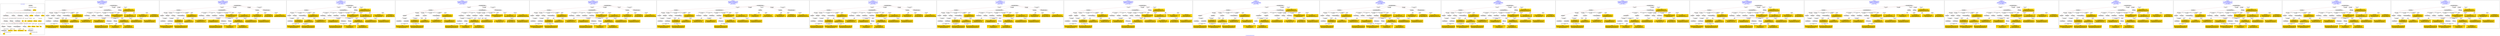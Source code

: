 digraph n0 {
fontcolor="blue"
remincross="true"
label="s15-s-detroit-institute-of-art.json"
subgraph cluster_0 {
label="1-correct model"
n2[style="filled",color="white",fillcolor="lightgray",label="E12_Production1"];
n3[style="filled",color="white",fillcolor="lightgray",label="E21_Person1"];
n4[style="filled",color="white",fillcolor="lightgray",label="E55_Type1"];
n5[style="filled",color="white",fillcolor="lightgray",label="E52_Time-Span3"];
n6[style="filled",color="white",fillcolor="lightgray",label="E69_Death1"];
n7[style="filled",color="white",fillcolor="lightgray",label="E74_Group1"];
n8[style="filled",color="white",fillcolor="lightgray",label="E82_Actor_Appellation1"];
n9[style="filled",color="white",fillcolor="lightgray",label="E67_Birth1"];
n10[shape="plaintext",style="filled",fillcolor="gold",label="artist_uri"];
n11[style="filled",color="white",fillcolor="lightgray",label="E22_Man-Made_Object1"];
n12[style="filled",color="white",fillcolor="lightgray",label="E35_Title1"];
n13[style="filled",color="white",fillcolor="lightgray",label="E8_Acquisition1"];
n14[style="filled",color="white",fillcolor="lightgray",label="E55_Type2"];
n15[shape="plaintext",style="filled",fillcolor="gold",label="provenance"];
n16[style="filled",color="white",fillcolor="lightgray",label="E54_Dimension1"];
n17[shape="plaintext",style="filled",fillcolor="gold",label="object_uri"];
n18[shape="plaintext",style="filled",fillcolor="gold",label="title"];
n19[style="filled",color="white",fillcolor="lightgray",label="E38_Image1"];
n20[shape="plaintext",style="filled",fillcolor="gold",label="imageURL"];
n21[style="filled",color="white",fillcolor="lightgray",label="E52_Time-Span1"];
n22[shape="plaintext",style="filled",fillcolor="gold",label="birth"];
n23[style="filled",color="white",fillcolor="lightgray",label="E52_Time-Span2"];
n24[shape="plaintext",style="filled",fillcolor="gold",label="death"];
n25[shape="plaintext",style="filled",fillcolor="gold",label="date"];
n26[shape="plaintext",style="filled",fillcolor="gold",label="dimensions"];
n27[shape="plaintext",style="filled",fillcolor="gold",label="medium_URI"];
n28[shape="plaintext",style="filled",fillcolor="gold",label="medium"];
n29[shape="plaintext",style="filled",fillcolor="gold",label="classification_URI"];
n30[shape="plaintext",style="filled",fillcolor="gold",label="classification"];
n31[shape="plaintext",style="filled",fillcolor="gold",label="nationality_URI"];
n32[shape="plaintext",style="filled",fillcolor="gold",label="nationality"];
n33[shape="plaintext",style="filled",fillcolor="gold",label="artist_appellation_uri"];
n34[shape="plaintext",style="filled",fillcolor="gold",label="name"];
n35[shape="plaintext",style="filled",fillcolor="gold",label="credit"];
}
subgraph cluster_1 {
label="candidate 0\nlink coherence:0.8787878787878788\nnode coherence:0.9354838709677419\nconfidence:0.4603535680997376\nmapping score:0.5115754426521227\ncost:32.99935\n-precision:0.73-recall:0.73"
n37[style="filled",color="white",fillcolor="lightgray",label="E12_Production1"];
n38[style="filled",color="white",fillcolor="lightgray",label="E52_Time-Span2"];
n39[style="filled",color="white",fillcolor="lightgray",label="E55_Type1"];
n40[style="filled",color="white",fillcolor="lightgray",label="E21_Person1"];
n41[style="filled",color="white",fillcolor="lightgray",label="E67_Birth1"];
n42[style="filled",color="white",fillcolor="lightgray",label="E69_Death1"];
n43[style="filled",color="white",fillcolor="lightgray",label="E74_Group1"];
n44[style="filled",color="white",fillcolor="lightgray",label="E82_Actor_Appellation1"];
n45[style="filled",color="white",fillcolor="lightgray",label="E22_Man-Made_Object1"];
n46[style="filled",color="white",fillcolor="lightgray",label="E38_Image1"];
n47[style="filled",color="white",fillcolor="lightgray",label="E54_Dimension1"];
n48[style="filled",color="white",fillcolor="lightgray",label="E8_Acquisition1"];
n49[style="filled",color="white",fillcolor="lightgray",label="E33_Linguistic_Object2"];
n50[style="filled",color="white",fillcolor="lightgray",label="E55_Type2"];
n51[style="filled",color="white",fillcolor="lightgray",label="E52_Time-Span1"];
n52[style="filled",color="white",fillcolor="lightgray",label="E52_Time-Span3"];
n53[shape="plaintext",style="filled",fillcolor="gold",label="birth\n[E52_Time-Span,P82a_begin_of_the_begin,0.511]\n[E52_Time-Span,P82_at_some_time_within,0.35]\n[E33_Linguistic_Object,P3_has_note,0.084]\n[E52_Time-Span,label,0.055]"];
n54[shape="plaintext",style="filled",fillcolor="gold",label="dimensions\n[E54_Dimension,P3_has_note,0.645]\n[E22_Man-Made_Object,classLink,0.141]\n[E22_Man-Made_Object,P3_has_note,0.116]\n[E34_Inscription,P3_has_note,0.098]"];
n55[shape="plaintext",style="filled",fillcolor="gold",label="imageURL\n[E38_Image,classLink,0.499]\n[E39_Actor,classLink,0.225]\n[E78_Collection,classLink,0.159]\n[E22_Man-Made_Object,classLink,0.117]"];
n56[shape="plaintext",style="filled",fillcolor="gold",label="medium\n[E29_Design_or_Procedure,P3_has_note,0.346]\n[E57_Material,label,0.287]\n[E55_Type,label,0.188]\n[E57_Material,classLink,0.179]"];
n57[shape="plaintext",style="filled",fillcolor="gold",label="date\n[E52_Time-Span,P82_at_some_time_within,0.455]\n[E52_Time-Span,P82a_begin_of_the_begin,0.335]\n[E52_Time-Span,P82b_end_of_the_end,0.129]\n[E33_Linguistic_Object,P3_has_note,0.081]"];
n58[shape="plaintext",style="filled",fillcolor="gold",label="classification\n[E31_Document,classLink,0.325]\n[E55_Type,classLink,0.258]\n[E33_Linguistic_Object,P3_has_note,0.224]\n[E55_Type,label,0.193]"];
n59[shape="plaintext",style="filled",fillcolor="gold",label="death\n[E52_Time-Span,P82b_end_of_the_end,0.384]\n[E52_Time-Span,P82_at_some_time_within,0.299]\n[E52_Time-Span,P82a_begin_of_the_begin,0.265]\n[E33_Linguistic_Object,P3_has_note,0.052]"];
n60[shape="plaintext",style="filled",fillcolor="gold",label="nationality_URI\n[E74_Group,classLink,0.644]\n[E55_Type,classLink,0.213]\n[E57_Material,classLink,0.115]\n[E74_Group,label,0.028]"];
n61[shape="plaintext",style="filled",fillcolor="gold",label="classification_URI\n[E55_Type,classLink,0.625]\n[E74_Group,classLink,0.189]\n[E57_Material,classLink,0.173]\n[E31_Document,classLink,0.012]"];
n62[shape="plaintext",style="filled",fillcolor="gold",label="medium_URI\n[E57_Material,classLink,0.413]\n[E55_Type,classLink,0.406]\n[E74_Group,classLink,0.181]\n[E33_Linguistic_Object,P3_has_note,0.0]"];
n63[shape="plaintext",style="filled",fillcolor="gold",label="object_uri\n[E22_Man-Made_Object,classLink,0.863]\n[E22_Man-Made_Object,P3_has_note,0.05]\n[E30_Right,P3_has_note,0.046]\n[E35_Title,label,0.042]"];
n64[shape="plaintext",style="filled",fillcolor="gold",label="artist_appellation_uri\n[E82_Actor_Appellation,classLink,0.899]\n[E21_Person,classLink,0.078]\n[E30_Right,P3_has_note,0.015]\n[E22_Man-Made_Object,P3_has_note,0.008]"];
n65[shape="plaintext",style="filled",fillcolor="gold",label="provenance\n[E33_Linguistic_Object,P3_has_note,0.281]\n[E22_Man-Made_Object,P3_has_note,0.25]\n[E8_Acquisition,P3_has_note,0.236]\n[E73_Information_Object,P3_has_note,0.233]"];
n66[shape="plaintext",style="filled",fillcolor="gold",label="name\n[E82_Actor_Appellation,label,0.538]\n[E22_Man-Made_Object,classLink,0.176]\n[E30_Right,P3_has_note,0.164]\n[E22_Man-Made_Object,P3_has_note,0.122]"];
n67[shape="plaintext",style="filled",fillcolor="gold",label="credit\n[E30_Right,P3_has_note,0.479]\n[E8_Acquisition,P3_has_note,0.334]\n[E33_Linguistic_Object,P3_has_note,0.098]\n[E22_Man-Made_Object,P3_has_note,0.09]"];
n68[shape="plaintext",style="filled",fillcolor="gold",label="title\n[E22_Man-Made_Object,P3_has_note,0.286]\n[E35_Title,label,0.262]\n[E73_Information_Object,P3_has_note,0.252]\n[E33_Linguistic_Object,P3_has_note,0.2]"];
n69[shape="plaintext",style="filled",fillcolor="gold",label="nationality\n[E74_Group,label,0.55]\n[E74_Group,classLink,0.274]\n[E8_Acquisition,P3_has_note,0.103]\n[E30_Right,P3_has_note,0.074]"];
n70[shape="plaintext",style="filled",fillcolor="gold",label="artist_uri\n[E21_Person,classLink,0.513]\n[E82_Actor_Appellation,classLink,0.362]\n[E30_Right,P3_has_note,0.094]\n[E8_Acquisition,P3_has_note,0.031]"];
}
subgraph cluster_2 {
label="candidate 1\nlink coherence:0.8529411764705882\nnode coherence:0.9354838709677419\nconfidence:0.4603535680997376\nmapping score:0.5115754426521227\ncost:132.99935\n-precision:0.71-recall:0.73"
n72[style="filled",color="white",fillcolor="lightgray",label="E12_Production1"];
n73[style="filled",color="white",fillcolor="lightgray",label="E52_Time-Span2"];
n74[style="filled",color="white",fillcolor="lightgray",label="E55_Type1"];
n75[style="filled",color="white",fillcolor="lightgray",label="E21_Person1"];
n76[style="filled",color="white",fillcolor="lightgray",label="E67_Birth1"];
n77[style="filled",color="white",fillcolor="lightgray",label="E69_Death1"];
n78[style="filled",color="white",fillcolor="lightgray",label="E74_Group1"];
n79[style="filled",color="white",fillcolor="lightgray",label="E82_Actor_Appellation1"];
n80[style="filled",color="white",fillcolor="lightgray",label="E22_Man-Made_Object1"];
n81[style="filled",color="white",fillcolor="lightgray",label="E38_Image1"];
n82[style="filled",color="white",fillcolor="lightgray",label="E54_Dimension1"];
n83[style="filled",color="white",fillcolor="lightgray",label="E8_Acquisition1"];
n84[style="filled",color="white",fillcolor="lightgray",label="E33_Linguistic_Object2"];
n85[style="filled",color="white",fillcolor="lightgray",label="E55_Type2"];
n86[style="filled",color="white",fillcolor="lightgray",label="E52_Time-Span1"];
n87[style="filled",color="white",fillcolor="lightgray",label="E52_Time-Span3"];
n88[style="filled",color="white",fillcolor="lightgray",label="E33_Linguistic_Object1"];
n89[shape="plaintext",style="filled",fillcolor="gold",label="birth\n[E52_Time-Span,P82a_begin_of_the_begin,0.511]\n[E52_Time-Span,P82_at_some_time_within,0.35]\n[E33_Linguistic_Object,P3_has_note,0.084]\n[E52_Time-Span,label,0.055]"];
n90[shape="plaintext",style="filled",fillcolor="gold",label="dimensions\n[E54_Dimension,P3_has_note,0.645]\n[E22_Man-Made_Object,classLink,0.141]\n[E22_Man-Made_Object,P3_has_note,0.116]\n[E34_Inscription,P3_has_note,0.098]"];
n91[shape="plaintext",style="filled",fillcolor="gold",label="imageURL\n[E38_Image,classLink,0.499]\n[E39_Actor,classLink,0.225]\n[E78_Collection,classLink,0.159]\n[E22_Man-Made_Object,classLink,0.117]"];
n92[shape="plaintext",style="filled",fillcolor="gold",label="medium\n[E29_Design_or_Procedure,P3_has_note,0.346]\n[E57_Material,label,0.287]\n[E55_Type,label,0.188]\n[E57_Material,classLink,0.179]"];
n93[shape="plaintext",style="filled",fillcolor="gold",label="date\n[E52_Time-Span,P82_at_some_time_within,0.455]\n[E52_Time-Span,P82a_begin_of_the_begin,0.335]\n[E52_Time-Span,P82b_end_of_the_end,0.129]\n[E33_Linguistic_Object,P3_has_note,0.081]"];
n94[shape="plaintext",style="filled",fillcolor="gold",label="classification\n[E31_Document,classLink,0.325]\n[E55_Type,classLink,0.258]\n[E33_Linguistic_Object,P3_has_note,0.224]\n[E55_Type,label,0.193]"];
n95[shape="plaintext",style="filled",fillcolor="gold",label="death\n[E52_Time-Span,P82b_end_of_the_end,0.384]\n[E52_Time-Span,P82_at_some_time_within,0.299]\n[E52_Time-Span,P82a_begin_of_the_begin,0.265]\n[E33_Linguistic_Object,P3_has_note,0.052]"];
n96[shape="plaintext",style="filled",fillcolor="gold",label="nationality_URI\n[E74_Group,classLink,0.644]\n[E55_Type,classLink,0.213]\n[E57_Material,classLink,0.115]\n[E74_Group,label,0.028]"];
n97[shape="plaintext",style="filled",fillcolor="gold",label="classification_URI\n[E55_Type,classLink,0.625]\n[E74_Group,classLink,0.189]\n[E57_Material,classLink,0.173]\n[E31_Document,classLink,0.012]"];
n98[shape="plaintext",style="filled",fillcolor="gold",label="medium_URI\n[E57_Material,classLink,0.413]\n[E55_Type,classLink,0.406]\n[E74_Group,classLink,0.181]\n[E33_Linguistic_Object,P3_has_note,0.0]"];
n99[shape="plaintext",style="filled",fillcolor="gold",label="object_uri\n[E22_Man-Made_Object,classLink,0.863]\n[E22_Man-Made_Object,P3_has_note,0.05]\n[E30_Right,P3_has_note,0.046]\n[E35_Title,label,0.042]"];
n100[shape="plaintext",style="filled",fillcolor="gold",label="artist_appellation_uri\n[E82_Actor_Appellation,classLink,0.899]\n[E21_Person,classLink,0.078]\n[E30_Right,P3_has_note,0.015]\n[E22_Man-Made_Object,P3_has_note,0.008]"];
n101[shape="plaintext",style="filled",fillcolor="gold",label="provenance\n[E33_Linguistic_Object,P3_has_note,0.281]\n[E22_Man-Made_Object,P3_has_note,0.25]\n[E8_Acquisition,P3_has_note,0.236]\n[E73_Information_Object,P3_has_note,0.233]"];
n102[shape="plaintext",style="filled",fillcolor="gold",label="name\n[E82_Actor_Appellation,label,0.538]\n[E22_Man-Made_Object,classLink,0.176]\n[E30_Right,P3_has_note,0.164]\n[E22_Man-Made_Object,P3_has_note,0.122]"];
n103[shape="plaintext",style="filled",fillcolor="gold",label="credit\n[E30_Right,P3_has_note,0.479]\n[E8_Acquisition,P3_has_note,0.334]\n[E33_Linguistic_Object,P3_has_note,0.098]\n[E22_Man-Made_Object,P3_has_note,0.09]"];
n104[shape="plaintext",style="filled",fillcolor="gold",label="title\n[E22_Man-Made_Object,P3_has_note,0.286]\n[E35_Title,label,0.262]\n[E73_Information_Object,P3_has_note,0.252]\n[E33_Linguistic_Object,P3_has_note,0.2]"];
n105[shape="plaintext",style="filled",fillcolor="gold",label="nationality\n[E74_Group,label,0.55]\n[E74_Group,classLink,0.274]\n[E8_Acquisition,P3_has_note,0.103]\n[E30_Right,P3_has_note,0.074]"];
n106[shape="plaintext",style="filled",fillcolor="gold",label="artist_uri\n[E21_Person,classLink,0.513]\n[E82_Actor_Appellation,classLink,0.362]\n[E30_Right,P3_has_note,0.094]\n[E8_Acquisition,P3_has_note,0.031]"];
}
subgraph cluster_3 {
label="candidate 10\nlink coherence:0.8387096774193549\nnode coherence:0.9\nconfidence:0.4650723975711764\nmapping score:0.5105796880792811\ncost:129.99943\n-precision:0.74-recall:0.7"
n108[style="filled",color="white",fillcolor="lightgray",label="E12_Production1"];
n109[style="filled",color="white",fillcolor="lightgray",label="E52_Time-Span2"];
n110[style="filled",color="white",fillcolor="lightgray",label="E55_Type1"];
n111[style="filled",color="white",fillcolor="lightgray",label="E21_Person1"];
n112[style="filled",color="white",fillcolor="lightgray",label="E67_Birth1"];
n113[style="filled",color="white",fillcolor="lightgray",label="E74_Group1"];
n114[style="filled",color="white",fillcolor="lightgray",label="E82_Actor_Appellation1"];
n115[style="filled",color="white",fillcolor="lightgray",label="E22_Man-Made_Object1"];
n116[style="filled",color="white",fillcolor="lightgray",label="E38_Image1"];
n117[style="filled",color="white",fillcolor="lightgray",label="E54_Dimension1"];
n118[style="filled",color="white",fillcolor="lightgray",label="E8_Acquisition1"];
n119[style="filled",color="white",fillcolor="lightgray",label="E33_Linguistic_Object2"];
n120[style="filled",color="white",fillcolor="lightgray",label="E55_Type2"];
n121[style="filled",color="white",fillcolor="lightgray",label="E52_Time-Span1"];
n122[shape="plaintext",style="filled",fillcolor="gold",label="birth\n[E52_Time-Span,P82a_begin_of_the_begin,0.511]\n[E52_Time-Span,P82_at_some_time_within,0.35]\n[E33_Linguistic_Object,P3_has_note,0.084]\n[E52_Time-Span,label,0.055]"];
n123[shape="plaintext",style="filled",fillcolor="gold",label="dimensions\n[E54_Dimension,P3_has_note,0.645]\n[E22_Man-Made_Object,classLink,0.141]\n[E22_Man-Made_Object,P3_has_note,0.116]\n[E34_Inscription,P3_has_note,0.098]"];
n124[shape="plaintext",style="filled",fillcolor="gold",label="imageURL\n[E38_Image,classLink,0.499]\n[E39_Actor,classLink,0.225]\n[E78_Collection,classLink,0.159]\n[E22_Man-Made_Object,classLink,0.117]"];
n125[shape="plaintext",style="filled",fillcolor="gold",label="medium\n[E29_Design_or_Procedure,P3_has_note,0.346]\n[E57_Material,label,0.287]\n[E55_Type,label,0.188]\n[E57_Material,classLink,0.179]"];
n126[shape="plaintext",style="filled",fillcolor="gold",label="classification\n[E31_Document,classLink,0.325]\n[E55_Type,classLink,0.258]\n[E33_Linguistic_Object,P3_has_note,0.224]\n[E55_Type,label,0.193]"];
n127[shape="plaintext",style="filled",fillcolor="gold",label="date\n[E52_Time-Span,P82_at_some_time_within,0.455]\n[E52_Time-Span,P82a_begin_of_the_begin,0.335]\n[E52_Time-Span,P82b_end_of_the_end,0.129]\n[E33_Linguistic_Object,P3_has_note,0.081]"];
n128[shape="plaintext",style="filled",fillcolor="gold",label="nationality_URI\n[E74_Group,classLink,0.644]\n[E55_Type,classLink,0.213]\n[E57_Material,classLink,0.115]\n[E74_Group,label,0.028]"];
n129[shape="plaintext",style="filled",fillcolor="gold",label="classification_URI\n[E55_Type,classLink,0.625]\n[E74_Group,classLink,0.189]\n[E57_Material,classLink,0.173]\n[E31_Document,classLink,0.012]"];
n130[shape="plaintext",style="filled",fillcolor="gold",label="medium_URI\n[E57_Material,classLink,0.413]\n[E55_Type,classLink,0.406]\n[E74_Group,classLink,0.181]\n[E33_Linguistic_Object,P3_has_note,0.0]"];
n131[shape="plaintext",style="filled",fillcolor="gold",label="object_uri\n[E22_Man-Made_Object,classLink,0.863]\n[E22_Man-Made_Object,P3_has_note,0.05]\n[E30_Right,P3_has_note,0.046]\n[E35_Title,label,0.042]"];
n132[shape="plaintext",style="filled",fillcolor="gold",label="artist_appellation_uri\n[E82_Actor_Appellation,classLink,0.899]\n[E21_Person,classLink,0.078]\n[E30_Right,P3_has_note,0.015]\n[E22_Man-Made_Object,P3_has_note,0.008]"];
n133[shape="plaintext",style="filled",fillcolor="gold",label="provenance\n[E33_Linguistic_Object,P3_has_note,0.281]\n[E22_Man-Made_Object,P3_has_note,0.25]\n[E8_Acquisition,P3_has_note,0.236]\n[E73_Information_Object,P3_has_note,0.233]"];
n134[shape="plaintext",style="filled",fillcolor="gold",label="name\n[E82_Actor_Appellation,label,0.538]\n[E22_Man-Made_Object,classLink,0.176]\n[E30_Right,P3_has_note,0.164]\n[E22_Man-Made_Object,P3_has_note,0.122]"];
n135[shape="plaintext",style="filled",fillcolor="gold",label="credit\n[E30_Right,P3_has_note,0.479]\n[E8_Acquisition,P3_has_note,0.334]\n[E33_Linguistic_Object,P3_has_note,0.098]\n[E22_Man-Made_Object,P3_has_note,0.09]"];
n136[shape="plaintext",style="filled",fillcolor="gold",label="title\n[E22_Man-Made_Object,P3_has_note,0.286]\n[E35_Title,label,0.262]\n[E73_Information_Object,P3_has_note,0.252]\n[E33_Linguistic_Object,P3_has_note,0.2]"];
n137[shape="plaintext",style="filled",fillcolor="gold",label="nationality\n[E74_Group,label,0.55]\n[E74_Group,classLink,0.274]\n[E8_Acquisition,P3_has_note,0.103]\n[E30_Right,P3_has_note,0.074]"];
n138[shape="plaintext",style="filled",fillcolor="gold",label="death\n[E52_Time-Span,P82b_end_of_the_end,0.384]\n[E52_Time-Span,P82_at_some_time_within,0.299]\n[E52_Time-Span,P82a_begin_of_the_begin,0.265]\n[E33_Linguistic_Object,P3_has_note,0.052]"];
n139[shape="plaintext",style="filled",fillcolor="gold",label="artist_uri\n[E21_Person,classLink,0.513]\n[E82_Actor_Appellation,classLink,0.362]\n[E30_Right,P3_has_note,0.094]\n[E8_Acquisition,P3_has_note,0.031]"];
}
subgraph cluster_4 {
label="candidate 11\nlink coherence:0.8235294117647058\nnode coherence:0.9354838709677419\nconfidence:0.4603535680997376\nmapping score:0.5115754426521227\ncost:132.99935\n-precision:0.74-recall:0.76"
n141[style="filled",color="white",fillcolor="lightgray",label="E12_Production1"];
n142[style="filled",color="white",fillcolor="lightgray",label="E52_Time-Span2"];
n143[style="filled",color="white",fillcolor="lightgray",label="E55_Type1"];
n144[style="filled",color="white",fillcolor="lightgray",label="E21_Person1"];
n145[style="filled",color="white",fillcolor="lightgray",label="E67_Birth1"];
n146[style="filled",color="white",fillcolor="lightgray",label="E69_Death1"];
n147[style="filled",color="white",fillcolor="lightgray",label="E74_Group1"];
n148[style="filled",color="white",fillcolor="lightgray",label="E82_Actor_Appellation1"];
n149[style="filled",color="white",fillcolor="lightgray",label="E22_Man-Made_Object1"];
n150[style="filled",color="white",fillcolor="lightgray",label="E38_Image1"];
n151[style="filled",color="white",fillcolor="lightgray",label="E54_Dimension1"];
n152[style="filled",color="white",fillcolor="lightgray",label="E55_Type2"];
n153[style="filled",color="white",fillcolor="lightgray",label="E8_Acquisition1"];
n154[style="filled",color="white",fillcolor="lightgray",label="E33_Linguistic_Object1"];
n155[style="filled",color="white",fillcolor="lightgray",label="E52_Time-Span1"];
n156[style="filled",color="white",fillcolor="lightgray",label="E52_Time-Span3"];
n157[style="filled",color="white",fillcolor="lightgray",label="E33_Linguistic_Object2"];
n158[shape="plaintext",style="filled",fillcolor="gold",label="birth\n[E52_Time-Span,P82a_begin_of_the_begin,0.511]\n[E52_Time-Span,P82_at_some_time_within,0.35]\n[E33_Linguistic_Object,P3_has_note,0.084]\n[E52_Time-Span,label,0.055]"];
n159[shape="plaintext",style="filled",fillcolor="gold",label="dimensions\n[E54_Dimension,P3_has_note,0.645]\n[E22_Man-Made_Object,classLink,0.141]\n[E22_Man-Made_Object,P3_has_note,0.116]\n[E34_Inscription,P3_has_note,0.098]"];
n160[shape="plaintext",style="filled",fillcolor="gold",label="imageURL\n[E38_Image,classLink,0.499]\n[E39_Actor,classLink,0.225]\n[E78_Collection,classLink,0.159]\n[E22_Man-Made_Object,classLink,0.117]"];
n161[shape="plaintext",style="filled",fillcolor="gold",label="medium\n[E29_Design_or_Procedure,P3_has_note,0.346]\n[E57_Material,label,0.287]\n[E55_Type,label,0.188]\n[E57_Material,classLink,0.179]"];
n162[shape="plaintext",style="filled",fillcolor="gold",label="date\n[E52_Time-Span,P82_at_some_time_within,0.455]\n[E52_Time-Span,P82a_begin_of_the_begin,0.335]\n[E52_Time-Span,P82b_end_of_the_end,0.129]\n[E33_Linguistic_Object,P3_has_note,0.081]"];
n163[shape="plaintext",style="filled",fillcolor="gold",label="classification\n[E31_Document,classLink,0.325]\n[E55_Type,classLink,0.258]\n[E33_Linguistic_Object,P3_has_note,0.224]\n[E55_Type,label,0.193]"];
n164[shape="plaintext",style="filled",fillcolor="gold",label="death\n[E52_Time-Span,P82b_end_of_the_end,0.384]\n[E52_Time-Span,P82_at_some_time_within,0.299]\n[E52_Time-Span,P82a_begin_of_the_begin,0.265]\n[E33_Linguistic_Object,P3_has_note,0.052]"];
n165[shape="plaintext",style="filled",fillcolor="gold",label="nationality_URI\n[E74_Group,classLink,0.644]\n[E55_Type,classLink,0.213]\n[E57_Material,classLink,0.115]\n[E74_Group,label,0.028]"];
n166[shape="plaintext",style="filled",fillcolor="gold",label="classification_URI\n[E55_Type,classLink,0.625]\n[E74_Group,classLink,0.189]\n[E57_Material,classLink,0.173]\n[E31_Document,classLink,0.012]"];
n167[shape="plaintext",style="filled",fillcolor="gold",label="medium_URI\n[E57_Material,classLink,0.413]\n[E55_Type,classLink,0.406]\n[E74_Group,classLink,0.181]\n[E33_Linguistic_Object,P3_has_note,0.0]"];
n168[shape="plaintext",style="filled",fillcolor="gold",label="object_uri\n[E22_Man-Made_Object,classLink,0.863]\n[E22_Man-Made_Object,P3_has_note,0.05]\n[E30_Right,P3_has_note,0.046]\n[E35_Title,label,0.042]"];
n169[shape="plaintext",style="filled",fillcolor="gold",label="artist_appellation_uri\n[E82_Actor_Appellation,classLink,0.899]\n[E21_Person,classLink,0.078]\n[E30_Right,P3_has_note,0.015]\n[E22_Man-Made_Object,P3_has_note,0.008]"];
n170[shape="plaintext",style="filled",fillcolor="gold",label="provenance\n[E33_Linguistic_Object,P3_has_note,0.281]\n[E22_Man-Made_Object,P3_has_note,0.25]\n[E8_Acquisition,P3_has_note,0.236]\n[E73_Information_Object,P3_has_note,0.233]"];
n171[shape="plaintext",style="filled",fillcolor="gold",label="name\n[E82_Actor_Appellation,label,0.538]\n[E22_Man-Made_Object,classLink,0.176]\n[E30_Right,P3_has_note,0.164]\n[E22_Man-Made_Object,P3_has_note,0.122]"];
n172[shape="plaintext",style="filled",fillcolor="gold",label="credit\n[E30_Right,P3_has_note,0.479]\n[E8_Acquisition,P3_has_note,0.334]\n[E33_Linguistic_Object,P3_has_note,0.098]\n[E22_Man-Made_Object,P3_has_note,0.09]"];
n173[shape="plaintext",style="filled",fillcolor="gold",label="title\n[E22_Man-Made_Object,P3_has_note,0.286]\n[E35_Title,label,0.262]\n[E73_Information_Object,P3_has_note,0.252]\n[E33_Linguistic_Object,P3_has_note,0.2]"];
n174[shape="plaintext",style="filled",fillcolor="gold",label="nationality\n[E74_Group,label,0.55]\n[E74_Group,classLink,0.274]\n[E8_Acquisition,P3_has_note,0.103]\n[E30_Right,P3_has_note,0.074]"];
n175[shape="plaintext",style="filled",fillcolor="gold",label="artist_uri\n[E21_Person,classLink,0.513]\n[E82_Actor_Appellation,classLink,0.362]\n[E30_Right,P3_has_note,0.094]\n[E8_Acquisition,P3_has_note,0.031]"];
}
subgraph cluster_5 {
label="candidate 12\nlink coherence:0.8235294117647058\nnode coherence:0.9354838709677419\nconfidence:0.4603535680997376\nmapping score:0.5115754426521227\ncost:132.99937\n-precision:0.71-recall:0.73"
n177[style="filled",color="white",fillcolor="lightgray",label="E12_Production1"];
n178[style="filled",color="white",fillcolor="lightgray",label="E52_Time-Span2"];
n179[style="filled",color="white",fillcolor="lightgray",label="E55_Type1"];
n180[style="filled",color="white",fillcolor="lightgray",label="E21_Person1"];
n181[style="filled",color="white",fillcolor="lightgray",label="E67_Birth1"];
n182[style="filled",color="white",fillcolor="lightgray",label="E69_Death1"];
n183[style="filled",color="white",fillcolor="lightgray",label="E74_Group1"];
n184[style="filled",color="white",fillcolor="lightgray",label="E82_Actor_Appellation1"];
n185[style="filled",color="white",fillcolor="lightgray",label="E22_Man-Made_Object1"];
n186[style="filled",color="white",fillcolor="lightgray",label="E38_Image1"];
n187[style="filled",color="white",fillcolor="lightgray",label="E54_Dimension1"];
n188[style="filled",color="white",fillcolor="lightgray",label="E8_Acquisition1"];
n189[style="filled",color="white",fillcolor="lightgray",label="E33_Linguistic_Object1"];
n190[style="filled",color="white",fillcolor="lightgray",label="E55_Type2"];
n191[style="filled",color="white",fillcolor="lightgray",label="E52_Time-Span1"];
n192[style="filled",color="white",fillcolor="lightgray",label="E52_Time-Span3"];
n193[style="filled",color="white",fillcolor="lightgray",label="E33_Linguistic_Object2"];
n194[shape="plaintext",style="filled",fillcolor="gold",label="birth\n[E52_Time-Span,P82a_begin_of_the_begin,0.511]\n[E52_Time-Span,P82_at_some_time_within,0.35]\n[E33_Linguistic_Object,P3_has_note,0.084]\n[E52_Time-Span,label,0.055]"];
n195[shape="plaintext",style="filled",fillcolor="gold",label="dimensions\n[E54_Dimension,P3_has_note,0.645]\n[E22_Man-Made_Object,classLink,0.141]\n[E22_Man-Made_Object,P3_has_note,0.116]\n[E34_Inscription,P3_has_note,0.098]"];
n196[shape="plaintext",style="filled",fillcolor="gold",label="imageURL\n[E38_Image,classLink,0.499]\n[E39_Actor,classLink,0.225]\n[E78_Collection,classLink,0.159]\n[E22_Man-Made_Object,classLink,0.117]"];
n197[shape="plaintext",style="filled",fillcolor="gold",label="medium\n[E29_Design_or_Procedure,P3_has_note,0.346]\n[E57_Material,label,0.287]\n[E55_Type,label,0.188]\n[E57_Material,classLink,0.179]"];
n198[shape="plaintext",style="filled",fillcolor="gold",label="date\n[E52_Time-Span,P82_at_some_time_within,0.455]\n[E52_Time-Span,P82a_begin_of_the_begin,0.335]\n[E52_Time-Span,P82b_end_of_the_end,0.129]\n[E33_Linguistic_Object,P3_has_note,0.081]"];
n199[shape="plaintext",style="filled",fillcolor="gold",label="classification\n[E31_Document,classLink,0.325]\n[E55_Type,classLink,0.258]\n[E33_Linguistic_Object,P3_has_note,0.224]\n[E55_Type,label,0.193]"];
n200[shape="plaintext",style="filled",fillcolor="gold",label="death\n[E52_Time-Span,P82b_end_of_the_end,0.384]\n[E52_Time-Span,P82_at_some_time_within,0.299]\n[E52_Time-Span,P82a_begin_of_the_begin,0.265]\n[E33_Linguistic_Object,P3_has_note,0.052]"];
n201[shape="plaintext",style="filled",fillcolor="gold",label="nationality_URI\n[E74_Group,classLink,0.644]\n[E55_Type,classLink,0.213]\n[E57_Material,classLink,0.115]\n[E74_Group,label,0.028]"];
n202[shape="plaintext",style="filled",fillcolor="gold",label="classification_URI\n[E55_Type,classLink,0.625]\n[E74_Group,classLink,0.189]\n[E57_Material,classLink,0.173]\n[E31_Document,classLink,0.012]"];
n203[shape="plaintext",style="filled",fillcolor="gold",label="medium_URI\n[E57_Material,classLink,0.413]\n[E55_Type,classLink,0.406]\n[E74_Group,classLink,0.181]\n[E33_Linguistic_Object,P3_has_note,0.0]"];
n204[shape="plaintext",style="filled",fillcolor="gold",label="object_uri\n[E22_Man-Made_Object,classLink,0.863]\n[E22_Man-Made_Object,P3_has_note,0.05]\n[E30_Right,P3_has_note,0.046]\n[E35_Title,label,0.042]"];
n205[shape="plaintext",style="filled",fillcolor="gold",label="artist_appellation_uri\n[E82_Actor_Appellation,classLink,0.899]\n[E21_Person,classLink,0.078]\n[E30_Right,P3_has_note,0.015]\n[E22_Man-Made_Object,P3_has_note,0.008]"];
n206[shape="plaintext",style="filled",fillcolor="gold",label="provenance\n[E33_Linguistic_Object,P3_has_note,0.281]\n[E22_Man-Made_Object,P3_has_note,0.25]\n[E8_Acquisition,P3_has_note,0.236]\n[E73_Information_Object,P3_has_note,0.233]"];
n207[shape="plaintext",style="filled",fillcolor="gold",label="name\n[E82_Actor_Appellation,label,0.538]\n[E22_Man-Made_Object,classLink,0.176]\n[E30_Right,P3_has_note,0.164]\n[E22_Man-Made_Object,P3_has_note,0.122]"];
n208[shape="plaintext",style="filled",fillcolor="gold",label="credit\n[E30_Right,P3_has_note,0.479]\n[E8_Acquisition,P3_has_note,0.334]\n[E33_Linguistic_Object,P3_has_note,0.098]\n[E22_Man-Made_Object,P3_has_note,0.09]"];
n209[shape="plaintext",style="filled",fillcolor="gold",label="title\n[E22_Man-Made_Object,P3_has_note,0.286]\n[E35_Title,label,0.262]\n[E73_Information_Object,P3_has_note,0.252]\n[E33_Linguistic_Object,P3_has_note,0.2]"];
n210[shape="plaintext",style="filled",fillcolor="gold",label="nationality\n[E74_Group,label,0.55]\n[E74_Group,classLink,0.274]\n[E8_Acquisition,P3_has_note,0.103]\n[E30_Right,P3_has_note,0.074]"];
n211[shape="plaintext",style="filled",fillcolor="gold",label="artist_uri\n[E21_Person,classLink,0.513]\n[E82_Actor_Appellation,classLink,0.362]\n[E30_Right,P3_has_note,0.094]\n[E8_Acquisition,P3_has_note,0.031]"];
}
subgraph cluster_6 {
label="candidate 13\nlink coherence:0.8235294117647058\nnode coherence:0.9354838709677419\nconfidence:0.4603535680997376\nmapping score:0.5115754426521227\ncost:132.99941\n-precision:0.68-recall:0.7"
n213[style="filled",color="white",fillcolor="lightgray",label="E12_Production1"];
n214[style="filled",color="white",fillcolor="lightgray",label="E52_Time-Span2"];
n215[style="filled",color="white",fillcolor="lightgray",label="E21_Person1"];
n216[style="filled",color="white",fillcolor="lightgray",label="E67_Birth1"];
n217[style="filled",color="white",fillcolor="lightgray",label="E69_Death1"];
n218[style="filled",color="white",fillcolor="lightgray",label="E74_Group1"];
n219[style="filled",color="white",fillcolor="lightgray",label="E82_Actor_Appellation1"];
n220[style="filled",color="white",fillcolor="lightgray",label="E22_Man-Made_Object1"];
n221[style="filled",color="white",fillcolor="lightgray",label="E38_Image1"];
n222[style="filled",color="white",fillcolor="lightgray",label="E54_Dimension1"];
n223[style="filled",color="white",fillcolor="lightgray",label="E8_Acquisition1"];
n224[style="filled",color="white",fillcolor="lightgray",label="E33_Linguistic_Object2"];
n225[style="filled",color="white",fillcolor="lightgray",label="E55_Type1"];
n226[style="filled",color="white",fillcolor="lightgray",label="E55_Type2"];
n227[style="filled",color="white",fillcolor="lightgray",label="E52_Time-Span1"];
n228[style="filled",color="white",fillcolor="lightgray",label="E52_Time-Span3"];
n229[style="filled",color="white",fillcolor="lightgray",label="E33_Linguistic_Object1"];
n230[shape="plaintext",style="filled",fillcolor="gold",label="birth\n[E52_Time-Span,P82a_begin_of_the_begin,0.511]\n[E52_Time-Span,P82_at_some_time_within,0.35]\n[E33_Linguistic_Object,P3_has_note,0.084]\n[E52_Time-Span,label,0.055]"];
n231[shape="plaintext",style="filled",fillcolor="gold",label="dimensions\n[E54_Dimension,P3_has_note,0.645]\n[E22_Man-Made_Object,classLink,0.141]\n[E22_Man-Made_Object,P3_has_note,0.116]\n[E34_Inscription,P3_has_note,0.098]"];
n232[shape="plaintext",style="filled",fillcolor="gold",label="imageURL\n[E38_Image,classLink,0.499]\n[E39_Actor,classLink,0.225]\n[E78_Collection,classLink,0.159]\n[E22_Man-Made_Object,classLink,0.117]"];
n233[shape="plaintext",style="filled",fillcolor="gold",label="medium\n[E29_Design_or_Procedure,P3_has_note,0.346]\n[E57_Material,label,0.287]\n[E55_Type,label,0.188]\n[E57_Material,classLink,0.179]"];
n234[shape="plaintext",style="filled",fillcolor="gold",label="date\n[E52_Time-Span,P82_at_some_time_within,0.455]\n[E52_Time-Span,P82a_begin_of_the_begin,0.335]\n[E52_Time-Span,P82b_end_of_the_end,0.129]\n[E33_Linguistic_Object,P3_has_note,0.081]"];
n235[shape="plaintext",style="filled",fillcolor="gold",label="classification\n[E31_Document,classLink,0.325]\n[E55_Type,classLink,0.258]\n[E33_Linguistic_Object,P3_has_note,0.224]\n[E55_Type,label,0.193]"];
n236[shape="plaintext",style="filled",fillcolor="gold",label="death\n[E52_Time-Span,P82b_end_of_the_end,0.384]\n[E52_Time-Span,P82_at_some_time_within,0.299]\n[E52_Time-Span,P82a_begin_of_the_begin,0.265]\n[E33_Linguistic_Object,P3_has_note,0.052]"];
n237[shape="plaintext",style="filled",fillcolor="gold",label="nationality_URI\n[E74_Group,classLink,0.644]\n[E55_Type,classLink,0.213]\n[E57_Material,classLink,0.115]\n[E74_Group,label,0.028]"];
n238[shape="plaintext",style="filled",fillcolor="gold",label="classification_URI\n[E55_Type,classLink,0.625]\n[E74_Group,classLink,0.189]\n[E57_Material,classLink,0.173]\n[E31_Document,classLink,0.012]"];
n239[shape="plaintext",style="filled",fillcolor="gold",label="medium_URI\n[E57_Material,classLink,0.413]\n[E55_Type,classLink,0.406]\n[E74_Group,classLink,0.181]\n[E33_Linguistic_Object,P3_has_note,0.0]"];
n240[shape="plaintext",style="filled",fillcolor="gold",label="object_uri\n[E22_Man-Made_Object,classLink,0.863]\n[E22_Man-Made_Object,P3_has_note,0.05]\n[E30_Right,P3_has_note,0.046]\n[E35_Title,label,0.042]"];
n241[shape="plaintext",style="filled",fillcolor="gold",label="artist_appellation_uri\n[E82_Actor_Appellation,classLink,0.899]\n[E21_Person,classLink,0.078]\n[E30_Right,P3_has_note,0.015]\n[E22_Man-Made_Object,P3_has_note,0.008]"];
n242[shape="plaintext",style="filled",fillcolor="gold",label="provenance\n[E33_Linguistic_Object,P3_has_note,0.281]\n[E22_Man-Made_Object,P3_has_note,0.25]\n[E8_Acquisition,P3_has_note,0.236]\n[E73_Information_Object,P3_has_note,0.233]"];
n243[shape="plaintext",style="filled",fillcolor="gold",label="name\n[E82_Actor_Appellation,label,0.538]\n[E22_Man-Made_Object,classLink,0.176]\n[E30_Right,P3_has_note,0.164]\n[E22_Man-Made_Object,P3_has_note,0.122]"];
n244[shape="plaintext",style="filled",fillcolor="gold",label="credit\n[E30_Right,P3_has_note,0.479]\n[E8_Acquisition,P3_has_note,0.334]\n[E33_Linguistic_Object,P3_has_note,0.098]\n[E22_Man-Made_Object,P3_has_note,0.09]"];
n245[shape="plaintext",style="filled",fillcolor="gold",label="title\n[E22_Man-Made_Object,P3_has_note,0.286]\n[E35_Title,label,0.262]\n[E73_Information_Object,P3_has_note,0.252]\n[E33_Linguistic_Object,P3_has_note,0.2]"];
n246[shape="plaintext",style="filled",fillcolor="gold",label="nationality\n[E74_Group,label,0.55]\n[E74_Group,classLink,0.274]\n[E8_Acquisition,P3_has_note,0.103]\n[E30_Right,P3_has_note,0.074]"];
n247[shape="plaintext",style="filled",fillcolor="gold",label="artist_uri\n[E21_Person,classLink,0.513]\n[E82_Actor_Appellation,classLink,0.362]\n[E30_Right,P3_has_note,0.094]\n[E8_Acquisition,P3_has_note,0.031]"];
}
subgraph cluster_7 {
label="candidate 14\nlink coherence:0.8181818181818182\nnode coherence:0.9\nconfidence:0.46927605763588054\nmapping score:0.5119809081008492\ncost:230.99941\n-precision:0.67-recall:0.67"
n249[style="filled",color="white",fillcolor="lightgray",label="E12_Production1"];
n250[style="filled",color="white",fillcolor="lightgray",label="E55_Type1"];
n251[style="filled",color="white",fillcolor="lightgray",label="E21_Person1"];
n252[style="filled",color="white",fillcolor="lightgray",label="E67_Birth1"];
n253[style="filled",color="white",fillcolor="lightgray",label="E69_Death1"];
n254[style="filled",color="white",fillcolor="lightgray",label="E74_Group1"];
n255[style="filled",color="white",fillcolor="lightgray",label="E82_Actor_Appellation1"];
n256[style="filled",color="white",fillcolor="lightgray",label="E22_Man-Made_Object1"];
n257[style="filled",color="white",fillcolor="lightgray",label="E38_Image1"];
n258[style="filled",color="white",fillcolor="lightgray",label="E54_Dimension1"];
n259[style="filled",color="white",fillcolor="lightgray",label="E8_Acquisition1"];
n260[style="filled",color="white",fillcolor="lightgray",label="E33_Linguistic_Object2"];
n261[style="filled",color="white",fillcolor="lightgray",label="E55_Type2"];
n262[style="filled",color="white",fillcolor="lightgray",label="E52_Time-Span1"];
n263[style="filled",color="white",fillcolor="lightgray",label="E52_Time-Span3"];
n264[style="filled",color="white",fillcolor="lightgray",label="E33_Linguistic_Object1"];
n265[shape="plaintext",style="filled",fillcolor="gold",label="death\n[E52_Time-Span,P82b_end_of_the_end,0.384]\n[E52_Time-Span,P82_at_some_time_within,0.299]\n[E52_Time-Span,P82a_begin_of_the_begin,0.265]\n[E33_Linguistic_Object,P3_has_note,0.052]"];
n266[shape="plaintext",style="filled",fillcolor="gold",label="dimensions\n[E54_Dimension,P3_has_note,0.645]\n[E22_Man-Made_Object,classLink,0.141]\n[E22_Man-Made_Object,P3_has_note,0.116]\n[E34_Inscription,P3_has_note,0.098]"];
n267[shape="plaintext",style="filled",fillcolor="gold",label="imageURL\n[E38_Image,classLink,0.499]\n[E39_Actor,classLink,0.225]\n[E78_Collection,classLink,0.159]\n[E22_Man-Made_Object,classLink,0.117]"];
n268[shape="plaintext",style="filled",fillcolor="gold",label="birth\n[E52_Time-Span,P82a_begin_of_the_begin,0.511]\n[E52_Time-Span,P82_at_some_time_within,0.35]\n[E33_Linguistic_Object,P3_has_note,0.084]\n[E52_Time-Span,label,0.055]"];
n269[shape="plaintext",style="filled",fillcolor="gold",label="medium\n[E29_Design_or_Procedure,P3_has_note,0.346]\n[E57_Material,label,0.287]\n[E55_Type,label,0.188]\n[E57_Material,classLink,0.179]"];
n270[shape="plaintext",style="filled",fillcolor="gold",label="date\n[E52_Time-Span,P82_at_some_time_within,0.455]\n[E52_Time-Span,P82a_begin_of_the_begin,0.335]\n[E52_Time-Span,P82b_end_of_the_end,0.129]\n[E33_Linguistic_Object,P3_has_note,0.081]"];
n271[shape="plaintext",style="filled",fillcolor="gold",label="classification\n[E31_Document,classLink,0.325]\n[E55_Type,classLink,0.258]\n[E33_Linguistic_Object,P3_has_note,0.224]\n[E55_Type,label,0.193]"];
n272[shape="plaintext",style="filled",fillcolor="gold",label="nationality_URI\n[E74_Group,classLink,0.644]\n[E55_Type,classLink,0.213]\n[E57_Material,classLink,0.115]\n[E74_Group,label,0.028]"];
n273[shape="plaintext",style="filled",fillcolor="gold",label="classification_URI\n[E55_Type,classLink,0.625]\n[E74_Group,classLink,0.189]\n[E57_Material,classLink,0.173]\n[E31_Document,classLink,0.012]"];
n274[shape="plaintext",style="filled",fillcolor="gold",label="medium_URI\n[E57_Material,classLink,0.413]\n[E55_Type,classLink,0.406]\n[E74_Group,classLink,0.181]\n[E33_Linguistic_Object,P3_has_note,0.0]"];
n275[shape="plaintext",style="filled",fillcolor="gold",label="object_uri\n[E22_Man-Made_Object,classLink,0.863]\n[E22_Man-Made_Object,P3_has_note,0.05]\n[E30_Right,P3_has_note,0.046]\n[E35_Title,label,0.042]"];
n276[shape="plaintext",style="filled",fillcolor="gold",label="artist_appellation_uri\n[E82_Actor_Appellation,classLink,0.899]\n[E21_Person,classLink,0.078]\n[E30_Right,P3_has_note,0.015]\n[E22_Man-Made_Object,P3_has_note,0.008]"];
n277[shape="plaintext",style="filled",fillcolor="gold",label="provenance\n[E33_Linguistic_Object,P3_has_note,0.281]\n[E22_Man-Made_Object,P3_has_note,0.25]\n[E8_Acquisition,P3_has_note,0.236]\n[E73_Information_Object,P3_has_note,0.233]"];
n278[shape="plaintext",style="filled",fillcolor="gold",label="name\n[E82_Actor_Appellation,label,0.538]\n[E22_Man-Made_Object,classLink,0.176]\n[E30_Right,P3_has_note,0.164]\n[E22_Man-Made_Object,P3_has_note,0.122]"];
n279[shape="plaintext",style="filled",fillcolor="gold",label="credit\n[E30_Right,P3_has_note,0.479]\n[E8_Acquisition,P3_has_note,0.334]\n[E33_Linguistic_Object,P3_has_note,0.098]\n[E22_Man-Made_Object,P3_has_note,0.09]"];
n280[shape="plaintext",style="filled",fillcolor="gold",label="title\n[E22_Man-Made_Object,P3_has_note,0.286]\n[E35_Title,label,0.262]\n[E73_Information_Object,P3_has_note,0.252]\n[E33_Linguistic_Object,P3_has_note,0.2]"];
n281[shape="plaintext",style="filled",fillcolor="gold",label="nationality\n[E74_Group,label,0.55]\n[E74_Group,classLink,0.274]\n[E8_Acquisition,P3_has_note,0.103]\n[E30_Right,P3_has_note,0.074]"];
n282[shape="plaintext",style="filled",fillcolor="gold",label="artist_uri\n[E21_Person,classLink,0.513]\n[E82_Actor_Appellation,classLink,0.362]\n[E30_Right,P3_has_note,0.094]\n[E8_Acquisition,P3_has_note,0.031]"];
}
subgraph cluster_8 {
label="candidate 15\nlink coherence:0.8181818181818182\nnode coherence:0.9\nconfidence:0.4650723975711764\nmapping score:0.5105796880792811\ncost:230.99941\n-precision:0.7-recall:0.7"
n284[style="filled",color="white",fillcolor="lightgray",label="E12_Production1"];
n285[style="filled",color="white",fillcolor="lightgray",label="E55_Type1"];
n286[style="filled",color="white",fillcolor="lightgray",label="E21_Person1"];
n287[style="filled",color="white",fillcolor="lightgray",label="E67_Birth1"];
n288[style="filled",color="white",fillcolor="lightgray",label="E69_Death1"];
n289[style="filled",color="white",fillcolor="lightgray",label="E74_Group1"];
n290[style="filled",color="white",fillcolor="lightgray",label="E82_Actor_Appellation1"];
n291[style="filled",color="white",fillcolor="lightgray",label="E22_Man-Made_Object1"];
n292[style="filled",color="white",fillcolor="lightgray",label="E38_Image1"];
n293[style="filled",color="white",fillcolor="lightgray",label="E54_Dimension1"];
n294[style="filled",color="white",fillcolor="lightgray",label="E8_Acquisition1"];
n295[style="filled",color="white",fillcolor="lightgray",label="E33_Linguistic_Object2"];
n296[style="filled",color="white",fillcolor="lightgray",label="E55_Type2"];
n297[style="filled",color="white",fillcolor="lightgray",label="E52_Time-Span1"];
n298[style="filled",color="white",fillcolor="lightgray",label="E52_Time-Span3"];
n299[style="filled",color="white",fillcolor="lightgray",label="E33_Linguistic_Object1"];
n300[shape="plaintext",style="filled",fillcolor="gold",label="birth\n[E52_Time-Span,P82a_begin_of_the_begin,0.511]\n[E52_Time-Span,P82_at_some_time_within,0.35]\n[E33_Linguistic_Object,P3_has_note,0.084]\n[E52_Time-Span,label,0.055]"];
n301[shape="plaintext",style="filled",fillcolor="gold",label="dimensions\n[E54_Dimension,P3_has_note,0.645]\n[E22_Man-Made_Object,classLink,0.141]\n[E22_Man-Made_Object,P3_has_note,0.116]\n[E34_Inscription,P3_has_note,0.098]"];
n302[shape="plaintext",style="filled",fillcolor="gold",label="imageURL\n[E38_Image,classLink,0.499]\n[E39_Actor,classLink,0.225]\n[E78_Collection,classLink,0.159]\n[E22_Man-Made_Object,classLink,0.117]"];
n303[shape="plaintext",style="filled",fillcolor="gold",label="medium\n[E29_Design_or_Procedure,P3_has_note,0.346]\n[E57_Material,label,0.287]\n[E55_Type,label,0.188]\n[E57_Material,classLink,0.179]"];
n304[shape="plaintext",style="filled",fillcolor="gold",label="date\n[E52_Time-Span,P82_at_some_time_within,0.455]\n[E52_Time-Span,P82a_begin_of_the_begin,0.335]\n[E52_Time-Span,P82b_end_of_the_end,0.129]\n[E33_Linguistic_Object,P3_has_note,0.081]"];
n305[shape="plaintext",style="filled",fillcolor="gold",label="classification\n[E31_Document,classLink,0.325]\n[E55_Type,classLink,0.258]\n[E33_Linguistic_Object,P3_has_note,0.224]\n[E55_Type,label,0.193]"];
n306[shape="plaintext",style="filled",fillcolor="gold",label="nationality_URI\n[E74_Group,classLink,0.644]\n[E55_Type,classLink,0.213]\n[E57_Material,classLink,0.115]\n[E74_Group,label,0.028]"];
n307[shape="plaintext",style="filled",fillcolor="gold",label="classification_URI\n[E55_Type,classLink,0.625]\n[E74_Group,classLink,0.189]\n[E57_Material,classLink,0.173]\n[E31_Document,classLink,0.012]"];
n308[shape="plaintext",style="filled",fillcolor="gold",label="medium_URI\n[E57_Material,classLink,0.413]\n[E55_Type,classLink,0.406]\n[E74_Group,classLink,0.181]\n[E33_Linguistic_Object,P3_has_note,0.0]"];
n309[shape="plaintext",style="filled",fillcolor="gold",label="object_uri\n[E22_Man-Made_Object,classLink,0.863]\n[E22_Man-Made_Object,P3_has_note,0.05]\n[E30_Right,P3_has_note,0.046]\n[E35_Title,label,0.042]"];
n310[shape="plaintext",style="filled",fillcolor="gold",label="artist_appellation_uri\n[E82_Actor_Appellation,classLink,0.899]\n[E21_Person,classLink,0.078]\n[E30_Right,P3_has_note,0.015]\n[E22_Man-Made_Object,P3_has_note,0.008]"];
n311[shape="plaintext",style="filled",fillcolor="gold",label="provenance\n[E33_Linguistic_Object,P3_has_note,0.281]\n[E22_Man-Made_Object,P3_has_note,0.25]\n[E8_Acquisition,P3_has_note,0.236]\n[E73_Information_Object,P3_has_note,0.233]"];
n312[shape="plaintext",style="filled",fillcolor="gold",label="name\n[E82_Actor_Appellation,label,0.538]\n[E22_Man-Made_Object,classLink,0.176]\n[E30_Right,P3_has_note,0.164]\n[E22_Man-Made_Object,P3_has_note,0.122]"];
n313[shape="plaintext",style="filled",fillcolor="gold",label="credit\n[E30_Right,P3_has_note,0.479]\n[E8_Acquisition,P3_has_note,0.334]\n[E33_Linguistic_Object,P3_has_note,0.098]\n[E22_Man-Made_Object,P3_has_note,0.09]"];
n314[shape="plaintext",style="filled",fillcolor="gold",label="title\n[E22_Man-Made_Object,P3_has_note,0.286]\n[E35_Title,label,0.262]\n[E73_Information_Object,P3_has_note,0.252]\n[E33_Linguistic_Object,P3_has_note,0.2]"];
n315[shape="plaintext",style="filled",fillcolor="gold",label="nationality\n[E74_Group,label,0.55]\n[E74_Group,classLink,0.274]\n[E8_Acquisition,P3_has_note,0.103]\n[E30_Right,P3_has_note,0.074]"];
n316[shape="plaintext",style="filled",fillcolor="gold",label="death\n[E52_Time-Span,P82b_end_of_the_end,0.384]\n[E52_Time-Span,P82_at_some_time_within,0.299]\n[E52_Time-Span,P82a_begin_of_the_begin,0.265]\n[E33_Linguistic_Object,P3_has_note,0.052]"];
n317[shape="plaintext",style="filled",fillcolor="gold",label="artist_uri\n[E21_Person,classLink,0.513]\n[E82_Actor_Appellation,classLink,0.362]\n[E30_Right,P3_has_note,0.094]\n[E8_Acquisition,P3_has_note,0.031]"];
}
subgraph cluster_9 {
label="candidate 16\nlink coherence:0.8181818181818182\nnode coherence:0.9354838709677419\nconfidence:0.4603535680997376\nmapping score:0.5115754426521227\ncost:32.9994\n-precision:0.73-recall:0.73"
n319[style="filled",color="white",fillcolor="lightgray",label="E12_Production1"];
n320[style="filled",color="white",fillcolor="lightgray",label="E52_Time-Span2"];
n321[style="filled",color="white",fillcolor="lightgray",label="E21_Person1"];
n322[style="filled",color="white",fillcolor="lightgray",label="E67_Birth1"];
n323[style="filled",color="white",fillcolor="lightgray",label="E69_Death1"];
n324[style="filled",color="white",fillcolor="lightgray",label="E74_Group1"];
n325[style="filled",color="white",fillcolor="lightgray",label="E82_Actor_Appellation1"];
n326[style="filled",color="white",fillcolor="lightgray",label="E22_Man-Made_Object1"];
n327[style="filled",color="white",fillcolor="lightgray",label="E38_Image1"];
n328[style="filled",color="white",fillcolor="lightgray",label="E54_Dimension1"];
n329[style="filled",color="white",fillcolor="lightgray",label="E55_Type2"];
n330[style="filled",color="white",fillcolor="lightgray",label="E8_Acquisition1"];
n331[style="filled",color="white",fillcolor="lightgray",label="E33_Linguistic_Object2"];
n332[style="filled",color="white",fillcolor="lightgray",label="E55_Type1"];
n333[style="filled",color="white",fillcolor="lightgray",label="E52_Time-Span1"];
n334[style="filled",color="white",fillcolor="lightgray",label="E52_Time-Span3"];
n335[shape="plaintext",style="filled",fillcolor="gold",label="birth\n[E52_Time-Span,P82a_begin_of_the_begin,0.511]\n[E52_Time-Span,P82_at_some_time_within,0.35]\n[E33_Linguistic_Object,P3_has_note,0.084]\n[E52_Time-Span,label,0.055]"];
n336[shape="plaintext",style="filled",fillcolor="gold",label="dimensions\n[E54_Dimension,P3_has_note,0.645]\n[E22_Man-Made_Object,classLink,0.141]\n[E22_Man-Made_Object,P3_has_note,0.116]\n[E34_Inscription,P3_has_note,0.098]"];
n337[shape="plaintext",style="filled",fillcolor="gold",label="imageURL\n[E38_Image,classLink,0.499]\n[E39_Actor,classLink,0.225]\n[E78_Collection,classLink,0.159]\n[E22_Man-Made_Object,classLink,0.117]"];
n338[shape="plaintext",style="filled",fillcolor="gold",label="medium\n[E29_Design_or_Procedure,P3_has_note,0.346]\n[E57_Material,label,0.287]\n[E55_Type,label,0.188]\n[E57_Material,classLink,0.179]"];
n339[shape="plaintext",style="filled",fillcolor="gold",label="date\n[E52_Time-Span,P82_at_some_time_within,0.455]\n[E52_Time-Span,P82a_begin_of_the_begin,0.335]\n[E52_Time-Span,P82b_end_of_the_end,0.129]\n[E33_Linguistic_Object,P3_has_note,0.081]"];
n340[shape="plaintext",style="filled",fillcolor="gold",label="classification\n[E31_Document,classLink,0.325]\n[E55_Type,classLink,0.258]\n[E33_Linguistic_Object,P3_has_note,0.224]\n[E55_Type,label,0.193]"];
n341[shape="plaintext",style="filled",fillcolor="gold",label="death\n[E52_Time-Span,P82b_end_of_the_end,0.384]\n[E52_Time-Span,P82_at_some_time_within,0.299]\n[E52_Time-Span,P82a_begin_of_the_begin,0.265]\n[E33_Linguistic_Object,P3_has_note,0.052]"];
n342[shape="plaintext",style="filled",fillcolor="gold",label="nationality_URI\n[E74_Group,classLink,0.644]\n[E55_Type,classLink,0.213]\n[E57_Material,classLink,0.115]\n[E74_Group,label,0.028]"];
n343[shape="plaintext",style="filled",fillcolor="gold",label="classification_URI\n[E55_Type,classLink,0.625]\n[E74_Group,classLink,0.189]\n[E57_Material,classLink,0.173]\n[E31_Document,classLink,0.012]"];
n344[shape="plaintext",style="filled",fillcolor="gold",label="medium_URI\n[E57_Material,classLink,0.413]\n[E55_Type,classLink,0.406]\n[E74_Group,classLink,0.181]\n[E33_Linguistic_Object,P3_has_note,0.0]"];
n345[shape="plaintext",style="filled",fillcolor="gold",label="object_uri\n[E22_Man-Made_Object,classLink,0.863]\n[E22_Man-Made_Object,P3_has_note,0.05]\n[E30_Right,P3_has_note,0.046]\n[E35_Title,label,0.042]"];
n346[shape="plaintext",style="filled",fillcolor="gold",label="artist_appellation_uri\n[E82_Actor_Appellation,classLink,0.899]\n[E21_Person,classLink,0.078]\n[E30_Right,P3_has_note,0.015]\n[E22_Man-Made_Object,P3_has_note,0.008]"];
n347[shape="plaintext",style="filled",fillcolor="gold",label="provenance\n[E33_Linguistic_Object,P3_has_note,0.281]\n[E22_Man-Made_Object,P3_has_note,0.25]\n[E8_Acquisition,P3_has_note,0.236]\n[E73_Information_Object,P3_has_note,0.233]"];
n348[shape="plaintext",style="filled",fillcolor="gold",label="name\n[E82_Actor_Appellation,label,0.538]\n[E22_Man-Made_Object,classLink,0.176]\n[E30_Right,P3_has_note,0.164]\n[E22_Man-Made_Object,P3_has_note,0.122]"];
n349[shape="plaintext",style="filled",fillcolor="gold",label="credit\n[E30_Right,P3_has_note,0.479]\n[E8_Acquisition,P3_has_note,0.334]\n[E33_Linguistic_Object,P3_has_note,0.098]\n[E22_Man-Made_Object,P3_has_note,0.09]"];
n350[shape="plaintext",style="filled",fillcolor="gold",label="title\n[E22_Man-Made_Object,P3_has_note,0.286]\n[E35_Title,label,0.262]\n[E73_Information_Object,P3_has_note,0.252]\n[E33_Linguistic_Object,P3_has_note,0.2]"];
n351[shape="plaintext",style="filled",fillcolor="gold",label="nationality\n[E74_Group,label,0.55]\n[E74_Group,classLink,0.274]\n[E8_Acquisition,P3_has_note,0.103]\n[E30_Right,P3_has_note,0.074]"];
n352[shape="plaintext",style="filled",fillcolor="gold",label="artist_uri\n[E21_Person,classLink,0.513]\n[E82_Actor_Appellation,classLink,0.362]\n[E30_Right,P3_has_note,0.094]\n[E8_Acquisition,P3_has_note,0.031]"];
}
subgraph cluster_10 {
label="candidate 17\nlink coherence:0.8125\nnode coherence:0.9\nconfidence:0.46927605763588054\nmapping score:0.5119809081008492\ncost:130.99941\n-precision:0.72-recall:0.7"
n354[style="filled",color="white",fillcolor="lightgray",label="E12_Production1"];
n355[style="filled",color="white",fillcolor="lightgray",label="E55_Type1"];
n356[style="filled",color="white",fillcolor="lightgray",label="E21_Person1"];
n357[style="filled",color="white",fillcolor="lightgray",label="E67_Birth1"];
n358[style="filled",color="white",fillcolor="lightgray",label="E69_Death1"];
n359[style="filled",color="white",fillcolor="lightgray",label="E74_Group1"];
n360[style="filled",color="white",fillcolor="lightgray",label="E82_Actor_Appellation1"];
n361[style="filled",color="white",fillcolor="lightgray",label="E22_Man-Made_Object1"];
n362[style="filled",color="white",fillcolor="lightgray",label="E38_Image1"];
n363[style="filled",color="white",fillcolor="lightgray",label="E54_Dimension1"];
n364[style="filled",color="white",fillcolor="lightgray",label="E55_Type2"];
n365[style="filled",color="white",fillcolor="lightgray",label="E8_Acquisition1"];
n366[style="filled",color="white",fillcolor="lightgray",label="E33_Linguistic_Object1"];
n367[style="filled",color="white",fillcolor="lightgray",label="E52_Time-Span1"];
n368[style="filled",color="white",fillcolor="lightgray",label="E52_Time-Span3"];
n369[shape="plaintext",style="filled",fillcolor="gold",label="death\n[E52_Time-Span,P82b_end_of_the_end,0.384]\n[E52_Time-Span,P82_at_some_time_within,0.299]\n[E52_Time-Span,P82a_begin_of_the_begin,0.265]\n[E33_Linguistic_Object,P3_has_note,0.052]"];
n370[shape="plaintext",style="filled",fillcolor="gold",label="dimensions\n[E54_Dimension,P3_has_note,0.645]\n[E22_Man-Made_Object,classLink,0.141]\n[E22_Man-Made_Object,P3_has_note,0.116]\n[E34_Inscription,P3_has_note,0.098]"];
n371[shape="plaintext",style="filled",fillcolor="gold",label="imageURL\n[E38_Image,classLink,0.499]\n[E39_Actor,classLink,0.225]\n[E78_Collection,classLink,0.159]\n[E22_Man-Made_Object,classLink,0.117]"];
n372[shape="plaintext",style="filled",fillcolor="gold",label="birth\n[E52_Time-Span,P82a_begin_of_the_begin,0.511]\n[E52_Time-Span,P82_at_some_time_within,0.35]\n[E33_Linguistic_Object,P3_has_note,0.084]\n[E52_Time-Span,label,0.055]"];
n373[shape="plaintext",style="filled",fillcolor="gold",label="medium\n[E29_Design_or_Procedure,P3_has_note,0.346]\n[E57_Material,label,0.287]\n[E55_Type,label,0.188]\n[E57_Material,classLink,0.179]"];
n374[shape="plaintext",style="filled",fillcolor="gold",label="date\n[E52_Time-Span,P82_at_some_time_within,0.455]\n[E52_Time-Span,P82a_begin_of_the_begin,0.335]\n[E52_Time-Span,P82b_end_of_the_end,0.129]\n[E33_Linguistic_Object,P3_has_note,0.081]"];
n375[shape="plaintext",style="filled",fillcolor="gold",label="classification\n[E31_Document,classLink,0.325]\n[E55_Type,classLink,0.258]\n[E33_Linguistic_Object,P3_has_note,0.224]\n[E55_Type,label,0.193]"];
n376[shape="plaintext",style="filled",fillcolor="gold",label="nationality_URI\n[E74_Group,classLink,0.644]\n[E55_Type,classLink,0.213]\n[E57_Material,classLink,0.115]\n[E74_Group,label,0.028]"];
n377[shape="plaintext",style="filled",fillcolor="gold",label="classification_URI\n[E55_Type,classLink,0.625]\n[E74_Group,classLink,0.189]\n[E57_Material,classLink,0.173]\n[E31_Document,classLink,0.012]"];
n378[shape="plaintext",style="filled",fillcolor="gold",label="medium_URI\n[E57_Material,classLink,0.413]\n[E55_Type,classLink,0.406]\n[E74_Group,classLink,0.181]\n[E33_Linguistic_Object,P3_has_note,0.0]"];
n379[shape="plaintext",style="filled",fillcolor="gold",label="object_uri\n[E22_Man-Made_Object,classLink,0.863]\n[E22_Man-Made_Object,P3_has_note,0.05]\n[E30_Right,P3_has_note,0.046]\n[E35_Title,label,0.042]"];
n380[shape="plaintext",style="filled",fillcolor="gold",label="artist_appellation_uri\n[E82_Actor_Appellation,classLink,0.899]\n[E21_Person,classLink,0.078]\n[E30_Right,P3_has_note,0.015]\n[E22_Man-Made_Object,P3_has_note,0.008]"];
n381[shape="plaintext",style="filled",fillcolor="gold",label="provenance\n[E33_Linguistic_Object,P3_has_note,0.281]\n[E22_Man-Made_Object,P3_has_note,0.25]\n[E8_Acquisition,P3_has_note,0.236]\n[E73_Information_Object,P3_has_note,0.233]"];
n382[shape="plaintext",style="filled",fillcolor="gold",label="name\n[E82_Actor_Appellation,label,0.538]\n[E22_Man-Made_Object,classLink,0.176]\n[E30_Right,P3_has_note,0.164]\n[E22_Man-Made_Object,P3_has_note,0.122]"];
n383[shape="plaintext",style="filled",fillcolor="gold",label="credit\n[E30_Right,P3_has_note,0.479]\n[E8_Acquisition,P3_has_note,0.334]\n[E33_Linguistic_Object,P3_has_note,0.098]\n[E22_Man-Made_Object,P3_has_note,0.09]"];
n384[shape="plaintext",style="filled",fillcolor="gold",label="title\n[E22_Man-Made_Object,P3_has_note,0.286]\n[E35_Title,label,0.262]\n[E73_Information_Object,P3_has_note,0.252]\n[E33_Linguistic_Object,P3_has_note,0.2]"];
n385[shape="plaintext",style="filled",fillcolor="gold",label="nationality\n[E74_Group,label,0.55]\n[E74_Group,classLink,0.274]\n[E8_Acquisition,P3_has_note,0.103]\n[E30_Right,P3_has_note,0.074]"];
n386[shape="plaintext",style="filled",fillcolor="gold",label="artist_uri\n[E21_Person,classLink,0.513]\n[E82_Actor_Appellation,classLink,0.362]\n[E30_Right,P3_has_note,0.094]\n[E8_Acquisition,P3_has_note,0.031]"];
}
subgraph cluster_11 {
label="candidate 18\nlink coherence:0.8125\nnode coherence:0.9\nconfidence:0.46927605763588054\nmapping score:0.5119809081008492\ncost:130.99943\n-precision:0.66-recall:0.64"
n388[style="filled",color="white",fillcolor="lightgray",label="E12_Production1"];
n389[style="filled",color="white",fillcolor="lightgray",label="E52_Time-Span2"];
n390[style="filled",color="white",fillcolor="lightgray",label="E55_Type1"];
n391[style="filled",color="white",fillcolor="lightgray",label="E21_Person1"];
n392[style="filled",color="white",fillcolor="lightgray",label="E67_Birth1"];
n393[style="filled",color="white",fillcolor="lightgray",label="E74_Group1"];
n394[style="filled",color="white",fillcolor="lightgray",label="E82_Actor_Appellation1"];
n395[style="filled",color="white",fillcolor="lightgray",label="E22_Man-Made_Object1"];
n396[style="filled",color="white",fillcolor="lightgray",label="E38_Image1"];
n397[style="filled",color="white",fillcolor="lightgray",label="E54_Dimension1"];
n398[style="filled",color="white",fillcolor="lightgray",label="E8_Acquisition1"];
n399[style="filled",color="white",fillcolor="lightgray",label="E33_Linguistic_Object2"];
n400[style="filled",color="white",fillcolor="lightgray",label="E55_Type2"];
n401[style="filled",color="white",fillcolor="lightgray",label="E52_Time-Span1"];
n402[style="filled",color="white",fillcolor="lightgray",label="E33_Linguistic_Object1"];
n403[shape="plaintext",style="filled",fillcolor="gold",label="date\n[E52_Time-Span,P82_at_some_time_within,0.455]\n[E52_Time-Span,P82a_begin_of_the_begin,0.335]\n[E52_Time-Span,P82b_end_of_the_end,0.129]\n[E33_Linguistic_Object,P3_has_note,0.081]"];
n404[shape="plaintext",style="filled",fillcolor="gold",label="dimensions\n[E54_Dimension,P3_has_note,0.645]\n[E22_Man-Made_Object,classLink,0.141]\n[E22_Man-Made_Object,P3_has_note,0.116]\n[E34_Inscription,P3_has_note,0.098]"];
n405[shape="plaintext",style="filled",fillcolor="gold",label="imageURL\n[E38_Image,classLink,0.499]\n[E39_Actor,classLink,0.225]\n[E78_Collection,classLink,0.159]\n[E22_Man-Made_Object,classLink,0.117]"];
n406[shape="plaintext",style="filled",fillcolor="gold",label="medium\n[E29_Design_or_Procedure,P3_has_note,0.346]\n[E57_Material,label,0.287]\n[E55_Type,label,0.188]\n[E57_Material,classLink,0.179]"];
n407[shape="plaintext",style="filled",fillcolor="gold",label="classification\n[E31_Document,classLink,0.325]\n[E55_Type,classLink,0.258]\n[E33_Linguistic_Object,P3_has_note,0.224]\n[E55_Type,label,0.193]"];
n408[shape="plaintext",style="filled",fillcolor="gold",label="death\n[E52_Time-Span,P82b_end_of_the_end,0.384]\n[E52_Time-Span,P82_at_some_time_within,0.299]\n[E52_Time-Span,P82a_begin_of_the_begin,0.265]\n[E33_Linguistic_Object,P3_has_note,0.052]"];
n409[shape="plaintext",style="filled",fillcolor="gold",label="nationality_URI\n[E74_Group,classLink,0.644]\n[E55_Type,classLink,0.213]\n[E57_Material,classLink,0.115]\n[E74_Group,label,0.028]"];
n410[shape="plaintext",style="filled",fillcolor="gold",label="birth\n[E52_Time-Span,P82a_begin_of_the_begin,0.511]\n[E52_Time-Span,P82_at_some_time_within,0.35]\n[E33_Linguistic_Object,P3_has_note,0.084]\n[E52_Time-Span,label,0.055]"];
n411[shape="plaintext",style="filled",fillcolor="gold",label="classification_URI\n[E55_Type,classLink,0.625]\n[E74_Group,classLink,0.189]\n[E57_Material,classLink,0.173]\n[E31_Document,classLink,0.012]"];
n412[shape="plaintext",style="filled",fillcolor="gold",label="medium_URI\n[E57_Material,classLink,0.413]\n[E55_Type,classLink,0.406]\n[E74_Group,classLink,0.181]\n[E33_Linguistic_Object,P3_has_note,0.0]"];
n413[shape="plaintext",style="filled",fillcolor="gold",label="object_uri\n[E22_Man-Made_Object,classLink,0.863]\n[E22_Man-Made_Object,P3_has_note,0.05]\n[E30_Right,P3_has_note,0.046]\n[E35_Title,label,0.042]"];
n414[shape="plaintext",style="filled",fillcolor="gold",label="artist_appellation_uri\n[E82_Actor_Appellation,classLink,0.899]\n[E21_Person,classLink,0.078]\n[E30_Right,P3_has_note,0.015]\n[E22_Man-Made_Object,P3_has_note,0.008]"];
n415[shape="plaintext",style="filled",fillcolor="gold",label="provenance\n[E33_Linguistic_Object,P3_has_note,0.281]\n[E22_Man-Made_Object,P3_has_note,0.25]\n[E8_Acquisition,P3_has_note,0.236]\n[E73_Information_Object,P3_has_note,0.233]"];
n416[shape="plaintext",style="filled",fillcolor="gold",label="name\n[E82_Actor_Appellation,label,0.538]\n[E22_Man-Made_Object,classLink,0.176]\n[E30_Right,P3_has_note,0.164]\n[E22_Man-Made_Object,P3_has_note,0.122]"];
n417[shape="plaintext",style="filled",fillcolor="gold",label="credit\n[E30_Right,P3_has_note,0.479]\n[E8_Acquisition,P3_has_note,0.334]\n[E33_Linguistic_Object,P3_has_note,0.098]\n[E22_Man-Made_Object,P3_has_note,0.09]"];
n418[shape="plaintext",style="filled",fillcolor="gold",label="title\n[E22_Man-Made_Object,P3_has_note,0.286]\n[E35_Title,label,0.262]\n[E73_Information_Object,P3_has_note,0.252]\n[E33_Linguistic_Object,P3_has_note,0.2]"];
n419[shape="plaintext",style="filled",fillcolor="gold",label="nationality\n[E74_Group,label,0.55]\n[E74_Group,classLink,0.274]\n[E8_Acquisition,P3_has_note,0.103]\n[E30_Right,P3_has_note,0.074]"];
n420[shape="plaintext",style="filled",fillcolor="gold",label="artist_uri\n[E21_Person,classLink,0.513]\n[E82_Actor_Appellation,classLink,0.362]\n[E30_Right,P3_has_note,0.094]\n[E8_Acquisition,P3_has_note,0.031]"];
}
subgraph cluster_12 {
label="candidate 19\nlink coherence:0.8125\nnode coherence:0.9\nconfidence:0.46927605763588054\nmapping score:0.5119809081008492\ncost:130.99943\n-precision:0.69-recall:0.67"
n422[style="filled",color="white",fillcolor="lightgray",label="E12_Production1"];
n423[style="filled",color="white",fillcolor="lightgray",label="E55_Type1"];
n424[style="filled",color="white",fillcolor="lightgray",label="E21_Person1"];
n425[style="filled",color="white",fillcolor="lightgray",label="E67_Birth1"];
n426[style="filled",color="white",fillcolor="lightgray",label="E69_Death1"];
n427[style="filled",color="white",fillcolor="lightgray",label="E74_Group1"];
n428[style="filled",color="white",fillcolor="lightgray",label="E82_Actor_Appellation1"];
n429[style="filled",color="white",fillcolor="lightgray",label="E22_Man-Made_Object1"];
n430[style="filled",color="white",fillcolor="lightgray",label="E38_Image1"];
n431[style="filled",color="white",fillcolor="lightgray",label="E54_Dimension1"];
n432[style="filled",color="white",fillcolor="lightgray",label="E8_Acquisition1"];
n433[style="filled",color="white",fillcolor="lightgray",label="E33_Linguistic_Object1"];
n434[style="filled",color="white",fillcolor="lightgray",label="E55_Type2"];
n435[style="filled",color="white",fillcolor="lightgray",label="E52_Time-Span1"];
n436[style="filled",color="white",fillcolor="lightgray",label="E52_Time-Span3"];
n437[shape="plaintext",style="filled",fillcolor="gold",label="death\n[E52_Time-Span,P82b_end_of_the_end,0.384]\n[E52_Time-Span,P82_at_some_time_within,0.299]\n[E52_Time-Span,P82a_begin_of_the_begin,0.265]\n[E33_Linguistic_Object,P3_has_note,0.052]"];
n438[shape="plaintext",style="filled",fillcolor="gold",label="dimensions\n[E54_Dimension,P3_has_note,0.645]\n[E22_Man-Made_Object,classLink,0.141]\n[E22_Man-Made_Object,P3_has_note,0.116]\n[E34_Inscription,P3_has_note,0.098]"];
n439[shape="plaintext",style="filled",fillcolor="gold",label="imageURL\n[E38_Image,classLink,0.499]\n[E39_Actor,classLink,0.225]\n[E78_Collection,classLink,0.159]\n[E22_Man-Made_Object,classLink,0.117]"];
n440[shape="plaintext",style="filled",fillcolor="gold",label="birth\n[E52_Time-Span,P82a_begin_of_the_begin,0.511]\n[E52_Time-Span,P82_at_some_time_within,0.35]\n[E33_Linguistic_Object,P3_has_note,0.084]\n[E52_Time-Span,label,0.055]"];
n441[shape="plaintext",style="filled",fillcolor="gold",label="medium\n[E29_Design_or_Procedure,P3_has_note,0.346]\n[E57_Material,label,0.287]\n[E55_Type,label,0.188]\n[E57_Material,classLink,0.179]"];
n442[shape="plaintext",style="filled",fillcolor="gold",label="date\n[E52_Time-Span,P82_at_some_time_within,0.455]\n[E52_Time-Span,P82a_begin_of_the_begin,0.335]\n[E52_Time-Span,P82b_end_of_the_end,0.129]\n[E33_Linguistic_Object,P3_has_note,0.081]"];
n443[shape="plaintext",style="filled",fillcolor="gold",label="classification\n[E31_Document,classLink,0.325]\n[E55_Type,classLink,0.258]\n[E33_Linguistic_Object,P3_has_note,0.224]\n[E55_Type,label,0.193]"];
n444[shape="plaintext",style="filled",fillcolor="gold",label="nationality_URI\n[E74_Group,classLink,0.644]\n[E55_Type,classLink,0.213]\n[E57_Material,classLink,0.115]\n[E74_Group,label,0.028]"];
n445[shape="plaintext",style="filled",fillcolor="gold",label="classification_URI\n[E55_Type,classLink,0.625]\n[E74_Group,classLink,0.189]\n[E57_Material,classLink,0.173]\n[E31_Document,classLink,0.012]"];
n446[shape="plaintext",style="filled",fillcolor="gold",label="medium_URI\n[E57_Material,classLink,0.413]\n[E55_Type,classLink,0.406]\n[E74_Group,classLink,0.181]\n[E33_Linguistic_Object,P3_has_note,0.0]"];
n447[shape="plaintext",style="filled",fillcolor="gold",label="object_uri\n[E22_Man-Made_Object,classLink,0.863]\n[E22_Man-Made_Object,P3_has_note,0.05]\n[E30_Right,P3_has_note,0.046]\n[E35_Title,label,0.042]"];
n448[shape="plaintext",style="filled",fillcolor="gold",label="artist_appellation_uri\n[E82_Actor_Appellation,classLink,0.899]\n[E21_Person,classLink,0.078]\n[E30_Right,P3_has_note,0.015]\n[E22_Man-Made_Object,P3_has_note,0.008]"];
n449[shape="plaintext",style="filled",fillcolor="gold",label="provenance\n[E33_Linguistic_Object,P3_has_note,0.281]\n[E22_Man-Made_Object,P3_has_note,0.25]\n[E8_Acquisition,P3_has_note,0.236]\n[E73_Information_Object,P3_has_note,0.233]"];
n450[shape="plaintext",style="filled",fillcolor="gold",label="name\n[E82_Actor_Appellation,label,0.538]\n[E22_Man-Made_Object,classLink,0.176]\n[E30_Right,P3_has_note,0.164]\n[E22_Man-Made_Object,P3_has_note,0.122]"];
n451[shape="plaintext",style="filled",fillcolor="gold",label="credit\n[E30_Right,P3_has_note,0.479]\n[E8_Acquisition,P3_has_note,0.334]\n[E33_Linguistic_Object,P3_has_note,0.098]\n[E22_Man-Made_Object,P3_has_note,0.09]"];
n452[shape="plaintext",style="filled",fillcolor="gold",label="title\n[E22_Man-Made_Object,P3_has_note,0.286]\n[E35_Title,label,0.262]\n[E73_Information_Object,P3_has_note,0.252]\n[E33_Linguistic_Object,P3_has_note,0.2]"];
n453[shape="plaintext",style="filled",fillcolor="gold",label="nationality\n[E74_Group,label,0.55]\n[E74_Group,classLink,0.274]\n[E8_Acquisition,P3_has_note,0.103]\n[E30_Right,P3_has_note,0.074]"];
n454[shape="plaintext",style="filled",fillcolor="gold",label="artist_uri\n[E21_Person,classLink,0.513]\n[E82_Actor_Appellation,classLink,0.362]\n[E30_Right,P3_has_note,0.094]\n[E8_Acquisition,P3_has_note,0.031]"];
}
subgraph cluster_13 {
label="candidate 2\nlink coherence:0.8484848484848485\nnode coherence:0.9354838709677419\nconfidence:0.4603535680997376\nmapping score:0.5115754426521227\ncost:32.99935\n-precision:0.76-recall:0.76"
n456[style="filled",color="white",fillcolor="lightgray",label="E12_Production1"];
n457[style="filled",color="white",fillcolor="lightgray",label="E52_Time-Span2"];
n458[style="filled",color="white",fillcolor="lightgray",label="E55_Type1"];
n459[style="filled",color="white",fillcolor="lightgray",label="E21_Person1"];
n460[style="filled",color="white",fillcolor="lightgray",label="E67_Birth1"];
n461[style="filled",color="white",fillcolor="lightgray",label="E69_Death1"];
n462[style="filled",color="white",fillcolor="lightgray",label="E74_Group1"];
n463[style="filled",color="white",fillcolor="lightgray",label="E82_Actor_Appellation1"];
n464[style="filled",color="white",fillcolor="lightgray",label="E22_Man-Made_Object1"];
n465[style="filled",color="white",fillcolor="lightgray",label="E38_Image1"];
n466[style="filled",color="white",fillcolor="lightgray",label="E54_Dimension1"];
n467[style="filled",color="white",fillcolor="lightgray",label="E55_Type2"];
n468[style="filled",color="white",fillcolor="lightgray",label="E8_Acquisition1"];
n469[style="filled",color="white",fillcolor="lightgray",label="E33_Linguistic_Object1"];
n470[style="filled",color="white",fillcolor="lightgray",label="E52_Time-Span1"];
n471[style="filled",color="white",fillcolor="lightgray",label="E52_Time-Span3"];
n472[shape="plaintext",style="filled",fillcolor="gold",label="birth\n[E52_Time-Span,P82a_begin_of_the_begin,0.511]\n[E52_Time-Span,P82_at_some_time_within,0.35]\n[E33_Linguistic_Object,P3_has_note,0.084]\n[E52_Time-Span,label,0.055]"];
n473[shape="plaintext",style="filled",fillcolor="gold",label="dimensions\n[E54_Dimension,P3_has_note,0.645]\n[E22_Man-Made_Object,classLink,0.141]\n[E22_Man-Made_Object,P3_has_note,0.116]\n[E34_Inscription,P3_has_note,0.098]"];
n474[shape="plaintext",style="filled",fillcolor="gold",label="imageURL\n[E38_Image,classLink,0.499]\n[E39_Actor,classLink,0.225]\n[E78_Collection,classLink,0.159]\n[E22_Man-Made_Object,classLink,0.117]"];
n475[shape="plaintext",style="filled",fillcolor="gold",label="medium\n[E29_Design_or_Procedure,P3_has_note,0.346]\n[E57_Material,label,0.287]\n[E55_Type,label,0.188]\n[E57_Material,classLink,0.179]"];
n476[shape="plaintext",style="filled",fillcolor="gold",label="date\n[E52_Time-Span,P82_at_some_time_within,0.455]\n[E52_Time-Span,P82a_begin_of_the_begin,0.335]\n[E52_Time-Span,P82b_end_of_the_end,0.129]\n[E33_Linguistic_Object,P3_has_note,0.081]"];
n477[shape="plaintext",style="filled",fillcolor="gold",label="classification\n[E31_Document,classLink,0.325]\n[E55_Type,classLink,0.258]\n[E33_Linguistic_Object,P3_has_note,0.224]\n[E55_Type,label,0.193]"];
n478[shape="plaintext",style="filled",fillcolor="gold",label="death\n[E52_Time-Span,P82b_end_of_the_end,0.384]\n[E52_Time-Span,P82_at_some_time_within,0.299]\n[E52_Time-Span,P82a_begin_of_the_begin,0.265]\n[E33_Linguistic_Object,P3_has_note,0.052]"];
n479[shape="plaintext",style="filled",fillcolor="gold",label="nationality_URI\n[E74_Group,classLink,0.644]\n[E55_Type,classLink,0.213]\n[E57_Material,classLink,0.115]\n[E74_Group,label,0.028]"];
n480[shape="plaintext",style="filled",fillcolor="gold",label="classification_URI\n[E55_Type,classLink,0.625]\n[E74_Group,classLink,0.189]\n[E57_Material,classLink,0.173]\n[E31_Document,classLink,0.012]"];
n481[shape="plaintext",style="filled",fillcolor="gold",label="medium_URI\n[E57_Material,classLink,0.413]\n[E55_Type,classLink,0.406]\n[E74_Group,classLink,0.181]\n[E33_Linguistic_Object,P3_has_note,0.0]"];
n482[shape="plaintext",style="filled",fillcolor="gold",label="object_uri\n[E22_Man-Made_Object,classLink,0.863]\n[E22_Man-Made_Object,P3_has_note,0.05]\n[E30_Right,P3_has_note,0.046]\n[E35_Title,label,0.042]"];
n483[shape="plaintext",style="filled",fillcolor="gold",label="artist_appellation_uri\n[E82_Actor_Appellation,classLink,0.899]\n[E21_Person,classLink,0.078]\n[E30_Right,P3_has_note,0.015]\n[E22_Man-Made_Object,P3_has_note,0.008]"];
n484[shape="plaintext",style="filled",fillcolor="gold",label="provenance\n[E33_Linguistic_Object,P3_has_note,0.281]\n[E22_Man-Made_Object,P3_has_note,0.25]\n[E8_Acquisition,P3_has_note,0.236]\n[E73_Information_Object,P3_has_note,0.233]"];
n485[shape="plaintext",style="filled",fillcolor="gold",label="name\n[E82_Actor_Appellation,label,0.538]\n[E22_Man-Made_Object,classLink,0.176]\n[E30_Right,P3_has_note,0.164]\n[E22_Man-Made_Object,P3_has_note,0.122]"];
n486[shape="plaintext",style="filled",fillcolor="gold",label="credit\n[E30_Right,P3_has_note,0.479]\n[E8_Acquisition,P3_has_note,0.334]\n[E33_Linguistic_Object,P3_has_note,0.098]\n[E22_Man-Made_Object,P3_has_note,0.09]"];
n487[shape="plaintext",style="filled",fillcolor="gold",label="title\n[E22_Man-Made_Object,P3_has_note,0.286]\n[E35_Title,label,0.262]\n[E73_Information_Object,P3_has_note,0.252]\n[E33_Linguistic_Object,P3_has_note,0.2]"];
n488[shape="plaintext",style="filled",fillcolor="gold",label="nationality\n[E74_Group,label,0.55]\n[E74_Group,classLink,0.274]\n[E8_Acquisition,P3_has_note,0.103]\n[E30_Right,P3_has_note,0.074]"];
n489[shape="plaintext",style="filled",fillcolor="gold",label="artist_uri\n[E21_Person,classLink,0.513]\n[E82_Actor_Appellation,classLink,0.362]\n[E30_Right,P3_has_note,0.094]\n[E8_Acquisition,P3_has_note,0.031]"];
}
subgraph cluster_14 {
label="candidate 3\nlink coherence:0.8484848484848485\nnode coherence:0.9354838709677419\nconfidence:0.4603535680997376\nmapping score:0.5115754426521227\ncost:32.99937\n-precision:0.73-recall:0.73"
n491[style="filled",color="white",fillcolor="lightgray",label="E12_Production1"];
n492[style="filled",color="white",fillcolor="lightgray",label="E52_Time-Span2"];
n493[style="filled",color="white",fillcolor="lightgray",label="E55_Type1"];
n494[style="filled",color="white",fillcolor="lightgray",label="E21_Person1"];
n495[style="filled",color="white",fillcolor="lightgray",label="E67_Birth1"];
n496[style="filled",color="white",fillcolor="lightgray",label="E69_Death1"];
n497[style="filled",color="white",fillcolor="lightgray",label="E74_Group1"];
n498[style="filled",color="white",fillcolor="lightgray",label="E82_Actor_Appellation1"];
n499[style="filled",color="white",fillcolor="lightgray",label="E22_Man-Made_Object1"];
n500[style="filled",color="white",fillcolor="lightgray",label="E38_Image1"];
n501[style="filled",color="white",fillcolor="lightgray",label="E54_Dimension1"];
n502[style="filled",color="white",fillcolor="lightgray",label="E8_Acquisition1"];
n503[style="filled",color="white",fillcolor="lightgray",label="E33_Linguistic_Object1"];
n504[style="filled",color="white",fillcolor="lightgray",label="E55_Type2"];
n505[style="filled",color="white",fillcolor="lightgray",label="E52_Time-Span1"];
n506[style="filled",color="white",fillcolor="lightgray",label="E52_Time-Span3"];
n507[shape="plaintext",style="filled",fillcolor="gold",label="birth\n[E52_Time-Span,P82a_begin_of_the_begin,0.511]\n[E52_Time-Span,P82_at_some_time_within,0.35]\n[E33_Linguistic_Object,P3_has_note,0.084]\n[E52_Time-Span,label,0.055]"];
n508[shape="plaintext",style="filled",fillcolor="gold",label="dimensions\n[E54_Dimension,P3_has_note,0.645]\n[E22_Man-Made_Object,classLink,0.141]\n[E22_Man-Made_Object,P3_has_note,0.116]\n[E34_Inscription,P3_has_note,0.098]"];
n509[shape="plaintext",style="filled",fillcolor="gold",label="imageURL\n[E38_Image,classLink,0.499]\n[E39_Actor,classLink,0.225]\n[E78_Collection,classLink,0.159]\n[E22_Man-Made_Object,classLink,0.117]"];
n510[shape="plaintext",style="filled",fillcolor="gold",label="medium\n[E29_Design_or_Procedure,P3_has_note,0.346]\n[E57_Material,label,0.287]\n[E55_Type,label,0.188]\n[E57_Material,classLink,0.179]"];
n511[shape="plaintext",style="filled",fillcolor="gold",label="date\n[E52_Time-Span,P82_at_some_time_within,0.455]\n[E52_Time-Span,P82a_begin_of_the_begin,0.335]\n[E52_Time-Span,P82b_end_of_the_end,0.129]\n[E33_Linguistic_Object,P3_has_note,0.081]"];
n512[shape="plaintext",style="filled",fillcolor="gold",label="classification\n[E31_Document,classLink,0.325]\n[E55_Type,classLink,0.258]\n[E33_Linguistic_Object,P3_has_note,0.224]\n[E55_Type,label,0.193]"];
n513[shape="plaintext",style="filled",fillcolor="gold",label="death\n[E52_Time-Span,P82b_end_of_the_end,0.384]\n[E52_Time-Span,P82_at_some_time_within,0.299]\n[E52_Time-Span,P82a_begin_of_the_begin,0.265]\n[E33_Linguistic_Object,P3_has_note,0.052]"];
n514[shape="plaintext",style="filled",fillcolor="gold",label="nationality_URI\n[E74_Group,classLink,0.644]\n[E55_Type,classLink,0.213]\n[E57_Material,classLink,0.115]\n[E74_Group,label,0.028]"];
n515[shape="plaintext",style="filled",fillcolor="gold",label="classification_URI\n[E55_Type,classLink,0.625]\n[E74_Group,classLink,0.189]\n[E57_Material,classLink,0.173]\n[E31_Document,classLink,0.012]"];
n516[shape="plaintext",style="filled",fillcolor="gold",label="medium_URI\n[E57_Material,classLink,0.413]\n[E55_Type,classLink,0.406]\n[E74_Group,classLink,0.181]\n[E33_Linguistic_Object,P3_has_note,0.0]"];
n517[shape="plaintext",style="filled",fillcolor="gold",label="object_uri\n[E22_Man-Made_Object,classLink,0.863]\n[E22_Man-Made_Object,P3_has_note,0.05]\n[E30_Right,P3_has_note,0.046]\n[E35_Title,label,0.042]"];
n518[shape="plaintext",style="filled",fillcolor="gold",label="artist_appellation_uri\n[E82_Actor_Appellation,classLink,0.899]\n[E21_Person,classLink,0.078]\n[E30_Right,P3_has_note,0.015]\n[E22_Man-Made_Object,P3_has_note,0.008]"];
n519[shape="plaintext",style="filled",fillcolor="gold",label="provenance\n[E33_Linguistic_Object,P3_has_note,0.281]\n[E22_Man-Made_Object,P3_has_note,0.25]\n[E8_Acquisition,P3_has_note,0.236]\n[E73_Information_Object,P3_has_note,0.233]"];
n520[shape="plaintext",style="filled",fillcolor="gold",label="name\n[E82_Actor_Appellation,label,0.538]\n[E22_Man-Made_Object,classLink,0.176]\n[E30_Right,P3_has_note,0.164]\n[E22_Man-Made_Object,P3_has_note,0.122]"];
n521[shape="plaintext",style="filled",fillcolor="gold",label="credit\n[E30_Right,P3_has_note,0.479]\n[E8_Acquisition,P3_has_note,0.334]\n[E33_Linguistic_Object,P3_has_note,0.098]\n[E22_Man-Made_Object,P3_has_note,0.09]"];
n522[shape="plaintext",style="filled",fillcolor="gold",label="title\n[E22_Man-Made_Object,P3_has_note,0.286]\n[E35_Title,label,0.262]\n[E73_Information_Object,P3_has_note,0.252]\n[E33_Linguistic_Object,P3_has_note,0.2]"];
n523[shape="plaintext",style="filled",fillcolor="gold",label="nationality\n[E74_Group,label,0.55]\n[E74_Group,classLink,0.274]\n[E8_Acquisition,P3_has_note,0.103]\n[E30_Right,P3_has_note,0.074]"];
n524[shape="plaintext",style="filled",fillcolor="gold",label="artist_uri\n[E21_Person,classLink,0.513]\n[E82_Actor_Appellation,classLink,0.362]\n[E30_Right,P3_has_note,0.094]\n[E8_Acquisition,P3_has_note,0.031]"];
}
subgraph cluster_15 {
label="candidate 4\nlink coherence:0.8484848484848485\nnode coherence:0.9354838709677419\nconfidence:0.4603535680997376\nmapping score:0.5115754426521227\ncost:32.99941\n-precision:0.7-recall:0.7"
n526[style="filled",color="white",fillcolor="lightgray",label="E12_Production1"];
n527[style="filled",color="white",fillcolor="lightgray",label="E52_Time-Span2"];
n528[style="filled",color="white",fillcolor="lightgray",label="E21_Person1"];
n529[style="filled",color="white",fillcolor="lightgray",label="E67_Birth1"];
n530[style="filled",color="white",fillcolor="lightgray",label="E69_Death1"];
n531[style="filled",color="white",fillcolor="lightgray",label="E74_Group1"];
n532[style="filled",color="white",fillcolor="lightgray",label="E82_Actor_Appellation1"];
n533[style="filled",color="white",fillcolor="lightgray",label="E22_Man-Made_Object1"];
n534[style="filled",color="white",fillcolor="lightgray",label="E38_Image1"];
n535[style="filled",color="white",fillcolor="lightgray",label="E54_Dimension1"];
n536[style="filled",color="white",fillcolor="lightgray",label="E8_Acquisition1"];
n537[style="filled",color="white",fillcolor="lightgray",label="E33_Linguistic_Object2"];
n538[style="filled",color="white",fillcolor="lightgray",label="E55_Type1"];
n539[style="filled",color="white",fillcolor="lightgray",label="E55_Type2"];
n540[style="filled",color="white",fillcolor="lightgray",label="E52_Time-Span1"];
n541[style="filled",color="white",fillcolor="lightgray",label="E52_Time-Span3"];
n542[shape="plaintext",style="filled",fillcolor="gold",label="birth\n[E52_Time-Span,P82a_begin_of_the_begin,0.511]\n[E52_Time-Span,P82_at_some_time_within,0.35]\n[E33_Linguistic_Object,P3_has_note,0.084]\n[E52_Time-Span,label,0.055]"];
n543[shape="plaintext",style="filled",fillcolor="gold",label="dimensions\n[E54_Dimension,P3_has_note,0.645]\n[E22_Man-Made_Object,classLink,0.141]\n[E22_Man-Made_Object,P3_has_note,0.116]\n[E34_Inscription,P3_has_note,0.098]"];
n544[shape="plaintext",style="filled",fillcolor="gold",label="imageURL\n[E38_Image,classLink,0.499]\n[E39_Actor,classLink,0.225]\n[E78_Collection,classLink,0.159]\n[E22_Man-Made_Object,classLink,0.117]"];
n545[shape="plaintext",style="filled",fillcolor="gold",label="medium\n[E29_Design_or_Procedure,P3_has_note,0.346]\n[E57_Material,label,0.287]\n[E55_Type,label,0.188]\n[E57_Material,classLink,0.179]"];
n546[shape="plaintext",style="filled",fillcolor="gold",label="date\n[E52_Time-Span,P82_at_some_time_within,0.455]\n[E52_Time-Span,P82a_begin_of_the_begin,0.335]\n[E52_Time-Span,P82b_end_of_the_end,0.129]\n[E33_Linguistic_Object,P3_has_note,0.081]"];
n547[shape="plaintext",style="filled",fillcolor="gold",label="classification\n[E31_Document,classLink,0.325]\n[E55_Type,classLink,0.258]\n[E33_Linguistic_Object,P3_has_note,0.224]\n[E55_Type,label,0.193]"];
n548[shape="plaintext",style="filled",fillcolor="gold",label="death\n[E52_Time-Span,P82b_end_of_the_end,0.384]\n[E52_Time-Span,P82_at_some_time_within,0.299]\n[E52_Time-Span,P82a_begin_of_the_begin,0.265]\n[E33_Linguistic_Object,P3_has_note,0.052]"];
n549[shape="plaintext",style="filled",fillcolor="gold",label="nationality_URI\n[E74_Group,classLink,0.644]\n[E55_Type,classLink,0.213]\n[E57_Material,classLink,0.115]\n[E74_Group,label,0.028]"];
n550[shape="plaintext",style="filled",fillcolor="gold",label="classification_URI\n[E55_Type,classLink,0.625]\n[E74_Group,classLink,0.189]\n[E57_Material,classLink,0.173]\n[E31_Document,classLink,0.012]"];
n551[shape="plaintext",style="filled",fillcolor="gold",label="medium_URI\n[E57_Material,classLink,0.413]\n[E55_Type,classLink,0.406]\n[E74_Group,classLink,0.181]\n[E33_Linguistic_Object,P3_has_note,0.0]"];
n552[shape="plaintext",style="filled",fillcolor="gold",label="object_uri\n[E22_Man-Made_Object,classLink,0.863]\n[E22_Man-Made_Object,P3_has_note,0.05]\n[E30_Right,P3_has_note,0.046]\n[E35_Title,label,0.042]"];
n553[shape="plaintext",style="filled",fillcolor="gold",label="artist_appellation_uri\n[E82_Actor_Appellation,classLink,0.899]\n[E21_Person,classLink,0.078]\n[E30_Right,P3_has_note,0.015]\n[E22_Man-Made_Object,P3_has_note,0.008]"];
n554[shape="plaintext",style="filled",fillcolor="gold",label="provenance\n[E33_Linguistic_Object,P3_has_note,0.281]\n[E22_Man-Made_Object,P3_has_note,0.25]\n[E8_Acquisition,P3_has_note,0.236]\n[E73_Information_Object,P3_has_note,0.233]"];
n555[shape="plaintext",style="filled",fillcolor="gold",label="name\n[E82_Actor_Appellation,label,0.538]\n[E22_Man-Made_Object,classLink,0.176]\n[E30_Right,P3_has_note,0.164]\n[E22_Man-Made_Object,P3_has_note,0.122]"];
n556[shape="plaintext",style="filled",fillcolor="gold",label="credit\n[E30_Right,P3_has_note,0.479]\n[E8_Acquisition,P3_has_note,0.334]\n[E33_Linguistic_Object,P3_has_note,0.098]\n[E22_Man-Made_Object,P3_has_note,0.09]"];
n557[shape="plaintext",style="filled",fillcolor="gold",label="title\n[E22_Man-Made_Object,P3_has_note,0.286]\n[E35_Title,label,0.262]\n[E73_Information_Object,P3_has_note,0.252]\n[E33_Linguistic_Object,P3_has_note,0.2]"];
n558[shape="plaintext",style="filled",fillcolor="gold",label="nationality\n[E74_Group,label,0.55]\n[E74_Group,classLink,0.274]\n[E8_Acquisition,P3_has_note,0.103]\n[E30_Right,P3_has_note,0.074]"];
n559[shape="plaintext",style="filled",fillcolor="gold",label="artist_uri\n[E21_Person,classLink,0.513]\n[E82_Actor_Appellation,classLink,0.362]\n[E30_Right,P3_has_note,0.094]\n[E8_Acquisition,P3_has_note,0.031]"];
}
subgraph cluster_16 {
label="candidate 5\nlink coherence:0.84375\nnode coherence:0.9\nconfidence:0.46927605763588054\nmapping score:0.5119809081008492\ncost:130.99941\n-precision:0.69-recall:0.67"
n561[style="filled",color="white",fillcolor="lightgray",label="E12_Production1"];
n562[style="filled",color="white",fillcolor="lightgray",label="E55_Type1"];
n563[style="filled",color="white",fillcolor="lightgray",label="E21_Person1"];
n564[style="filled",color="white",fillcolor="lightgray",label="E67_Birth1"];
n565[style="filled",color="white",fillcolor="lightgray",label="E69_Death1"];
n566[style="filled",color="white",fillcolor="lightgray",label="E74_Group1"];
n567[style="filled",color="white",fillcolor="lightgray",label="E82_Actor_Appellation1"];
n568[style="filled",color="white",fillcolor="lightgray",label="E22_Man-Made_Object1"];
n569[style="filled",color="white",fillcolor="lightgray",label="E38_Image1"];
n570[style="filled",color="white",fillcolor="lightgray",label="E54_Dimension1"];
n571[style="filled",color="white",fillcolor="lightgray",label="E8_Acquisition1"];
n572[style="filled",color="white",fillcolor="lightgray",label="E33_Linguistic_Object2"];
n573[style="filled",color="white",fillcolor="lightgray",label="E55_Type2"];
n574[style="filled",color="white",fillcolor="lightgray",label="E52_Time-Span1"];
n575[style="filled",color="white",fillcolor="lightgray",label="E52_Time-Span3"];
n576[shape="plaintext",style="filled",fillcolor="gold",label="death\n[E52_Time-Span,P82b_end_of_the_end,0.384]\n[E52_Time-Span,P82_at_some_time_within,0.299]\n[E52_Time-Span,P82a_begin_of_the_begin,0.265]\n[E33_Linguistic_Object,P3_has_note,0.052]"];
n577[shape="plaintext",style="filled",fillcolor="gold",label="dimensions\n[E54_Dimension,P3_has_note,0.645]\n[E22_Man-Made_Object,classLink,0.141]\n[E22_Man-Made_Object,P3_has_note,0.116]\n[E34_Inscription,P3_has_note,0.098]"];
n578[shape="plaintext",style="filled",fillcolor="gold",label="imageURL\n[E38_Image,classLink,0.499]\n[E39_Actor,classLink,0.225]\n[E78_Collection,classLink,0.159]\n[E22_Man-Made_Object,classLink,0.117]"];
n579[shape="plaintext",style="filled",fillcolor="gold",label="birth\n[E52_Time-Span,P82a_begin_of_the_begin,0.511]\n[E52_Time-Span,P82_at_some_time_within,0.35]\n[E33_Linguistic_Object,P3_has_note,0.084]\n[E52_Time-Span,label,0.055]"];
n580[shape="plaintext",style="filled",fillcolor="gold",label="medium\n[E29_Design_or_Procedure,P3_has_note,0.346]\n[E57_Material,label,0.287]\n[E55_Type,label,0.188]\n[E57_Material,classLink,0.179]"];
n581[shape="plaintext",style="filled",fillcolor="gold",label="date\n[E52_Time-Span,P82_at_some_time_within,0.455]\n[E52_Time-Span,P82a_begin_of_the_begin,0.335]\n[E52_Time-Span,P82b_end_of_the_end,0.129]\n[E33_Linguistic_Object,P3_has_note,0.081]"];
n582[shape="plaintext",style="filled",fillcolor="gold",label="classification\n[E31_Document,classLink,0.325]\n[E55_Type,classLink,0.258]\n[E33_Linguistic_Object,P3_has_note,0.224]\n[E55_Type,label,0.193]"];
n583[shape="plaintext",style="filled",fillcolor="gold",label="nationality_URI\n[E74_Group,classLink,0.644]\n[E55_Type,classLink,0.213]\n[E57_Material,classLink,0.115]\n[E74_Group,label,0.028]"];
n584[shape="plaintext",style="filled",fillcolor="gold",label="classification_URI\n[E55_Type,classLink,0.625]\n[E74_Group,classLink,0.189]\n[E57_Material,classLink,0.173]\n[E31_Document,classLink,0.012]"];
n585[shape="plaintext",style="filled",fillcolor="gold",label="medium_URI\n[E57_Material,classLink,0.413]\n[E55_Type,classLink,0.406]\n[E74_Group,classLink,0.181]\n[E33_Linguistic_Object,P3_has_note,0.0]"];
n586[shape="plaintext",style="filled",fillcolor="gold",label="object_uri\n[E22_Man-Made_Object,classLink,0.863]\n[E22_Man-Made_Object,P3_has_note,0.05]\n[E30_Right,P3_has_note,0.046]\n[E35_Title,label,0.042]"];
n587[shape="plaintext",style="filled",fillcolor="gold",label="artist_appellation_uri\n[E82_Actor_Appellation,classLink,0.899]\n[E21_Person,classLink,0.078]\n[E30_Right,P3_has_note,0.015]\n[E22_Man-Made_Object,P3_has_note,0.008]"];
n588[shape="plaintext",style="filled",fillcolor="gold",label="provenance\n[E33_Linguistic_Object,P3_has_note,0.281]\n[E22_Man-Made_Object,P3_has_note,0.25]\n[E8_Acquisition,P3_has_note,0.236]\n[E73_Information_Object,P3_has_note,0.233]"];
n589[shape="plaintext",style="filled",fillcolor="gold",label="name\n[E82_Actor_Appellation,label,0.538]\n[E22_Man-Made_Object,classLink,0.176]\n[E30_Right,P3_has_note,0.164]\n[E22_Man-Made_Object,P3_has_note,0.122]"];
n590[shape="plaintext",style="filled",fillcolor="gold",label="credit\n[E30_Right,P3_has_note,0.479]\n[E8_Acquisition,P3_has_note,0.334]\n[E33_Linguistic_Object,P3_has_note,0.098]\n[E22_Man-Made_Object,P3_has_note,0.09]"];
n591[shape="plaintext",style="filled",fillcolor="gold",label="title\n[E22_Man-Made_Object,P3_has_note,0.286]\n[E35_Title,label,0.262]\n[E73_Information_Object,P3_has_note,0.252]\n[E33_Linguistic_Object,P3_has_note,0.2]"];
n592[shape="plaintext",style="filled",fillcolor="gold",label="nationality\n[E74_Group,label,0.55]\n[E74_Group,classLink,0.274]\n[E8_Acquisition,P3_has_note,0.103]\n[E30_Right,P3_has_note,0.074]"];
n593[shape="plaintext",style="filled",fillcolor="gold",label="artist_uri\n[E21_Person,classLink,0.513]\n[E82_Actor_Appellation,classLink,0.362]\n[E30_Right,P3_has_note,0.094]\n[E8_Acquisition,P3_has_note,0.031]"];
}
subgraph cluster_17 {
label="candidate 6\nlink coherence:0.84375\nnode coherence:0.9\nconfidence:0.4650723975711764\nmapping score:0.5105796880792811\ncost:130.99941\n-precision:0.72-recall:0.7"
n595[style="filled",color="white",fillcolor="lightgray",label="E12_Production1"];
n596[style="filled",color="white",fillcolor="lightgray",label="E55_Type1"];
n597[style="filled",color="white",fillcolor="lightgray",label="E21_Person1"];
n598[style="filled",color="white",fillcolor="lightgray",label="E67_Birth1"];
n599[style="filled",color="white",fillcolor="lightgray",label="E69_Death1"];
n600[style="filled",color="white",fillcolor="lightgray",label="E74_Group1"];
n601[style="filled",color="white",fillcolor="lightgray",label="E82_Actor_Appellation1"];
n602[style="filled",color="white",fillcolor="lightgray",label="E22_Man-Made_Object1"];
n603[style="filled",color="white",fillcolor="lightgray",label="E38_Image1"];
n604[style="filled",color="white",fillcolor="lightgray",label="E54_Dimension1"];
n605[style="filled",color="white",fillcolor="lightgray",label="E8_Acquisition1"];
n606[style="filled",color="white",fillcolor="lightgray",label="E33_Linguistic_Object2"];
n607[style="filled",color="white",fillcolor="lightgray",label="E55_Type2"];
n608[style="filled",color="white",fillcolor="lightgray",label="E52_Time-Span1"];
n609[style="filled",color="white",fillcolor="lightgray",label="E52_Time-Span3"];
n610[shape="plaintext",style="filled",fillcolor="gold",label="birth\n[E52_Time-Span,P82a_begin_of_the_begin,0.511]\n[E52_Time-Span,P82_at_some_time_within,0.35]\n[E33_Linguistic_Object,P3_has_note,0.084]\n[E52_Time-Span,label,0.055]"];
n611[shape="plaintext",style="filled",fillcolor="gold",label="dimensions\n[E54_Dimension,P3_has_note,0.645]\n[E22_Man-Made_Object,classLink,0.141]\n[E22_Man-Made_Object,P3_has_note,0.116]\n[E34_Inscription,P3_has_note,0.098]"];
n612[shape="plaintext",style="filled",fillcolor="gold",label="imageURL\n[E38_Image,classLink,0.499]\n[E39_Actor,classLink,0.225]\n[E78_Collection,classLink,0.159]\n[E22_Man-Made_Object,classLink,0.117]"];
n613[shape="plaintext",style="filled",fillcolor="gold",label="medium\n[E29_Design_or_Procedure,P3_has_note,0.346]\n[E57_Material,label,0.287]\n[E55_Type,label,0.188]\n[E57_Material,classLink,0.179]"];
n614[shape="plaintext",style="filled",fillcolor="gold",label="date\n[E52_Time-Span,P82_at_some_time_within,0.455]\n[E52_Time-Span,P82a_begin_of_the_begin,0.335]\n[E52_Time-Span,P82b_end_of_the_end,0.129]\n[E33_Linguistic_Object,P3_has_note,0.081]"];
n615[shape="plaintext",style="filled",fillcolor="gold",label="classification\n[E31_Document,classLink,0.325]\n[E55_Type,classLink,0.258]\n[E33_Linguistic_Object,P3_has_note,0.224]\n[E55_Type,label,0.193]"];
n616[shape="plaintext",style="filled",fillcolor="gold",label="nationality_URI\n[E74_Group,classLink,0.644]\n[E55_Type,classLink,0.213]\n[E57_Material,classLink,0.115]\n[E74_Group,label,0.028]"];
n617[shape="plaintext",style="filled",fillcolor="gold",label="classification_URI\n[E55_Type,classLink,0.625]\n[E74_Group,classLink,0.189]\n[E57_Material,classLink,0.173]\n[E31_Document,classLink,0.012]"];
n618[shape="plaintext",style="filled",fillcolor="gold",label="medium_URI\n[E57_Material,classLink,0.413]\n[E55_Type,classLink,0.406]\n[E74_Group,classLink,0.181]\n[E33_Linguistic_Object,P3_has_note,0.0]"];
n619[shape="plaintext",style="filled",fillcolor="gold",label="object_uri\n[E22_Man-Made_Object,classLink,0.863]\n[E22_Man-Made_Object,P3_has_note,0.05]\n[E30_Right,P3_has_note,0.046]\n[E35_Title,label,0.042]"];
n620[shape="plaintext",style="filled",fillcolor="gold",label="artist_appellation_uri\n[E82_Actor_Appellation,classLink,0.899]\n[E21_Person,classLink,0.078]\n[E30_Right,P3_has_note,0.015]\n[E22_Man-Made_Object,P3_has_note,0.008]"];
n621[shape="plaintext",style="filled",fillcolor="gold",label="provenance\n[E33_Linguistic_Object,P3_has_note,0.281]\n[E22_Man-Made_Object,P3_has_note,0.25]\n[E8_Acquisition,P3_has_note,0.236]\n[E73_Information_Object,P3_has_note,0.233]"];
n622[shape="plaintext",style="filled",fillcolor="gold",label="name\n[E82_Actor_Appellation,label,0.538]\n[E22_Man-Made_Object,classLink,0.176]\n[E30_Right,P3_has_note,0.164]\n[E22_Man-Made_Object,P3_has_note,0.122]"];
n623[shape="plaintext",style="filled",fillcolor="gold",label="credit\n[E30_Right,P3_has_note,0.479]\n[E8_Acquisition,P3_has_note,0.334]\n[E33_Linguistic_Object,P3_has_note,0.098]\n[E22_Man-Made_Object,P3_has_note,0.09]"];
n624[shape="plaintext",style="filled",fillcolor="gold",label="title\n[E22_Man-Made_Object,P3_has_note,0.286]\n[E35_Title,label,0.262]\n[E73_Information_Object,P3_has_note,0.252]\n[E33_Linguistic_Object,P3_has_note,0.2]"];
n625[shape="plaintext",style="filled",fillcolor="gold",label="nationality\n[E74_Group,label,0.55]\n[E74_Group,classLink,0.274]\n[E8_Acquisition,P3_has_note,0.103]\n[E30_Right,P3_has_note,0.074]"];
n626[shape="plaintext",style="filled",fillcolor="gold",label="death\n[E52_Time-Span,P82b_end_of_the_end,0.384]\n[E52_Time-Span,P82_at_some_time_within,0.299]\n[E52_Time-Span,P82a_begin_of_the_begin,0.265]\n[E33_Linguistic_Object,P3_has_note,0.052]"];
n627[shape="plaintext",style="filled",fillcolor="gold",label="artist_uri\n[E21_Person,classLink,0.513]\n[E82_Actor_Appellation,classLink,0.362]\n[E30_Right,P3_has_note,0.094]\n[E8_Acquisition,P3_has_note,0.031]"];
}
subgraph cluster_18 {
label="candidate 7\nlink coherence:0.8387096774193549\nnode coherence:0.9\nconfidence:0.46927605763588054\nmapping score:0.5119809081008492\ncost:30.99943\n-precision:0.68-recall:0.64"
n629[style="filled",color="white",fillcolor="lightgray",label="E12_Production1"];
n630[style="filled",color="white",fillcolor="lightgray",label="E52_Time-Span2"];
n631[style="filled",color="white",fillcolor="lightgray",label="E55_Type1"];
n632[style="filled",color="white",fillcolor="lightgray",label="E21_Person1"];
n633[style="filled",color="white",fillcolor="lightgray",label="E67_Birth1"];
n634[style="filled",color="white",fillcolor="lightgray",label="E74_Group1"];
n635[style="filled",color="white",fillcolor="lightgray",label="E82_Actor_Appellation1"];
n636[style="filled",color="white",fillcolor="lightgray",label="E22_Man-Made_Object1"];
n637[style="filled",color="white",fillcolor="lightgray",label="E38_Image1"];
n638[style="filled",color="white",fillcolor="lightgray",label="E54_Dimension1"];
n639[style="filled",color="white",fillcolor="lightgray",label="E8_Acquisition1"];
n640[style="filled",color="white",fillcolor="lightgray",label="E33_Linguistic_Object2"];
n641[style="filled",color="white",fillcolor="lightgray",label="E55_Type2"];
n642[style="filled",color="white",fillcolor="lightgray",label="E52_Time-Span1"];
n643[shape="plaintext",style="filled",fillcolor="gold",label="date\n[E52_Time-Span,P82_at_some_time_within,0.455]\n[E52_Time-Span,P82a_begin_of_the_begin,0.335]\n[E52_Time-Span,P82b_end_of_the_end,0.129]\n[E33_Linguistic_Object,P3_has_note,0.081]"];
n644[shape="plaintext",style="filled",fillcolor="gold",label="dimensions\n[E54_Dimension,P3_has_note,0.645]\n[E22_Man-Made_Object,classLink,0.141]\n[E22_Man-Made_Object,P3_has_note,0.116]\n[E34_Inscription,P3_has_note,0.098]"];
n645[shape="plaintext",style="filled",fillcolor="gold",label="imageURL\n[E38_Image,classLink,0.499]\n[E39_Actor,classLink,0.225]\n[E78_Collection,classLink,0.159]\n[E22_Man-Made_Object,classLink,0.117]"];
n646[shape="plaintext",style="filled",fillcolor="gold",label="medium\n[E29_Design_or_Procedure,P3_has_note,0.346]\n[E57_Material,label,0.287]\n[E55_Type,label,0.188]\n[E57_Material,classLink,0.179]"];
n647[shape="plaintext",style="filled",fillcolor="gold",label="classification\n[E31_Document,classLink,0.325]\n[E55_Type,classLink,0.258]\n[E33_Linguistic_Object,P3_has_note,0.224]\n[E55_Type,label,0.193]"];
n648[shape="plaintext",style="filled",fillcolor="gold",label="death\n[E52_Time-Span,P82b_end_of_the_end,0.384]\n[E52_Time-Span,P82_at_some_time_within,0.299]\n[E52_Time-Span,P82a_begin_of_the_begin,0.265]\n[E33_Linguistic_Object,P3_has_note,0.052]"];
n649[shape="plaintext",style="filled",fillcolor="gold",label="nationality_URI\n[E74_Group,classLink,0.644]\n[E55_Type,classLink,0.213]\n[E57_Material,classLink,0.115]\n[E74_Group,label,0.028]"];
n650[shape="plaintext",style="filled",fillcolor="gold",label="birth\n[E52_Time-Span,P82a_begin_of_the_begin,0.511]\n[E52_Time-Span,P82_at_some_time_within,0.35]\n[E33_Linguistic_Object,P3_has_note,0.084]\n[E52_Time-Span,label,0.055]"];
n651[shape="plaintext",style="filled",fillcolor="gold",label="classification_URI\n[E55_Type,classLink,0.625]\n[E74_Group,classLink,0.189]\n[E57_Material,classLink,0.173]\n[E31_Document,classLink,0.012]"];
n652[shape="plaintext",style="filled",fillcolor="gold",label="medium_URI\n[E57_Material,classLink,0.413]\n[E55_Type,classLink,0.406]\n[E74_Group,classLink,0.181]\n[E33_Linguistic_Object,P3_has_note,0.0]"];
n653[shape="plaintext",style="filled",fillcolor="gold",label="object_uri\n[E22_Man-Made_Object,classLink,0.863]\n[E22_Man-Made_Object,P3_has_note,0.05]\n[E30_Right,P3_has_note,0.046]\n[E35_Title,label,0.042]"];
n654[shape="plaintext",style="filled",fillcolor="gold",label="artist_appellation_uri\n[E82_Actor_Appellation,classLink,0.899]\n[E21_Person,classLink,0.078]\n[E30_Right,P3_has_note,0.015]\n[E22_Man-Made_Object,P3_has_note,0.008]"];
n655[shape="plaintext",style="filled",fillcolor="gold",label="provenance\n[E33_Linguistic_Object,P3_has_note,0.281]\n[E22_Man-Made_Object,P3_has_note,0.25]\n[E8_Acquisition,P3_has_note,0.236]\n[E73_Information_Object,P3_has_note,0.233]"];
n656[shape="plaintext",style="filled",fillcolor="gold",label="name\n[E82_Actor_Appellation,label,0.538]\n[E22_Man-Made_Object,classLink,0.176]\n[E30_Right,P3_has_note,0.164]\n[E22_Man-Made_Object,P3_has_note,0.122]"];
n657[shape="plaintext",style="filled",fillcolor="gold",label="credit\n[E30_Right,P3_has_note,0.479]\n[E8_Acquisition,P3_has_note,0.334]\n[E33_Linguistic_Object,P3_has_note,0.098]\n[E22_Man-Made_Object,P3_has_note,0.09]"];
n658[shape="plaintext",style="filled",fillcolor="gold",label="title\n[E22_Man-Made_Object,P3_has_note,0.286]\n[E35_Title,label,0.262]\n[E73_Information_Object,P3_has_note,0.252]\n[E33_Linguistic_Object,P3_has_note,0.2]"];
n659[shape="plaintext",style="filled",fillcolor="gold",label="nationality\n[E74_Group,label,0.55]\n[E74_Group,classLink,0.274]\n[E8_Acquisition,P3_has_note,0.103]\n[E30_Right,P3_has_note,0.074]"];
n660[shape="plaintext",style="filled",fillcolor="gold",label="artist_uri\n[E21_Person,classLink,0.513]\n[E82_Actor_Appellation,classLink,0.362]\n[E30_Right,P3_has_note,0.094]\n[E8_Acquisition,P3_has_note,0.031]"];
}
subgraph cluster_19 {
label="candidate 8\nlink coherence:0.8387096774193549\nnode coherence:0.9\nconfidence:0.46927605763588054\nmapping score:0.5119809081008492\ncost:129.99943\n-precision:0.71-recall:0.67"
n662[style="filled",color="white",fillcolor="lightgray",label="E12_Production1"];
n663[style="filled",color="white",fillcolor="lightgray",label="E52_Time-Span2"];
n664[style="filled",color="white",fillcolor="lightgray",label="E55_Type1"];
n665[style="filled",color="white",fillcolor="lightgray",label="E21_Person1"];
n666[style="filled",color="white",fillcolor="lightgray",label="E67_Birth1"];
n667[style="filled",color="white",fillcolor="lightgray",label="E74_Group1"];
n668[style="filled",color="white",fillcolor="lightgray",label="E82_Actor_Appellation1"];
n669[style="filled",color="white",fillcolor="lightgray",label="E22_Man-Made_Object1"];
n670[style="filled",color="white",fillcolor="lightgray",label="E38_Image1"];
n671[style="filled",color="white",fillcolor="lightgray",label="E54_Dimension1"];
n672[style="filled",color="white",fillcolor="lightgray",label="E8_Acquisition1"];
n673[style="filled",color="white",fillcolor="lightgray",label="E33_Linguistic_Object2"];
n674[style="filled",color="white",fillcolor="lightgray",label="E55_Type2"];
n675[style="filled",color="white",fillcolor="lightgray",label="E52_Time-Span1"];
n676[shape="plaintext",style="filled",fillcolor="gold",label="death\n[E52_Time-Span,P82b_end_of_the_end,0.384]\n[E52_Time-Span,P82_at_some_time_within,0.299]\n[E52_Time-Span,P82a_begin_of_the_begin,0.265]\n[E33_Linguistic_Object,P3_has_note,0.052]"];
n677[shape="plaintext",style="filled",fillcolor="gold",label="dimensions\n[E54_Dimension,P3_has_note,0.645]\n[E22_Man-Made_Object,classLink,0.141]\n[E22_Man-Made_Object,P3_has_note,0.116]\n[E34_Inscription,P3_has_note,0.098]"];
n678[shape="plaintext",style="filled",fillcolor="gold",label="imageURL\n[E38_Image,classLink,0.499]\n[E39_Actor,classLink,0.225]\n[E78_Collection,classLink,0.159]\n[E22_Man-Made_Object,classLink,0.117]"];
n679[shape="plaintext",style="filled",fillcolor="gold",label="birth\n[E52_Time-Span,P82a_begin_of_the_begin,0.511]\n[E52_Time-Span,P82_at_some_time_within,0.35]\n[E33_Linguistic_Object,P3_has_note,0.084]\n[E52_Time-Span,label,0.055]"];
n680[shape="plaintext",style="filled",fillcolor="gold",label="medium\n[E29_Design_or_Procedure,P3_has_note,0.346]\n[E57_Material,label,0.287]\n[E55_Type,label,0.188]\n[E57_Material,classLink,0.179]"];
n681[shape="plaintext",style="filled",fillcolor="gold",label="classification\n[E31_Document,classLink,0.325]\n[E55_Type,classLink,0.258]\n[E33_Linguistic_Object,P3_has_note,0.224]\n[E55_Type,label,0.193]"];
n682[shape="plaintext",style="filled",fillcolor="gold",label="date\n[E52_Time-Span,P82_at_some_time_within,0.455]\n[E52_Time-Span,P82a_begin_of_the_begin,0.335]\n[E52_Time-Span,P82b_end_of_the_end,0.129]\n[E33_Linguistic_Object,P3_has_note,0.081]"];
n683[shape="plaintext",style="filled",fillcolor="gold",label="nationality_URI\n[E74_Group,classLink,0.644]\n[E55_Type,classLink,0.213]\n[E57_Material,classLink,0.115]\n[E74_Group,label,0.028]"];
n684[shape="plaintext",style="filled",fillcolor="gold",label="classification_URI\n[E55_Type,classLink,0.625]\n[E74_Group,classLink,0.189]\n[E57_Material,classLink,0.173]\n[E31_Document,classLink,0.012]"];
n685[shape="plaintext",style="filled",fillcolor="gold",label="medium_URI\n[E57_Material,classLink,0.413]\n[E55_Type,classLink,0.406]\n[E74_Group,classLink,0.181]\n[E33_Linguistic_Object,P3_has_note,0.0]"];
n686[shape="plaintext",style="filled",fillcolor="gold",label="object_uri\n[E22_Man-Made_Object,classLink,0.863]\n[E22_Man-Made_Object,P3_has_note,0.05]\n[E30_Right,P3_has_note,0.046]\n[E35_Title,label,0.042]"];
n687[shape="plaintext",style="filled",fillcolor="gold",label="artist_appellation_uri\n[E82_Actor_Appellation,classLink,0.899]\n[E21_Person,classLink,0.078]\n[E30_Right,P3_has_note,0.015]\n[E22_Man-Made_Object,P3_has_note,0.008]"];
n688[shape="plaintext",style="filled",fillcolor="gold",label="provenance\n[E33_Linguistic_Object,P3_has_note,0.281]\n[E22_Man-Made_Object,P3_has_note,0.25]\n[E8_Acquisition,P3_has_note,0.236]\n[E73_Information_Object,P3_has_note,0.233]"];
n689[shape="plaintext",style="filled",fillcolor="gold",label="name\n[E82_Actor_Appellation,label,0.538]\n[E22_Man-Made_Object,classLink,0.176]\n[E30_Right,P3_has_note,0.164]\n[E22_Man-Made_Object,P3_has_note,0.122]"];
n690[shape="plaintext",style="filled",fillcolor="gold",label="credit\n[E30_Right,P3_has_note,0.479]\n[E8_Acquisition,P3_has_note,0.334]\n[E33_Linguistic_Object,P3_has_note,0.098]\n[E22_Man-Made_Object,P3_has_note,0.09]"];
n691[shape="plaintext",style="filled",fillcolor="gold",label="title\n[E22_Man-Made_Object,P3_has_note,0.286]\n[E35_Title,label,0.262]\n[E73_Information_Object,P3_has_note,0.252]\n[E33_Linguistic_Object,P3_has_note,0.2]"];
n692[shape="plaintext",style="filled",fillcolor="gold",label="nationality\n[E74_Group,label,0.55]\n[E74_Group,classLink,0.274]\n[E8_Acquisition,P3_has_note,0.103]\n[E30_Right,P3_has_note,0.074]"];
n693[shape="plaintext",style="filled",fillcolor="gold",label="artist_uri\n[E21_Person,classLink,0.513]\n[E82_Actor_Appellation,classLink,0.362]\n[E30_Right,P3_has_note,0.094]\n[E8_Acquisition,P3_has_note,0.031]"];
}
subgraph cluster_20 {
label="candidate 9\nlink coherence:0.8387096774193549\nnode coherence:0.9\nconfidence:0.4650723975711764\nmapping score:0.5105796880792811\ncost:30.99943\n-precision:0.68-recall:0.64"
n695[style="filled",color="white",fillcolor="lightgray",label="E12_Production1"];
n696[style="filled",color="white",fillcolor="lightgray",label="E52_Time-Span2"];
n697[style="filled",color="white",fillcolor="lightgray",label="E55_Type1"];
n698[style="filled",color="white",fillcolor="lightgray",label="E21_Person1"];
n699[style="filled",color="white",fillcolor="lightgray",label="E67_Birth1"];
n700[style="filled",color="white",fillcolor="lightgray",label="E74_Group1"];
n701[style="filled",color="white",fillcolor="lightgray",label="E82_Actor_Appellation1"];
n702[style="filled",color="white",fillcolor="lightgray",label="E22_Man-Made_Object1"];
n703[style="filled",color="white",fillcolor="lightgray",label="E38_Image1"];
n704[style="filled",color="white",fillcolor="lightgray",label="E54_Dimension1"];
n705[style="filled",color="white",fillcolor="lightgray",label="E8_Acquisition1"];
n706[style="filled",color="white",fillcolor="lightgray",label="E33_Linguistic_Object2"];
n707[style="filled",color="white",fillcolor="lightgray",label="E55_Type2"];
n708[style="filled",color="white",fillcolor="lightgray",label="E52_Time-Span1"];
n709[shape="plaintext",style="filled",fillcolor="gold",label="date\n[E52_Time-Span,P82_at_some_time_within,0.455]\n[E52_Time-Span,P82a_begin_of_the_begin,0.335]\n[E52_Time-Span,P82b_end_of_the_end,0.129]\n[E33_Linguistic_Object,P3_has_note,0.081]"];
n710[shape="plaintext",style="filled",fillcolor="gold",label="death\n[E52_Time-Span,P82b_end_of_the_end,0.384]\n[E52_Time-Span,P82_at_some_time_within,0.299]\n[E52_Time-Span,P82a_begin_of_the_begin,0.265]\n[E33_Linguistic_Object,P3_has_note,0.052]"];
n711[shape="plaintext",style="filled",fillcolor="gold",label="dimensions\n[E54_Dimension,P3_has_note,0.645]\n[E22_Man-Made_Object,classLink,0.141]\n[E22_Man-Made_Object,P3_has_note,0.116]\n[E34_Inscription,P3_has_note,0.098]"];
n712[shape="plaintext",style="filled",fillcolor="gold",label="imageURL\n[E38_Image,classLink,0.499]\n[E39_Actor,classLink,0.225]\n[E78_Collection,classLink,0.159]\n[E22_Man-Made_Object,classLink,0.117]"];
n713[shape="plaintext",style="filled",fillcolor="gold",label="medium\n[E29_Design_or_Procedure,P3_has_note,0.346]\n[E57_Material,label,0.287]\n[E55_Type,label,0.188]\n[E57_Material,classLink,0.179]"];
n714[shape="plaintext",style="filled",fillcolor="gold",label="classification\n[E31_Document,classLink,0.325]\n[E55_Type,classLink,0.258]\n[E33_Linguistic_Object,P3_has_note,0.224]\n[E55_Type,label,0.193]"];
n715[shape="plaintext",style="filled",fillcolor="gold",label="birth\n[E52_Time-Span,P82a_begin_of_the_begin,0.511]\n[E52_Time-Span,P82_at_some_time_within,0.35]\n[E33_Linguistic_Object,P3_has_note,0.084]\n[E52_Time-Span,label,0.055]"];
n716[shape="plaintext",style="filled",fillcolor="gold",label="nationality_URI\n[E74_Group,classLink,0.644]\n[E55_Type,classLink,0.213]\n[E57_Material,classLink,0.115]\n[E74_Group,label,0.028]"];
n717[shape="plaintext",style="filled",fillcolor="gold",label="classification_URI\n[E55_Type,classLink,0.625]\n[E74_Group,classLink,0.189]\n[E57_Material,classLink,0.173]\n[E31_Document,classLink,0.012]"];
n718[shape="plaintext",style="filled",fillcolor="gold",label="medium_URI\n[E57_Material,classLink,0.413]\n[E55_Type,classLink,0.406]\n[E74_Group,classLink,0.181]\n[E33_Linguistic_Object,P3_has_note,0.0]"];
n719[shape="plaintext",style="filled",fillcolor="gold",label="object_uri\n[E22_Man-Made_Object,classLink,0.863]\n[E22_Man-Made_Object,P3_has_note,0.05]\n[E30_Right,P3_has_note,0.046]\n[E35_Title,label,0.042]"];
n720[shape="plaintext",style="filled",fillcolor="gold",label="artist_appellation_uri\n[E82_Actor_Appellation,classLink,0.899]\n[E21_Person,classLink,0.078]\n[E30_Right,P3_has_note,0.015]\n[E22_Man-Made_Object,P3_has_note,0.008]"];
n721[shape="plaintext",style="filled",fillcolor="gold",label="provenance\n[E33_Linguistic_Object,P3_has_note,0.281]\n[E22_Man-Made_Object,P3_has_note,0.25]\n[E8_Acquisition,P3_has_note,0.236]\n[E73_Information_Object,P3_has_note,0.233]"];
n722[shape="plaintext",style="filled",fillcolor="gold",label="name\n[E82_Actor_Appellation,label,0.538]\n[E22_Man-Made_Object,classLink,0.176]\n[E30_Right,P3_has_note,0.164]\n[E22_Man-Made_Object,P3_has_note,0.122]"];
n723[shape="plaintext",style="filled",fillcolor="gold",label="credit\n[E30_Right,P3_has_note,0.479]\n[E8_Acquisition,P3_has_note,0.334]\n[E33_Linguistic_Object,P3_has_note,0.098]\n[E22_Man-Made_Object,P3_has_note,0.09]"];
n724[shape="plaintext",style="filled",fillcolor="gold",label="title\n[E22_Man-Made_Object,P3_has_note,0.286]\n[E35_Title,label,0.262]\n[E73_Information_Object,P3_has_note,0.252]\n[E33_Linguistic_Object,P3_has_note,0.2]"];
n725[shape="plaintext",style="filled",fillcolor="gold",label="nationality\n[E74_Group,label,0.55]\n[E74_Group,classLink,0.274]\n[E8_Acquisition,P3_has_note,0.103]\n[E30_Right,P3_has_note,0.074]"];
n726[shape="plaintext",style="filled",fillcolor="gold",label="artist_uri\n[E21_Person,classLink,0.513]\n[E82_Actor_Appellation,classLink,0.362]\n[E30_Right,P3_has_note,0.094]\n[E8_Acquisition,P3_has_note,0.031]"];
}
n2 -> n3[color="brown",fontcolor="black",label="P14_carried_out_by"]
n2 -> n4[color="brown",fontcolor="black",label="P32_used_general_technique"]
n2 -> n5[color="brown",fontcolor="black",label="P4_has_time-span"]
n3 -> n6[color="brown",fontcolor="black",label="P100i_died_in"]
n3 -> n7[color="brown",fontcolor="black",label="P107i_is_current_or_former_member_of"]
n3 -> n8[color="brown",fontcolor="black",label="P131_is_identified_by"]
n3 -> n9[color="brown",fontcolor="black",label="P98i_was_born"]
n3 -> n10[color="brown",fontcolor="black",label="classLink"]
n11 -> n12[color="brown",fontcolor="black",label="P102_has_title"]
n11 -> n2[color="brown",fontcolor="black",label="P108i_was_produced_by"]
n11 -> n13[color="brown",fontcolor="black",label="P24i_changed_ownership_through"]
n11 -> n14[color="brown",fontcolor="black",label="P2_has_type"]
n11 -> n15[color="brown",fontcolor="black",label="P3_has_note"]
n11 -> n16[color="brown",fontcolor="black",label="P43_has_dimension"]
n11 -> n17[color="brown",fontcolor="black",label="classLink"]
n12 -> n18[color="brown",fontcolor="black",label="label"]
n19 -> n11[color="brown",fontcolor="black",label="P138_represents"]
n19 -> n20[color="brown",fontcolor="black",label="classLink"]
n21 -> n22[color="brown",fontcolor="black",label="P82_at_some_time_within"]
n23 -> n24[color="brown",fontcolor="black",label="P82_at_some_time_within"]
n5 -> n25[color="brown",fontcolor="black",label="P82_at_some_time_within"]
n16 -> n26[color="brown",fontcolor="black",label="P3_has_note"]
n4 -> n27[color="brown",fontcolor="black",label="classLink"]
n4 -> n28[color="brown",fontcolor="black",label="label"]
n14 -> n29[color="brown",fontcolor="black",label="classLink"]
n14 -> n30[color="brown",fontcolor="black",label="label"]
n9 -> n21[color="brown",fontcolor="black",label="P4_has_time-span"]
n6 -> n23[color="brown",fontcolor="black",label="P4_has_time-span"]
n7 -> n31[color="brown",fontcolor="black",label="classLink"]
n7 -> n32[color="brown",fontcolor="black",label="label"]
n8 -> n33[color="brown",fontcolor="black",label="classLink"]
n8 -> n34[color="brown",fontcolor="black",label="label"]
n13 -> n35[color="brown",fontcolor="black",label="P3_has_note"]
n37 -> n38[color="brown",fontcolor="black",label="P4_has_time-span\nw=0.99994"]
n37 -> n39[color="brown",fontcolor="black",label="P32_used_general_technique\nw=0.99994"]
n40 -> n41[color="brown",fontcolor="black",label="P98i_was_born\nw=0.99995"]
n40 -> n42[color="brown",fontcolor="black",label="P100i_died_in\nw=0.99995"]
n40 -> n43[color="brown",fontcolor="black",label="P107i_is_current_or_former_member_of\nw=0.99995"]
n40 -> n44[color="brown",fontcolor="black",label="P131_is_identified_by\nw=0.99991"]
n45 -> n37[color="brown",fontcolor="black",label="P108i_was_produced_by\nw=0.99991"]
n45 -> n46[color="brown",fontcolor="black",label="P138i_has_representation\nw=1.0"]
n45 -> n47[color="brown",fontcolor="black",label="P43_has_dimension\nw=0.99993"]
n45 -> n48[color="brown",fontcolor="black",label="P24i_changed_ownership_through\nw=0.99996"]
n49 -> n40[color="brown",fontcolor="black",label="P129_is_about\nw=1.0"]
n49 -> n45[color="brown",fontcolor="black",label="P129_is_about\nw=0.99998"]
n49 -> n50[color="brown",fontcolor="black",label="P2_has_type\nw=0.99999"]
n41 -> n51[color="brown",fontcolor="black",label="P4_has_time-span\nw=0.99997"]
n42 -> n52[color="brown",fontcolor="black",label="P4_has_time-span\nw=0.99997"]
n51 -> n53[color="brown",fontcolor="black",label="P82_at_some_time_within\nw=1.0"]
n47 -> n54[color="brown",fontcolor="black",label="P3_has_note\nw=1.0"]
n46 -> n55[color="brown",fontcolor="black",label="classLink\nw=1.0"]
n39 -> n56[color="brown",fontcolor="black",label="label\nw=1.0"]
n52 -> n57[color="brown",fontcolor="black",label="P82_at_some_time_within\nw=1.0"]
n50 -> n58[color="brown",fontcolor="black",label="label\nw=1.0"]
n38 -> n59[color="brown",fontcolor="black",label="P82_at_some_time_within\nw=1.0"]
n43 -> n60[color="brown",fontcolor="black",label="classLink\nw=1.0"]
n50 -> n61[color="brown",fontcolor="black",label="classLink\nw=1.0"]
n39 -> n62[color="brown",fontcolor="black",label="classLink\nw=1.0"]
n45 -> n63[color="brown",fontcolor="black",label="classLink\nw=1.0"]
n44 -> n64[color="brown",fontcolor="black",label="classLink\nw=1.0"]
n48 -> n65[color="brown",fontcolor="black",label="P3_has_note\nw=1.0"]
n44 -> n66[color="brown",fontcolor="black",label="label\nw=1.0"]
n49 -> n67[color="brown",fontcolor="black",label="P3_has_note\nw=1.0"]
n45 -> n68[color="brown",fontcolor="black",label="P3_has_note\nw=1.0"]
n43 -> n69[color="brown",fontcolor="black",label="label\nw=1.0"]
n40 -> n70[color="brown",fontcolor="black",label="classLink\nw=1.0"]
n72 -> n73[color="brown",fontcolor="black",label="P4_has_time-span\nw=0.99994"]
n72 -> n74[color="brown",fontcolor="black",label="P32_used_general_technique\nw=0.99994"]
n75 -> n76[color="brown",fontcolor="black",label="P98i_was_born\nw=0.99995"]
n75 -> n77[color="brown",fontcolor="black",label="P100i_died_in\nw=0.99995"]
n75 -> n78[color="brown",fontcolor="black",label="P107i_is_current_or_former_member_of\nw=0.99995"]
n75 -> n79[color="brown",fontcolor="black",label="P131_is_identified_by\nw=0.99991"]
n80 -> n72[color="brown",fontcolor="black",label="P108i_was_produced_by\nw=0.99991"]
n80 -> n81[color="brown",fontcolor="black",label="P138i_has_representation\nw=1.0"]
n80 -> n82[color="brown",fontcolor="black",label="P43_has_dimension\nw=0.99993"]
n80 -> n83[color="brown",fontcolor="black",label="P24i_changed_ownership_through\nw=0.99996"]
n84 -> n75[color="brown",fontcolor="black",label="P129_is_about\nw=1.0"]
n84 -> n80[color="brown",fontcolor="black",label="P129_is_about\nw=0.99998"]
n84 -> n85[color="brown",fontcolor="black",label="P2_has_type\nw=0.99999"]
n76 -> n86[color="brown",fontcolor="black",label="P4_has_time-span\nw=0.99997"]
n77 -> n87[color="brown",fontcolor="black",label="P4_has_time-span\nw=0.99997"]
n84 -> n88[color="brown",fontcolor="black",label="P73_has_translation\nw=100.0"]
n86 -> n89[color="brown",fontcolor="black",label="P82_at_some_time_within\nw=1.0"]
n82 -> n90[color="brown",fontcolor="black",label="P3_has_note\nw=1.0"]
n81 -> n91[color="brown",fontcolor="black",label="classLink\nw=1.0"]
n74 -> n92[color="brown",fontcolor="black",label="label\nw=1.0"]
n87 -> n93[color="brown",fontcolor="black",label="P82_at_some_time_within\nw=1.0"]
n85 -> n94[color="brown",fontcolor="black",label="label\nw=1.0"]
n73 -> n95[color="brown",fontcolor="black",label="P82_at_some_time_within\nw=1.0"]
n78 -> n96[color="brown",fontcolor="black",label="classLink\nw=1.0"]
n85 -> n97[color="brown",fontcolor="black",label="classLink\nw=1.0"]
n74 -> n98[color="brown",fontcolor="black",label="classLink\nw=1.0"]
n80 -> n99[color="brown",fontcolor="black",label="classLink\nw=1.0"]
n79 -> n100[color="brown",fontcolor="black",label="classLink\nw=1.0"]
n83 -> n101[color="brown",fontcolor="black",label="P3_has_note\nw=1.0"]
n79 -> n102[color="brown",fontcolor="black",label="label\nw=1.0"]
n88 -> n103[color="brown",fontcolor="black",label="P3_has_note\nw=1.0"]
n80 -> n104[color="brown",fontcolor="black",label="P3_has_note\nw=1.0"]
n78 -> n105[color="brown",fontcolor="black",label="label\nw=1.0"]
n75 -> n106[color="brown",fontcolor="black",label="classLink\nw=1.0"]
n108 -> n109[color="brown",fontcolor="black",label="P4_has_time-span\nw=0.99994"]
n108 -> n110[color="brown",fontcolor="black",label="P32_used_general_technique\nw=0.99994"]
n111 -> n112[color="brown",fontcolor="black",label="P98i_was_born\nw=0.99995"]
n111 -> n113[color="brown",fontcolor="black",label="P107i_is_current_or_former_member_of\nw=0.99995"]
n111 -> n114[color="brown",fontcolor="black",label="P131_is_identified_by\nw=0.99991"]
n115 -> n108[color="brown",fontcolor="black",label="P108i_was_produced_by\nw=0.99991"]
n115 -> n116[color="brown",fontcolor="black",label="P138i_has_representation\nw=1.0"]
n115 -> n117[color="brown",fontcolor="black",label="P43_has_dimension\nw=0.99993"]
n115 -> n118[color="brown",fontcolor="black",label="P24i_changed_ownership_through\nw=0.99996"]
n119 -> n111[color="brown",fontcolor="black",label="P129_is_about\nw=1.0"]
n119 -> n115[color="brown",fontcolor="black",label="P129_is_about\nw=0.99998"]
n119 -> n120[color="brown",fontcolor="black",label="P2_has_type\nw=0.99999"]
n112 -> n121[color="brown",fontcolor="black",label="P4_has_time-span\nw=0.99997"]
n121 -> n122[color="brown",fontcolor="black",label="P82_at_some_time_within\nw=1.0"]
n117 -> n123[color="brown",fontcolor="black",label="P3_has_note\nw=1.0"]
n116 -> n124[color="brown",fontcolor="black",label="classLink\nw=1.0"]
n110 -> n125[color="brown",fontcolor="black",label="label\nw=1.0"]
n120 -> n126[color="brown",fontcolor="black",label="label\nw=1.0"]
n109 -> n127[color="brown",fontcolor="black",label="P82_at_some_time_within\nw=1.0"]
n113 -> n128[color="brown",fontcolor="black",label="classLink\nw=1.0"]
n120 -> n129[color="brown",fontcolor="black",label="classLink\nw=1.0"]
n110 -> n130[color="brown",fontcolor="black",label="classLink\nw=1.0"]
n115 -> n131[color="brown",fontcolor="black",label="classLink\nw=1.0"]
n114 -> n132[color="brown",fontcolor="black",label="classLink\nw=1.0"]
n118 -> n133[color="brown",fontcolor="black",label="P3_has_note\nw=1.0"]
n114 -> n134[color="brown",fontcolor="black",label="label\nw=1.0"]
n119 -> n135[color="brown",fontcolor="black",label="P3_has_note\nw=1.0"]
n115 -> n136[color="brown",fontcolor="black",label="P3_has_note\nw=1.0"]
n113 -> n137[color="brown",fontcolor="black",label="label\nw=1.0"]
n121 -> n138[color="brown",fontcolor="black",label="P82b_end_of_the_end\nw=100.0"]
n111 -> n139[color="brown",fontcolor="black",label="classLink\nw=1.0"]
n141 -> n142[color="brown",fontcolor="black",label="P4_has_time-span\nw=0.99994"]
n141 -> n143[color="brown",fontcolor="black",label="P32_used_general_technique\nw=0.99994"]
n144 -> n145[color="brown",fontcolor="black",label="P98i_was_born\nw=0.99995"]
n144 -> n146[color="brown",fontcolor="black",label="P100i_died_in\nw=0.99995"]
n144 -> n147[color="brown",fontcolor="black",label="P107i_is_current_or_former_member_of\nw=0.99995"]
n144 -> n148[color="brown",fontcolor="black",label="P131_is_identified_by\nw=0.99991"]
n149 -> n141[color="brown",fontcolor="black",label="P108i_was_produced_by\nw=0.99991"]
n149 -> n150[color="brown",fontcolor="black",label="P138i_has_representation\nw=1.0"]
n149 -> n151[color="brown",fontcolor="black",label="P43_has_dimension\nw=0.99993"]
n149 -> n152[color="brown",fontcolor="black",label="P2_has_type\nw=0.99998"]
n149 -> n153[color="brown",fontcolor="black",label="P24i_changed_ownership_through\nw=0.99996"]
n154 -> n144[color="brown",fontcolor="black",label="P129_is_about\nw=1.0"]
n154 -> n149[color="brown",fontcolor="black",label="P129_is_about\nw=0.99999"]
n145 -> n155[color="brown",fontcolor="black",label="P4_has_time-span\nw=0.99997"]
n146 -> n156[color="brown",fontcolor="black",label="P4_has_time-span\nw=0.99997"]
n154 -> n157[color="brown",fontcolor="black",label="P73_has_translation\nw=100.0"]
n155 -> n158[color="brown",fontcolor="black",label="P82_at_some_time_within\nw=1.0"]
n151 -> n159[color="brown",fontcolor="black",label="P3_has_note\nw=1.0"]
n150 -> n160[color="brown",fontcolor="black",label="classLink\nw=1.0"]
n143 -> n161[color="brown",fontcolor="black",label="label\nw=1.0"]
n156 -> n162[color="brown",fontcolor="black",label="P82_at_some_time_within\nw=1.0"]
n152 -> n163[color="brown",fontcolor="black",label="label\nw=1.0"]
n142 -> n164[color="brown",fontcolor="black",label="P82_at_some_time_within\nw=1.0"]
n147 -> n165[color="brown",fontcolor="black",label="classLink\nw=1.0"]
n152 -> n166[color="brown",fontcolor="black",label="classLink\nw=1.0"]
n143 -> n167[color="brown",fontcolor="black",label="classLink\nw=1.0"]
n149 -> n168[color="brown",fontcolor="black",label="classLink\nw=1.0"]
n148 -> n169[color="brown",fontcolor="black",label="classLink\nw=1.0"]
n153 -> n170[color="brown",fontcolor="black",label="P3_has_note\nw=1.0"]
n148 -> n171[color="brown",fontcolor="black",label="label\nw=1.0"]
n157 -> n172[color="brown",fontcolor="black",label="P3_has_note\nw=1.0"]
n149 -> n173[color="brown",fontcolor="black",label="P3_has_note\nw=1.0"]
n147 -> n174[color="brown",fontcolor="black",label="label\nw=1.0"]
n144 -> n175[color="brown",fontcolor="black",label="classLink\nw=1.0"]
n177 -> n178[color="brown",fontcolor="black",label="P4_has_time-span\nw=0.99994"]
n177 -> n179[color="brown",fontcolor="black",label="P32_used_general_technique\nw=0.99994"]
n180 -> n181[color="brown",fontcolor="black",label="P98i_was_born\nw=0.99995"]
n180 -> n182[color="brown",fontcolor="black",label="P100i_died_in\nw=0.99995"]
n180 -> n183[color="brown",fontcolor="black",label="P107i_is_current_or_former_member_of\nw=0.99995"]
n180 -> n184[color="brown",fontcolor="black",label="P131_is_identified_by\nw=0.99991"]
n185 -> n177[color="brown",fontcolor="black",label="P108i_was_produced_by\nw=0.99991"]
n185 -> n186[color="brown",fontcolor="black",label="P138i_has_representation\nw=1.0"]
n185 -> n187[color="brown",fontcolor="black",label="P43_has_dimension\nw=0.99993"]
n185 -> n188[color="brown",fontcolor="black",label="P24i_changed_ownership_through\nw=0.99996"]
n189 -> n180[color="brown",fontcolor="black",label="P129_is_about\nw=1.0"]
n189 -> n185[color="brown",fontcolor="black",label="P129_is_about\nw=0.99999"]
n189 -> n190[color="brown",fontcolor="black",label="P2_has_type\nw=1.0"]
n181 -> n191[color="brown",fontcolor="black",label="P4_has_time-span\nw=0.99997"]
n182 -> n192[color="brown",fontcolor="black",label="P4_has_time-span\nw=0.99997"]
n189 -> n193[color="brown",fontcolor="black",label="P73_has_translation\nw=100.0"]
n191 -> n194[color="brown",fontcolor="black",label="P82_at_some_time_within\nw=1.0"]
n187 -> n195[color="brown",fontcolor="black",label="P3_has_note\nw=1.0"]
n186 -> n196[color="brown",fontcolor="black",label="classLink\nw=1.0"]
n179 -> n197[color="brown",fontcolor="black",label="label\nw=1.0"]
n192 -> n198[color="brown",fontcolor="black",label="P82_at_some_time_within\nw=1.0"]
n190 -> n199[color="brown",fontcolor="black",label="label\nw=1.0"]
n178 -> n200[color="brown",fontcolor="black",label="P82_at_some_time_within\nw=1.0"]
n183 -> n201[color="brown",fontcolor="black",label="classLink\nw=1.0"]
n190 -> n202[color="brown",fontcolor="black",label="classLink\nw=1.0"]
n179 -> n203[color="brown",fontcolor="black",label="classLink\nw=1.0"]
n185 -> n204[color="brown",fontcolor="black",label="classLink\nw=1.0"]
n184 -> n205[color="brown",fontcolor="black",label="classLink\nw=1.0"]
n188 -> n206[color="brown",fontcolor="black",label="P3_has_note\nw=1.0"]
n184 -> n207[color="brown",fontcolor="black",label="label\nw=1.0"]
n193 -> n208[color="brown",fontcolor="black",label="P3_has_note\nw=1.0"]
n185 -> n209[color="brown",fontcolor="black",label="P3_has_note\nw=1.0"]
n183 -> n210[color="brown",fontcolor="black",label="label\nw=1.0"]
n180 -> n211[color="brown",fontcolor="black",label="classLink\nw=1.0"]
n213 -> n214[color="brown",fontcolor="black",label="P4_has_time-span\nw=0.99994"]
n215 -> n216[color="brown",fontcolor="black",label="P98i_was_born\nw=0.99995"]
n215 -> n217[color="brown",fontcolor="black",label="P100i_died_in\nw=0.99995"]
n215 -> n218[color="brown",fontcolor="black",label="P107i_is_current_or_former_member_of\nw=0.99995"]
n215 -> n219[color="brown",fontcolor="black",label="P131_is_identified_by\nw=0.99991"]
n220 -> n213[color="brown",fontcolor="black",label="P108i_was_produced_by\nw=0.99991"]
n220 -> n221[color="brown",fontcolor="black",label="P138i_has_representation\nw=1.0"]
n220 -> n222[color="brown",fontcolor="black",label="P43_has_dimension\nw=0.99993"]
n220 -> n223[color="brown",fontcolor="black",label="P24i_changed_ownership_through\nw=0.99996"]
n224 -> n215[color="brown",fontcolor="black",label="P129_is_about\nw=1.0"]
n224 -> n220[color="brown",fontcolor="black",label="P129_is_about\nw=0.99998"]
n224 -> n225[color="brown",fontcolor="black",label="P2_has_type\nw=1.0"]
n224 -> n226[color="brown",fontcolor="black",label="P2_has_type\nw=0.99999"]
n216 -> n227[color="brown",fontcolor="black",label="P4_has_time-span\nw=0.99997"]
n217 -> n228[color="brown",fontcolor="black",label="P4_has_time-span\nw=0.99997"]
n224 -> n229[color="brown",fontcolor="black",label="P73_has_translation\nw=100.0"]
n227 -> n230[color="brown",fontcolor="black",label="P82_at_some_time_within\nw=1.0"]
n222 -> n231[color="brown",fontcolor="black",label="P3_has_note\nw=1.0"]
n221 -> n232[color="brown",fontcolor="black",label="classLink\nw=1.0"]
n225 -> n233[color="brown",fontcolor="black",label="label\nw=1.0"]
n228 -> n234[color="brown",fontcolor="black",label="P82_at_some_time_within\nw=1.0"]
n226 -> n235[color="brown",fontcolor="black",label="label\nw=1.0"]
n214 -> n236[color="brown",fontcolor="black",label="P82_at_some_time_within\nw=1.0"]
n218 -> n237[color="brown",fontcolor="black",label="classLink\nw=1.0"]
n226 -> n238[color="brown",fontcolor="black",label="classLink\nw=1.0"]
n225 -> n239[color="brown",fontcolor="black",label="classLink\nw=1.0"]
n220 -> n240[color="brown",fontcolor="black",label="classLink\nw=1.0"]
n219 -> n241[color="brown",fontcolor="black",label="classLink\nw=1.0"]
n223 -> n242[color="brown",fontcolor="black",label="P3_has_note\nw=1.0"]
n219 -> n243[color="brown",fontcolor="black",label="label\nw=1.0"]
n229 -> n244[color="brown",fontcolor="black",label="P3_has_note\nw=1.0"]
n220 -> n245[color="brown",fontcolor="black",label="P3_has_note\nw=1.0"]
n218 -> n246[color="brown",fontcolor="black",label="label\nw=1.0"]
n215 -> n247[color="brown",fontcolor="black",label="classLink\nw=1.0"]
n249 -> n250[color="brown",fontcolor="black",label="P32_used_general_technique\nw=0.99994"]
n251 -> n252[color="brown",fontcolor="black",label="P98i_was_born\nw=0.99995"]
n251 -> n253[color="brown",fontcolor="black",label="P100i_died_in\nw=0.99995"]
n251 -> n254[color="brown",fontcolor="black",label="P107i_is_current_or_former_member_of\nw=0.99995"]
n251 -> n255[color="brown",fontcolor="black",label="P131_is_identified_by\nw=0.99991"]
n256 -> n249[color="brown",fontcolor="black",label="P108i_was_produced_by\nw=0.99991"]
n256 -> n257[color="brown",fontcolor="black",label="P138i_has_representation\nw=1.0"]
n256 -> n258[color="brown",fontcolor="black",label="P43_has_dimension\nw=0.99993"]
n256 -> n259[color="brown",fontcolor="black",label="P24i_changed_ownership_through\nw=0.99996"]
n260 -> n251[color="brown",fontcolor="black",label="P129_is_about\nw=1.0"]
n260 -> n256[color="brown",fontcolor="black",label="P129_is_about\nw=0.99998"]
n260 -> n261[color="brown",fontcolor="black",label="P2_has_type\nw=0.99999"]
n252 -> n262[color="brown",fontcolor="black",label="P4_has_time-span\nw=0.99997"]
n253 -> n263[color="brown",fontcolor="black",label="P4_has_time-span\nw=0.99997"]
n260 -> n264[color="brown",fontcolor="black",label="P73_has_translation\nw=100.0"]
n262 -> n265[color="brown",fontcolor="black",label="P82_at_some_time_within\nw=1.0"]
n258 -> n266[color="brown",fontcolor="black",label="P3_has_note\nw=1.0"]
n257 -> n267[color="brown",fontcolor="black",label="classLink\nw=1.0"]
n262 -> n268[color="brown",fontcolor="black",label="P82a_begin_of_the_begin\nw=100.0"]
n250 -> n269[color="brown",fontcolor="black",label="label\nw=1.0"]
n263 -> n270[color="brown",fontcolor="black",label="P82_at_some_time_within\nw=1.0"]
n261 -> n271[color="brown",fontcolor="black",label="label\nw=1.0"]
n254 -> n272[color="brown",fontcolor="black",label="classLink\nw=1.0"]
n261 -> n273[color="brown",fontcolor="black",label="classLink\nw=1.0"]
n250 -> n274[color="brown",fontcolor="black",label="classLink\nw=1.0"]
n256 -> n275[color="brown",fontcolor="black",label="classLink\nw=1.0"]
n255 -> n276[color="brown",fontcolor="black",label="classLink\nw=1.0"]
n259 -> n277[color="brown",fontcolor="black",label="P3_has_note\nw=1.0"]
n255 -> n278[color="brown",fontcolor="black",label="label\nw=1.0"]
n264 -> n279[color="brown",fontcolor="black",label="P3_has_note\nw=1.0"]
n256 -> n280[color="brown",fontcolor="black",label="P3_has_note\nw=1.0"]
n254 -> n281[color="brown",fontcolor="black",label="label\nw=1.0"]
n251 -> n282[color="brown",fontcolor="black",label="classLink\nw=1.0"]
n284 -> n285[color="brown",fontcolor="black",label="P32_used_general_technique\nw=0.99994"]
n286 -> n287[color="brown",fontcolor="black",label="P98i_was_born\nw=0.99995"]
n286 -> n288[color="brown",fontcolor="black",label="P100i_died_in\nw=0.99995"]
n286 -> n289[color="brown",fontcolor="black",label="P107i_is_current_or_former_member_of\nw=0.99995"]
n286 -> n290[color="brown",fontcolor="black",label="P131_is_identified_by\nw=0.99991"]
n291 -> n284[color="brown",fontcolor="black",label="P108i_was_produced_by\nw=0.99991"]
n291 -> n292[color="brown",fontcolor="black",label="P138i_has_representation\nw=1.0"]
n291 -> n293[color="brown",fontcolor="black",label="P43_has_dimension\nw=0.99993"]
n291 -> n294[color="brown",fontcolor="black",label="P24i_changed_ownership_through\nw=0.99996"]
n295 -> n286[color="brown",fontcolor="black",label="P129_is_about\nw=1.0"]
n295 -> n291[color="brown",fontcolor="black",label="P129_is_about\nw=0.99998"]
n295 -> n296[color="brown",fontcolor="black",label="P2_has_type\nw=0.99999"]
n287 -> n297[color="brown",fontcolor="black",label="P4_has_time-span\nw=0.99997"]
n288 -> n298[color="brown",fontcolor="black",label="P4_has_time-span\nw=0.99997"]
n295 -> n299[color="brown",fontcolor="black",label="P73_has_translation\nw=100.0"]
n297 -> n300[color="brown",fontcolor="black",label="P82_at_some_time_within\nw=1.0"]
n293 -> n301[color="brown",fontcolor="black",label="P3_has_note\nw=1.0"]
n292 -> n302[color="brown",fontcolor="black",label="classLink\nw=1.0"]
n285 -> n303[color="brown",fontcolor="black",label="label\nw=1.0"]
n298 -> n304[color="brown",fontcolor="black",label="P82_at_some_time_within\nw=1.0"]
n296 -> n305[color="brown",fontcolor="black",label="label\nw=1.0"]
n289 -> n306[color="brown",fontcolor="black",label="classLink\nw=1.0"]
n296 -> n307[color="brown",fontcolor="black",label="classLink\nw=1.0"]
n285 -> n308[color="brown",fontcolor="black",label="classLink\nw=1.0"]
n291 -> n309[color="brown",fontcolor="black",label="classLink\nw=1.0"]
n290 -> n310[color="brown",fontcolor="black",label="classLink\nw=1.0"]
n294 -> n311[color="brown",fontcolor="black",label="P3_has_note\nw=1.0"]
n290 -> n312[color="brown",fontcolor="black",label="label\nw=1.0"]
n299 -> n313[color="brown",fontcolor="black",label="P3_has_note\nw=1.0"]
n291 -> n314[color="brown",fontcolor="black",label="P3_has_note\nw=1.0"]
n289 -> n315[color="brown",fontcolor="black",label="label\nw=1.0"]
n297 -> n316[color="brown",fontcolor="black",label="P82b_end_of_the_end\nw=100.0"]
n286 -> n317[color="brown",fontcolor="black",label="classLink\nw=1.0"]
n319 -> n320[color="brown",fontcolor="black",label="P4_has_time-span\nw=0.99994"]
n321 -> n322[color="brown",fontcolor="black",label="P98i_was_born\nw=0.99995"]
n321 -> n323[color="brown",fontcolor="black",label="P100i_died_in\nw=0.99995"]
n321 -> n324[color="brown",fontcolor="black",label="P107i_is_current_or_former_member_of\nw=0.99995"]
n321 -> n325[color="brown",fontcolor="black",label="P131_is_identified_by\nw=0.99991"]
n326 -> n319[color="brown",fontcolor="black",label="P108i_was_produced_by\nw=0.99991"]
n326 -> n327[color="brown",fontcolor="black",label="P138i_has_representation\nw=1.0"]
n326 -> n328[color="brown",fontcolor="black",label="P43_has_dimension\nw=0.99993"]
n326 -> n329[color="brown",fontcolor="black",label="P2_has_type\nw=0.99998"]
n326 -> n330[color="brown",fontcolor="black",label="P24i_changed_ownership_through\nw=0.99996"]
n331 -> n321[color="brown",fontcolor="black",label="P129_is_about\nw=1.0"]
n331 -> n326[color="brown",fontcolor="black",label="P129_is_about\nw=0.99998"]
n331 -> n332[color="brown",fontcolor="black",label="P2_has_type\nw=1.0"]
n322 -> n333[color="brown",fontcolor="black",label="P4_has_time-span\nw=0.99997"]
n323 -> n334[color="brown",fontcolor="black",label="P4_has_time-span\nw=0.99997"]
n333 -> n335[color="brown",fontcolor="black",label="P82_at_some_time_within\nw=1.0"]
n328 -> n336[color="brown",fontcolor="black",label="P3_has_note\nw=1.0"]
n327 -> n337[color="brown",fontcolor="black",label="classLink\nw=1.0"]
n332 -> n338[color="brown",fontcolor="black",label="label\nw=1.0"]
n334 -> n339[color="brown",fontcolor="black",label="P82_at_some_time_within\nw=1.0"]
n329 -> n340[color="brown",fontcolor="black",label="label\nw=1.0"]
n320 -> n341[color="brown",fontcolor="black",label="P82_at_some_time_within\nw=1.0"]
n324 -> n342[color="brown",fontcolor="black",label="classLink\nw=1.0"]
n329 -> n343[color="brown",fontcolor="black",label="classLink\nw=1.0"]
n332 -> n344[color="brown",fontcolor="black",label="classLink\nw=1.0"]
n326 -> n345[color="brown",fontcolor="black",label="classLink\nw=1.0"]
n325 -> n346[color="brown",fontcolor="black",label="classLink\nw=1.0"]
n330 -> n347[color="brown",fontcolor="black",label="P3_has_note\nw=1.0"]
n325 -> n348[color="brown",fontcolor="black",label="label\nw=1.0"]
n331 -> n349[color="brown",fontcolor="black",label="P3_has_note\nw=1.0"]
n326 -> n350[color="brown",fontcolor="black",label="P3_has_note\nw=1.0"]
n324 -> n351[color="brown",fontcolor="black",label="label\nw=1.0"]
n321 -> n352[color="brown",fontcolor="black",label="classLink\nw=1.0"]
n354 -> n355[color="brown",fontcolor="black",label="P32_used_general_technique\nw=0.99994"]
n356 -> n357[color="brown",fontcolor="black",label="P98i_was_born\nw=0.99995"]
n356 -> n358[color="brown",fontcolor="black",label="P100i_died_in\nw=0.99995"]
n356 -> n359[color="brown",fontcolor="black",label="P107i_is_current_or_former_member_of\nw=0.99995"]
n356 -> n360[color="brown",fontcolor="black",label="P131_is_identified_by\nw=0.99991"]
n361 -> n354[color="brown",fontcolor="black",label="P108i_was_produced_by\nw=0.99991"]
n361 -> n362[color="brown",fontcolor="black",label="P138i_has_representation\nw=1.0"]
n361 -> n363[color="brown",fontcolor="black",label="P43_has_dimension\nw=0.99993"]
n361 -> n364[color="brown",fontcolor="black",label="P2_has_type\nw=0.99998"]
n361 -> n365[color="brown",fontcolor="black",label="P24i_changed_ownership_through\nw=0.99996"]
n366 -> n356[color="brown",fontcolor="black",label="P129_is_about\nw=1.0"]
n366 -> n361[color="brown",fontcolor="black",label="P129_is_about\nw=0.99999"]
n357 -> n367[color="brown",fontcolor="black",label="P4_has_time-span\nw=0.99997"]
n358 -> n368[color="brown",fontcolor="black",label="P4_has_time-span\nw=0.99997"]
n367 -> n369[color="brown",fontcolor="black",label="P82_at_some_time_within\nw=1.0"]
n363 -> n370[color="brown",fontcolor="black",label="P3_has_note\nw=1.0"]
n362 -> n371[color="brown",fontcolor="black",label="classLink\nw=1.0"]
n367 -> n372[color="brown",fontcolor="black",label="P82a_begin_of_the_begin\nw=100.0"]
n355 -> n373[color="brown",fontcolor="black",label="label\nw=1.0"]
n368 -> n374[color="brown",fontcolor="black",label="P82_at_some_time_within\nw=1.0"]
n364 -> n375[color="brown",fontcolor="black",label="label\nw=1.0"]
n359 -> n376[color="brown",fontcolor="black",label="classLink\nw=1.0"]
n364 -> n377[color="brown",fontcolor="black",label="classLink\nw=1.0"]
n355 -> n378[color="brown",fontcolor="black",label="classLink\nw=1.0"]
n361 -> n379[color="brown",fontcolor="black",label="classLink\nw=1.0"]
n360 -> n380[color="brown",fontcolor="black",label="classLink\nw=1.0"]
n365 -> n381[color="brown",fontcolor="black",label="P3_has_note\nw=1.0"]
n360 -> n382[color="brown",fontcolor="black",label="label\nw=1.0"]
n366 -> n383[color="brown",fontcolor="black",label="P3_has_note\nw=1.0"]
n361 -> n384[color="brown",fontcolor="black",label="P3_has_note\nw=1.0"]
n359 -> n385[color="brown",fontcolor="black",label="label\nw=1.0"]
n356 -> n386[color="brown",fontcolor="black",label="classLink\nw=1.0"]
n388 -> n389[color="brown",fontcolor="black",label="P4_has_time-span\nw=0.99994"]
n388 -> n390[color="brown",fontcolor="black",label="P32_used_general_technique\nw=0.99994"]
n391 -> n392[color="brown",fontcolor="black",label="P98i_was_born\nw=0.99995"]
n391 -> n393[color="brown",fontcolor="black",label="P107i_is_current_or_former_member_of\nw=0.99995"]
n391 -> n394[color="brown",fontcolor="black",label="P131_is_identified_by\nw=0.99991"]
n395 -> n388[color="brown",fontcolor="black",label="P108i_was_produced_by\nw=0.99991"]
n395 -> n396[color="brown",fontcolor="black",label="P138i_has_representation\nw=1.0"]
n395 -> n397[color="brown",fontcolor="black",label="P43_has_dimension\nw=0.99993"]
n395 -> n398[color="brown",fontcolor="black",label="P24i_changed_ownership_through\nw=0.99996"]
n399 -> n391[color="brown",fontcolor="black",label="P129_is_about\nw=1.0"]
n399 -> n395[color="brown",fontcolor="black",label="P129_is_about\nw=0.99998"]
n399 -> n400[color="brown",fontcolor="black",label="P2_has_type\nw=0.99999"]
n392 -> n401[color="brown",fontcolor="black",label="P4_has_time-span\nw=0.99997"]
n399 -> n402[color="brown",fontcolor="black",label="P73_has_translation\nw=100.0"]
n401 -> n403[color="brown",fontcolor="black",label="P82_at_some_time_within\nw=1.0"]
n397 -> n404[color="brown",fontcolor="black",label="P3_has_note\nw=1.0"]
n396 -> n405[color="brown",fontcolor="black",label="classLink\nw=1.0"]
n390 -> n406[color="brown",fontcolor="black",label="label\nw=1.0"]
n400 -> n407[color="brown",fontcolor="black",label="label\nw=1.0"]
n389 -> n408[color="brown",fontcolor="black",label="P82_at_some_time_within\nw=1.0"]
n393 -> n409[color="brown",fontcolor="black",label="classLink\nw=1.0"]
n389 -> n410[color="brown",fontcolor="black",label="P82a_begin_of_the_begin\nw=1.0"]
n400 -> n411[color="brown",fontcolor="black",label="classLink\nw=1.0"]
n390 -> n412[color="brown",fontcolor="black",label="classLink\nw=1.0"]
n395 -> n413[color="brown",fontcolor="black",label="classLink\nw=1.0"]
n394 -> n414[color="brown",fontcolor="black",label="classLink\nw=1.0"]
n398 -> n415[color="brown",fontcolor="black",label="P3_has_note\nw=1.0"]
n394 -> n416[color="brown",fontcolor="black",label="label\nw=1.0"]
n402 -> n417[color="brown",fontcolor="black",label="P3_has_note\nw=1.0"]
n395 -> n418[color="brown",fontcolor="black",label="P3_has_note\nw=1.0"]
n393 -> n419[color="brown",fontcolor="black",label="label\nw=1.0"]
n391 -> n420[color="brown",fontcolor="black",label="classLink\nw=1.0"]
n422 -> n423[color="brown",fontcolor="black",label="P32_used_general_technique\nw=0.99994"]
n424 -> n425[color="brown",fontcolor="black",label="P98i_was_born\nw=0.99995"]
n424 -> n426[color="brown",fontcolor="black",label="P100i_died_in\nw=0.99995"]
n424 -> n427[color="brown",fontcolor="black",label="P107i_is_current_or_former_member_of\nw=0.99995"]
n424 -> n428[color="brown",fontcolor="black",label="P131_is_identified_by\nw=0.99991"]
n429 -> n422[color="brown",fontcolor="black",label="P108i_was_produced_by\nw=0.99991"]
n429 -> n430[color="brown",fontcolor="black",label="P138i_has_representation\nw=1.0"]
n429 -> n431[color="brown",fontcolor="black",label="P43_has_dimension\nw=0.99993"]
n429 -> n432[color="brown",fontcolor="black",label="P24i_changed_ownership_through\nw=0.99996"]
n433 -> n424[color="brown",fontcolor="black",label="P129_is_about\nw=1.0"]
n433 -> n429[color="brown",fontcolor="black",label="P129_is_about\nw=0.99999"]
n433 -> n434[color="brown",fontcolor="black",label="P2_has_type\nw=1.0"]
n425 -> n435[color="brown",fontcolor="black",label="P4_has_time-span\nw=0.99997"]
n426 -> n436[color="brown",fontcolor="black",label="P4_has_time-span\nw=0.99997"]
n435 -> n437[color="brown",fontcolor="black",label="P82_at_some_time_within\nw=1.0"]
n431 -> n438[color="brown",fontcolor="black",label="P3_has_note\nw=1.0"]
n430 -> n439[color="brown",fontcolor="black",label="classLink\nw=1.0"]
n435 -> n440[color="brown",fontcolor="black",label="P82a_begin_of_the_begin\nw=100.0"]
n423 -> n441[color="brown",fontcolor="black",label="label\nw=1.0"]
n436 -> n442[color="brown",fontcolor="black",label="P82_at_some_time_within\nw=1.0"]
n434 -> n443[color="brown",fontcolor="black",label="label\nw=1.0"]
n427 -> n444[color="brown",fontcolor="black",label="classLink\nw=1.0"]
n434 -> n445[color="brown",fontcolor="black",label="classLink\nw=1.0"]
n423 -> n446[color="brown",fontcolor="black",label="classLink\nw=1.0"]
n429 -> n447[color="brown",fontcolor="black",label="classLink\nw=1.0"]
n428 -> n448[color="brown",fontcolor="black",label="classLink\nw=1.0"]
n432 -> n449[color="brown",fontcolor="black",label="P3_has_note\nw=1.0"]
n428 -> n450[color="brown",fontcolor="black",label="label\nw=1.0"]
n433 -> n451[color="brown",fontcolor="black",label="P3_has_note\nw=1.0"]
n429 -> n452[color="brown",fontcolor="black",label="P3_has_note\nw=1.0"]
n427 -> n453[color="brown",fontcolor="black",label="label\nw=1.0"]
n424 -> n454[color="brown",fontcolor="black",label="classLink\nw=1.0"]
n456 -> n457[color="brown",fontcolor="black",label="P4_has_time-span\nw=0.99994"]
n456 -> n458[color="brown",fontcolor="black",label="P32_used_general_technique\nw=0.99994"]
n459 -> n460[color="brown",fontcolor="black",label="P98i_was_born\nw=0.99995"]
n459 -> n461[color="brown",fontcolor="black",label="P100i_died_in\nw=0.99995"]
n459 -> n462[color="brown",fontcolor="black",label="P107i_is_current_or_former_member_of\nw=0.99995"]
n459 -> n463[color="brown",fontcolor="black",label="P131_is_identified_by\nw=0.99991"]
n464 -> n456[color="brown",fontcolor="black",label="P108i_was_produced_by\nw=0.99991"]
n464 -> n465[color="brown",fontcolor="black",label="P138i_has_representation\nw=1.0"]
n464 -> n466[color="brown",fontcolor="black",label="P43_has_dimension\nw=0.99993"]
n464 -> n467[color="brown",fontcolor="black",label="P2_has_type\nw=0.99998"]
n464 -> n468[color="brown",fontcolor="black",label="P24i_changed_ownership_through\nw=0.99996"]
n469 -> n459[color="brown",fontcolor="black",label="P129_is_about\nw=1.0"]
n469 -> n464[color="brown",fontcolor="black",label="P129_is_about\nw=0.99999"]
n460 -> n470[color="brown",fontcolor="black",label="P4_has_time-span\nw=0.99997"]
n461 -> n471[color="brown",fontcolor="black",label="P4_has_time-span\nw=0.99997"]
n470 -> n472[color="brown",fontcolor="black",label="P82_at_some_time_within\nw=1.0"]
n466 -> n473[color="brown",fontcolor="black",label="P3_has_note\nw=1.0"]
n465 -> n474[color="brown",fontcolor="black",label="classLink\nw=1.0"]
n458 -> n475[color="brown",fontcolor="black",label="label\nw=1.0"]
n471 -> n476[color="brown",fontcolor="black",label="P82_at_some_time_within\nw=1.0"]
n467 -> n477[color="brown",fontcolor="black",label="label\nw=1.0"]
n457 -> n478[color="brown",fontcolor="black",label="P82_at_some_time_within\nw=1.0"]
n462 -> n479[color="brown",fontcolor="black",label="classLink\nw=1.0"]
n467 -> n480[color="brown",fontcolor="black",label="classLink\nw=1.0"]
n458 -> n481[color="brown",fontcolor="black",label="classLink\nw=1.0"]
n464 -> n482[color="brown",fontcolor="black",label="classLink\nw=1.0"]
n463 -> n483[color="brown",fontcolor="black",label="classLink\nw=1.0"]
n468 -> n484[color="brown",fontcolor="black",label="P3_has_note\nw=1.0"]
n463 -> n485[color="brown",fontcolor="black",label="label\nw=1.0"]
n469 -> n486[color="brown",fontcolor="black",label="P3_has_note\nw=1.0"]
n464 -> n487[color="brown",fontcolor="black",label="P3_has_note\nw=1.0"]
n462 -> n488[color="brown",fontcolor="black",label="label\nw=1.0"]
n459 -> n489[color="brown",fontcolor="black",label="classLink\nw=1.0"]
n491 -> n492[color="brown",fontcolor="black",label="P4_has_time-span\nw=0.99994"]
n491 -> n493[color="brown",fontcolor="black",label="P32_used_general_technique\nw=0.99994"]
n494 -> n495[color="brown",fontcolor="black",label="P98i_was_born\nw=0.99995"]
n494 -> n496[color="brown",fontcolor="black",label="P100i_died_in\nw=0.99995"]
n494 -> n497[color="brown",fontcolor="black",label="P107i_is_current_or_former_member_of\nw=0.99995"]
n494 -> n498[color="brown",fontcolor="black",label="P131_is_identified_by\nw=0.99991"]
n499 -> n491[color="brown",fontcolor="black",label="P108i_was_produced_by\nw=0.99991"]
n499 -> n500[color="brown",fontcolor="black",label="P138i_has_representation\nw=1.0"]
n499 -> n501[color="brown",fontcolor="black",label="P43_has_dimension\nw=0.99993"]
n499 -> n502[color="brown",fontcolor="black",label="P24i_changed_ownership_through\nw=0.99996"]
n503 -> n494[color="brown",fontcolor="black",label="P129_is_about\nw=1.0"]
n503 -> n499[color="brown",fontcolor="black",label="P129_is_about\nw=0.99999"]
n503 -> n504[color="brown",fontcolor="black",label="P2_has_type\nw=1.0"]
n495 -> n505[color="brown",fontcolor="black",label="P4_has_time-span\nw=0.99997"]
n496 -> n506[color="brown",fontcolor="black",label="P4_has_time-span\nw=0.99997"]
n505 -> n507[color="brown",fontcolor="black",label="P82_at_some_time_within\nw=1.0"]
n501 -> n508[color="brown",fontcolor="black",label="P3_has_note\nw=1.0"]
n500 -> n509[color="brown",fontcolor="black",label="classLink\nw=1.0"]
n493 -> n510[color="brown",fontcolor="black",label="label\nw=1.0"]
n506 -> n511[color="brown",fontcolor="black",label="P82_at_some_time_within\nw=1.0"]
n504 -> n512[color="brown",fontcolor="black",label="label\nw=1.0"]
n492 -> n513[color="brown",fontcolor="black",label="P82_at_some_time_within\nw=1.0"]
n497 -> n514[color="brown",fontcolor="black",label="classLink\nw=1.0"]
n504 -> n515[color="brown",fontcolor="black",label="classLink\nw=1.0"]
n493 -> n516[color="brown",fontcolor="black",label="classLink\nw=1.0"]
n499 -> n517[color="brown",fontcolor="black",label="classLink\nw=1.0"]
n498 -> n518[color="brown",fontcolor="black",label="classLink\nw=1.0"]
n502 -> n519[color="brown",fontcolor="black",label="P3_has_note\nw=1.0"]
n498 -> n520[color="brown",fontcolor="black",label="label\nw=1.0"]
n503 -> n521[color="brown",fontcolor="black",label="P3_has_note\nw=1.0"]
n499 -> n522[color="brown",fontcolor="black",label="P3_has_note\nw=1.0"]
n497 -> n523[color="brown",fontcolor="black",label="label\nw=1.0"]
n494 -> n524[color="brown",fontcolor="black",label="classLink\nw=1.0"]
n526 -> n527[color="brown",fontcolor="black",label="P4_has_time-span\nw=0.99994"]
n528 -> n529[color="brown",fontcolor="black",label="P98i_was_born\nw=0.99995"]
n528 -> n530[color="brown",fontcolor="black",label="P100i_died_in\nw=0.99995"]
n528 -> n531[color="brown",fontcolor="black",label="P107i_is_current_or_former_member_of\nw=0.99995"]
n528 -> n532[color="brown",fontcolor="black",label="P131_is_identified_by\nw=0.99991"]
n533 -> n526[color="brown",fontcolor="black",label="P108i_was_produced_by\nw=0.99991"]
n533 -> n534[color="brown",fontcolor="black",label="P138i_has_representation\nw=1.0"]
n533 -> n535[color="brown",fontcolor="black",label="P43_has_dimension\nw=0.99993"]
n533 -> n536[color="brown",fontcolor="black",label="P24i_changed_ownership_through\nw=0.99996"]
n537 -> n528[color="brown",fontcolor="black",label="P129_is_about\nw=1.0"]
n537 -> n533[color="brown",fontcolor="black",label="P129_is_about\nw=0.99998"]
n537 -> n538[color="brown",fontcolor="black",label="P2_has_type\nw=1.0"]
n537 -> n539[color="brown",fontcolor="black",label="P2_has_type\nw=0.99999"]
n529 -> n540[color="brown",fontcolor="black",label="P4_has_time-span\nw=0.99997"]
n530 -> n541[color="brown",fontcolor="black",label="P4_has_time-span\nw=0.99997"]
n540 -> n542[color="brown",fontcolor="black",label="P82_at_some_time_within\nw=1.0"]
n535 -> n543[color="brown",fontcolor="black",label="P3_has_note\nw=1.0"]
n534 -> n544[color="brown",fontcolor="black",label="classLink\nw=1.0"]
n538 -> n545[color="brown",fontcolor="black",label="label\nw=1.0"]
n541 -> n546[color="brown",fontcolor="black",label="P82_at_some_time_within\nw=1.0"]
n539 -> n547[color="brown",fontcolor="black",label="label\nw=1.0"]
n527 -> n548[color="brown",fontcolor="black",label="P82_at_some_time_within\nw=1.0"]
n531 -> n549[color="brown",fontcolor="black",label="classLink\nw=1.0"]
n539 -> n550[color="brown",fontcolor="black",label="classLink\nw=1.0"]
n538 -> n551[color="brown",fontcolor="black",label="classLink\nw=1.0"]
n533 -> n552[color="brown",fontcolor="black",label="classLink\nw=1.0"]
n532 -> n553[color="brown",fontcolor="black",label="classLink\nw=1.0"]
n536 -> n554[color="brown",fontcolor="black",label="P3_has_note\nw=1.0"]
n532 -> n555[color="brown",fontcolor="black",label="label\nw=1.0"]
n537 -> n556[color="brown",fontcolor="black",label="P3_has_note\nw=1.0"]
n533 -> n557[color="brown",fontcolor="black",label="P3_has_note\nw=1.0"]
n531 -> n558[color="brown",fontcolor="black",label="label\nw=1.0"]
n528 -> n559[color="brown",fontcolor="black",label="classLink\nw=1.0"]
n561 -> n562[color="brown",fontcolor="black",label="P32_used_general_technique\nw=0.99994"]
n563 -> n564[color="brown",fontcolor="black",label="P98i_was_born\nw=0.99995"]
n563 -> n565[color="brown",fontcolor="black",label="P100i_died_in\nw=0.99995"]
n563 -> n566[color="brown",fontcolor="black",label="P107i_is_current_or_former_member_of\nw=0.99995"]
n563 -> n567[color="brown",fontcolor="black",label="P131_is_identified_by\nw=0.99991"]
n568 -> n561[color="brown",fontcolor="black",label="P108i_was_produced_by\nw=0.99991"]
n568 -> n569[color="brown",fontcolor="black",label="P138i_has_representation\nw=1.0"]
n568 -> n570[color="brown",fontcolor="black",label="P43_has_dimension\nw=0.99993"]
n568 -> n571[color="brown",fontcolor="black",label="P24i_changed_ownership_through\nw=0.99996"]
n572 -> n563[color="brown",fontcolor="black",label="P129_is_about\nw=1.0"]
n572 -> n568[color="brown",fontcolor="black",label="P129_is_about\nw=0.99998"]
n572 -> n573[color="brown",fontcolor="black",label="P2_has_type\nw=0.99999"]
n564 -> n574[color="brown",fontcolor="black",label="P4_has_time-span\nw=0.99997"]
n565 -> n575[color="brown",fontcolor="black",label="P4_has_time-span\nw=0.99997"]
n574 -> n576[color="brown",fontcolor="black",label="P82_at_some_time_within\nw=1.0"]
n570 -> n577[color="brown",fontcolor="black",label="P3_has_note\nw=1.0"]
n569 -> n578[color="brown",fontcolor="black",label="classLink\nw=1.0"]
n574 -> n579[color="brown",fontcolor="black",label="P82a_begin_of_the_begin\nw=100.0"]
n562 -> n580[color="brown",fontcolor="black",label="label\nw=1.0"]
n575 -> n581[color="brown",fontcolor="black",label="P82_at_some_time_within\nw=1.0"]
n573 -> n582[color="brown",fontcolor="black",label="label\nw=1.0"]
n566 -> n583[color="brown",fontcolor="black",label="classLink\nw=1.0"]
n573 -> n584[color="brown",fontcolor="black",label="classLink\nw=1.0"]
n562 -> n585[color="brown",fontcolor="black",label="classLink\nw=1.0"]
n568 -> n586[color="brown",fontcolor="black",label="classLink\nw=1.0"]
n567 -> n587[color="brown",fontcolor="black",label="classLink\nw=1.0"]
n571 -> n588[color="brown",fontcolor="black",label="P3_has_note\nw=1.0"]
n567 -> n589[color="brown",fontcolor="black",label="label\nw=1.0"]
n572 -> n590[color="brown",fontcolor="black",label="P3_has_note\nw=1.0"]
n568 -> n591[color="brown",fontcolor="black",label="P3_has_note\nw=1.0"]
n566 -> n592[color="brown",fontcolor="black",label="label\nw=1.0"]
n563 -> n593[color="brown",fontcolor="black",label="classLink\nw=1.0"]
n595 -> n596[color="brown",fontcolor="black",label="P32_used_general_technique\nw=0.99994"]
n597 -> n598[color="brown",fontcolor="black",label="P98i_was_born\nw=0.99995"]
n597 -> n599[color="brown",fontcolor="black",label="P100i_died_in\nw=0.99995"]
n597 -> n600[color="brown",fontcolor="black",label="P107i_is_current_or_former_member_of\nw=0.99995"]
n597 -> n601[color="brown",fontcolor="black",label="P131_is_identified_by\nw=0.99991"]
n602 -> n595[color="brown",fontcolor="black",label="P108i_was_produced_by\nw=0.99991"]
n602 -> n603[color="brown",fontcolor="black",label="P138i_has_representation\nw=1.0"]
n602 -> n604[color="brown",fontcolor="black",label="P43_has_dimension\nw=0.99993"]
n602 -> n605[color="brown",fontcolor="black",label="P24i_changed_ownership_through\nw=0.99996"]
n606 -> n597[color="brown",fontcolor="black",label="P129_is_about\nw=1.0"]
n606 -> n602[color="brown",fontcolor="black",label="P129_is_about\nw=0.99998"]
n606 -> n607[color="brown",fontcolor="black",label="P2_has_type\nw=0.99999"]
n598 -> n608[color="brown",fontcolor="black",label="P4_has_time-span\nw=0.99997"]
n599 -> n609[color="brown",fontcolor="black",label="P4_has_time-span\nw=0.99997"]
n608 -> n610[color="brown",fontcolor="black",label="P82_at_some_time_within\nw=1.0"]
n604 -> n611[color="brown",fontcolor="black",label="P3_has_note\nw=1.0"]
n603 -> n612[color="brown",fontcolor="black",label="classLink\nw=1.0"]
n596 -> n613[color="brown",fontcolor="black",label="label\nw=1.0"]
n609 -> n614[color="brown",fontcolor="black",label="P82_at_some_time_within\nw=1.0"]
n607 -> n615[color="brown",fontcolor="black",label="label\nw=1.0"]
n600 -> n616[color="brown",fontcolor="black",label="classLink\nw=1.0"]
n607 -> n617[color="brown",fontcolor="black",label="classLink\nw=1.0"]
n596 -> n618[color="brown",fontcolor="black",label="classLink\nw=1.0"]
n602 -> n619[color="brown",fontcolor="black",label="classLink\nw=1.0"]
n601 -> n620[color="brown",fontcolor="black",label="classLink\nw=1.0"]
n605 -> n621[color="brown",fontcolor="black",label="P3_has_note\nw=1.0"]
n601 -> n622[color="brown",fontcolor="black",label="label\nw=1.0"]
n606 -> n623[color="brown",fontcolor="black",label="P3_has_note\nw=1.0"]
n602 -> n624[color="brown",fontcolor="black",label="P3_has_note\nw=1.0"]
n600 -> n625[color="brown",fontcolor="black",label="label\nw=1.0"]
n608 -> n626[color="brown",fontcolor="black",label="P82b_end_of_the_end\nw=100.0"]
n597 -> n627[color="brown",fontcolor="black",label="classLink\nw=1.0"]
n629 -> n630[color="brown",fontcolor="black",label="P4_has_time-span\nw=0.99994"]
n629 -> n631[color="brown",fontcolor="black",label="P32_used_general_technique\nw=0.99994"]
n632 -> n633[color="brown",fontcolor="black",label="P98i_was_born\nw=0.99995"]
n632 -> n634[color="brown",fontcolor="black",label="P107i_is_current_or_former_member_of\nw=0.99995"]
n632 -> n635[color="brown",fontcolor="black",label="P131_is_identified_by\nw=0.99991"]
n636 -> n629[color="brown",fontcolor="black",label="P108i_was_produced_by\nw=0.99991"]
n636 -> n637[color="brown",fontcolor="black",label="P138i_has_representation\nw=1.0"]
n636 -> n638[color="brown",fontcolor="black",label="P43_has_dimension\nw=0.99993"]
n636 -> n639[color="brown",fontcolor="black",label="P24i_changed_ownership_through\nw=0.99996"]
n640 -> n632[color="brown",fontcolor="black",label="P129_is_about\nw=1.0"]
n640 -> n636[color="brown",fontcolor="black",label="P129_is_about\nw=0.99998"]
n640 -> n641[color="brown",fontcolor="black",label="P2_has_type\nw=0.99999"]
n633 -> n642[color="brown",fontcolor="black",label="P4_has_time-span\nw=0.99997"]
n642 -> n643[color="brown",fontcolor="black",label="P82_at_some_time_within\nw=1.0"]
n638 -> n644[color="brown",fontcolor="black",label="P3_has_note\nw=1.0"]
n637 -> n645[color="brown",fontcolor="black",label="classLink\nw=1.0"]
n631 -> n646[color="brown",fontcolor="black",label="label\nw=1.0"]
n641 -> n647[color="brown",fontcolor="black",label="label\nw=1.0"]
n630 -> n648[color="brown",fontcolor="black",label="P82_at_some_time_within\nw=1.0"]
n634 -> n649[color="brown",fontcolor="black",label="classLink\nw=1.0"]
n630 -> n650[color="brown",fontcolor="black",label="P82a_begin_of_the_begin\nw=1.0"]
n641 -> n651[color="brown",fontcolor="black",label="classLink\nw=1.0"]
n631 -> n652[color="brown",fontcolor="black",label="classLink\nw=1.0"]
n636 -> n653[color="brown",fontcolor="black",label="classLink\nw=1.0"]
n635 -> n654[color="brown",fontcolor="black",label="classLink\nw=1.0"]
n639 -> n655[color="brown",fontcolor="black",label="P3_has_note\nw=1.0"]
n635 -> n656[color="brown",fontcolor="black",label="label\nw=1.0"]
n640 -> n657[color="brown",fontcolor="black",label="P3_has_note\nw=1.0"]
n636 -> n658[color="brown",fontcolor="black",label="P3_has_note\nw=1.0"]
n634 -> n659[color="brown",fontcolor="black",label="label\nw=1.0"]
n632 -> n660[color="brown",fontcolor="black",label="classLink\nw=1.0"]
n662 -> n663[color="brown",fontcolor="black",label="P4_has_time-span\nw=0.99994"]
n662 -> n664[color="brown",fontcolor="black",label="P32_used_general_technique\nw=0.99994"]
n665 -> n666[color="brown",fontcolor="black",label="P98i_was_born\nw=0.99995"]
n665 -> n667[color="brown",fontcolor="black",label="P107i_is_current_or_former_member_of\nw=0.99995"]
n665 -> n668[color="brown",fontcolor="black",label="P131_is_identified_by\nw=0.99991"]
n669 -> n662[color="brown",fontcolor="black",label="P108i_was_produced_by\nw=0.99991"]
n669 -> n670[color="brown",fontcolor="black",label="P138i_has_representation\nw=1.0"]
n669 -> n671[color="brown",fontcolor="black",label="P43_has_dimension\nw=0.99993"]
n669 -> n672[color="brown",fontcolor="black",label="P24i_changed_ownership_through\nw=0.99996"]
n673 -> n665[color="brown",fontcolor="black",label="P129_is_about\nw=1.0"]
n673 -> n669[color="brown",fontcolor="black",label="P129_is_about\nw=0.99998"]
n673 -> n674[color="brown",fontcolor="black",label="P2_has_type\nw=0.99999"]
n666 -> n675[color="brown",fontcolor="black",label="P4_has_time-span\nw=0.99997"]
n675 -> n676[color="brown",fontcolor="black",label="P82_at_some_time_within\nw=1.0"]
n671 -> n677[color="brown",fontcolor="black",label="P3_has_note\nw=1.0"]
n670 -> n678[color="brown",fontcolor="black",label="classLink\nw=1.0"]
n675 -> n679[color="brown",fontcolor="black",label="P82a_begin_of_the_begin\nw=100.0"]
n664 -> n680[color="brown",fontcolor="black",label="label\nw=1.0"]
n674 -> n681[color="brown",fontcolor="black",label="label\nw=1.0"]
n663 -> n682[color="brown",fontcolor="black",label="P82_at_some_time_within\nw=1.0"]
n667 -> n683[color="brown",fontcolor="black",label="classLink\nw=1.0"]
n674 -> n684[color="brown",fontcolor="black",label="classLink\nw=1.0"]
n664 -> n685[color="brown",fontcolor="black",label="classLink\nw=1.0"]
n669 -> n686[color="brown",fontcolor="black",label="classLink\nw=1.0"]
n668 -> n687[color="brown",fontcolor="black",label="classLink\nw=1.0"]
n672 -> n688[color="brown",fontcolor="black",label="P3_has_note\nw=1.0"]
n668 -> n689[color="brown",fontcolor="black",label="label\nw=1.0"]
n673 -> n690[color="brown",fontcolor="black",label="P3_has_note\nw=1.0"]
n669 -> n691[color="brown",fontcolor="black",label="P3_has_note\nw=1.0"]
n667 -> n692[color="brown",fontcolor="black",label="label\nw=1.0"]
n665 -> n693[color="brown",fontcolor="black",label="classLink\nw=1.0"]
n695 -> n696[color="brown",fontcolor="black",label="P4_has_time-span\nw=0.99994"]
n695 -> n697[color="brown",fontcolor="black",label="P32_used_general_technique\nw=0.99994"]
n698 -> n699[color="brown",fontcolor="black",label="P98i_was_born\nw=0.99995"]
n698 -> n700[color="brown",fontcolor="black",label="P107i_is_current_or_former_member_of\nw=0.99995"]
n698 -> n701[color="brown",fontcolor="black",label="P131_is_identified_by\nw=0.99991"]
n702 -> n695[color="brown",fontcolor="black",label="P108i_was_produced_by\nw=0.99991"]
n702 -> n703[color="brown",fontcolor="black",label="P138i_has_representation\nw=1.0"]
n702 -> n704[color="brown",fontcolor="black",label="P43_has_dimension\nw=0.99993"]
n702 -> n705[color="brown",fontcolor="black",label="P24i_changed_ownership_through\nw=0.99996"]
n706 -> n698[color="brown",fontcolor="black",label="P129_is_about\nw=1.0"]
n706 -> n702[color="brown",fontcolor="black",label="P129_is_about\nw=0.99998"]
n706 -> n707[color="brown",fontcolor="black",label="P2_has_type\nw=0.99999"]
n699 -> n708[color="brown",fontcolor="black",label="P4_has_time-span\nw=0.99997"]
n708 -> n709[color="brown",fontcolor="black",label="P82_at_some_time_within\nw=1.0"]
n696 -> n710[color="brown",fontcolor="black",label="P82b_end_of_the_end\nw=1.0"]
n704 -> n711[color="brown",fontcolor="black",label="P3_has_note\nw=1.0"]
n703 -> n712[color="brown",fontcolor="black",label="classLink\nw=1.0"]
n697 -> n713[color="brown",fontcolor="black",label="label\nw=1.0"]
n707 -> n714[color="brown",fontcolor="black",label="label\nw=1.0"]
n696 -> n715[color="brown",fontcolor="black",label="P82_at_some_time_within\nw=1.0"]
n700 -> n716[color="brown",fontcolor="black",label="classLink\nw=1.0"]
n707 -> n717[color="brown",fontcolor="black",label="classLink\nw=1.0"]
n697 -> n718[color="brown",fontcolor="black",label="classLink\nw=1.0"]
n702 -> n719[color="brown",fontcolor="black",label="classLink\nw=1.0"]
n701 -> n720[color="brown",fontcolor="black",label="classLink\nw=1.0"]
n705 -> n721[color="brown",fontcolor="black",label="P3_has_note\nw=1.0"]
n701 -> n722[color="brown",fontcolor="black",label="label\nw=1.0"]
n706 -> n723[color="brown",fontcolor="black",label="P3_has_note\nw=1.0"]
n702 -> n724[color="brown",fontcolor="black",label="P3_has_note\nw=1.0"]
n700 -> n725[color="brown",fontcolor="black",label="label\nw=1.0"]
n698 -> n726[color="brown",fontcolor="black",label="classLink\nw=1.0"]
}
